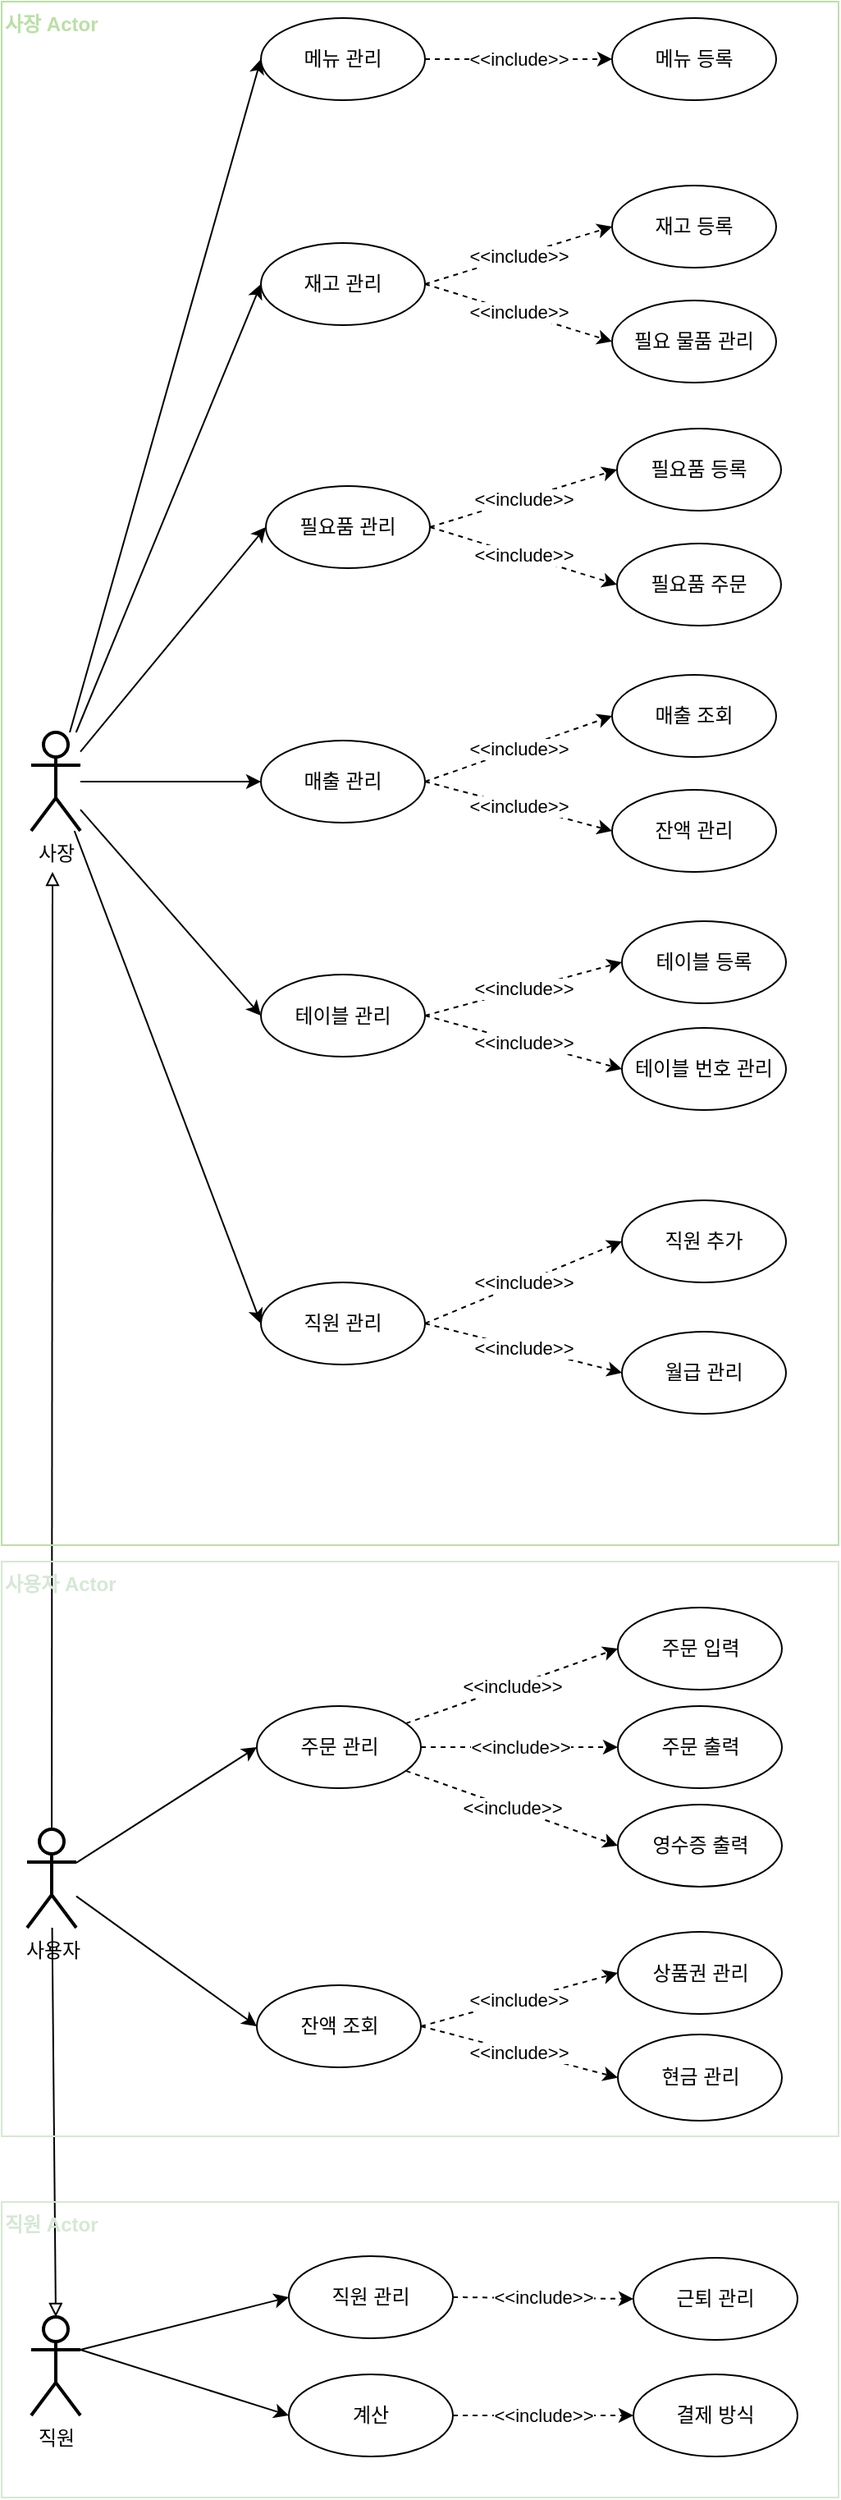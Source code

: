 <mxfile version="19.0.3" type="device" pages="14"><diagram id="dNYUf40_Q3BsnajBp4c-" name="Page-1"><mxGraphModel dx="1379" dy="711" grid="1" gridSize="10" guides="1" tooltips="1" connect="1" arrows="1" fold="1" page="1" pageScale="1" pageWidth="827" pageHeight="1169" math="0" shadow="0"><root><mxCell id="0"/><mxCell id="1" parent="0"/><mxCell id="pwPzJKN99cmkxpy-Q0yM-1" style="edgeStyle=none;rounded=0;orthogonalLoop=1;jettySize=auto;html=1;endArrow=block;endFill=0;" parent="1" source="pwPzJKN99cmkxpy-Q0yM-48" edge="1"><mxGeometry relative="1" as="geometry"><mxPoint x="31" y="550" as="targetPoint"/></mxGeometry></mxCell><mxCell id="pwPzJKN99cmkxpy-Q0yM-2" style="edgeStyle=none;rounded=0;orthogonalLoop=1;jettySize=auto;html=1;entryX=0.5;entryY=0;entryDx=0;entryDy=0;entryPerimeter=0;endArrow=block;endFill=0;" parent="1" source="pwPzJKN99cmkxpy-Q0yM-48" target="pwPzJKN99cmkxpy-Q0yM-65" edge="1"><mxGeometry relative="1" as="geometry"/></mxCell><mxCell id="pwPzJKN99cmkxpy-Q0yM-3" value="사장 Actor" style="text;html=1;strokeColor=#B9E0A5;fillColor=none;align=left;verticalAlign=top;whiteSpace=wrap;rounded=0;fontStyle=1;fontColor=#B9E0A5;" parent="1" vertex="1"><mxGeometry y="20" width="510" height="940" as="geometry"/></mxCell><mxCell id="pwPzJKN99cmkxpy-Q0yM-4" style="edgeStyle=none;rounded=0;orthogonalLoop=1;jettySize=auto;html=1;entryX=0;entryY=0.5;entryDx=0;entryDy=0;fontColor=#000000;endArrow=classic;endFill=1;" parent="1" source="pwPzJKN99cmkxpy-Q0yM-5" target="pwPzJKN99cmkxpy-Q0yM-40" edge="1"><mxGeometry relative="1" as="geometry"/></mxCell><mxCell id="pwPzJKN99cmkxpy-Q0yM-5" value="사장" style="shape=umlActor;verticalLabelPosition=bottom;verticalAlign=top;html=1;outlineConnect=0;strokeWidth=2;" parent="1" vertex="1"><mxGeometry x="18" y="465" width="30" height="60" as="geometry"/></mxCell><mxCell id="pwPzJKN99cmkxpy-Q0yM-6" value="" style="group" parent="1" vertex="1" connectable="0"><mxGeometry x="158" y="30" width="314" height="50" as="geometry"/></mxCell><mxCell id="pwPzJKN99cmkxpy-Q0yM-7" value="&lt;font color=&quot;#000000&quot;&gt;메뉴 관리&lt;br&gt;&lt;/font&gt;" style="ellipse;whiteSpace=wrap;html=1;fontColor=#B9E0A5;strokeColor=#000000;strokeWidth=1;" parent="pwPzJKN99cmkxpy-Q0yM-6" vertex="1"><mxGeometry width="100" height="50" as="geometry"/></mxCell><mxCell id="pwPzJKN99cmkxpy-Q0yM-8" value="&lt;font color=&quot;#000000&quot;&gt;메뉴 등록&lt;br&gt;&lt;/font&gt;" style="ellipse;whiteSpace=wrap;html=1;fontColor=#B9E0A5;strokeColor=#000000;strokeWidth=1;" parent="pwPzJKN99cmkxpy-Q0yM-6" vertex="1"><mxGeometry x="214" width="100" height="50" as="geometry"/></mxCell><mxCell id="pwPzJKN99cmkxpy-Q0yM-9" value="&amp;lt;&amp;lt;include&amp;gt;&amp;gt;" style="edgeStyle=none;rounded=0;orthogonalLoop=1;jettySize=auto;html=1;entryX=0;entryY=0.5;entryDx=0;entryDy=0;dashed=1;exitX=1;exitY=0.5;exitDx=0;exitDy=0;" parent="pwPzJKN99cmkxpy-Q0yM-6" source="pwPzJKN99cmkxpy-Q0yM-7" target="pwPzJKN99cmkxpy-Q0yM-8" edge="1"><mxGeometry relative="1" as="geometry"><mxPoint x="110" y="-130" as="sourcePoint"/><mxPoint x="230" y="-130" as="targetPoint"/></mxGeometry></mxCell><mxCell id="pwPzJKN99cmkxpy-Q0yM-10" style="edgeStyle=none;rounded=0;orthogonalLoop=1;jettySize=auto;html=1;entryX=0;entryY=0.5;entryDx=0;entryDy=0;" parent="1" source="pwPzJKN99cmkxpy-Q0yM-5" target="pwPzJKN99cmkxpy-Q0yM-7" edge="1"><mxGeometry relative="1" as="geometry"/></mxCell><mxCell id="pwPzJKN99cmkxpy-Q0yM-11" style="edgeStyle=none;rounded=0;orthogonalLoop=1;jettySize=auto;html=1;entryX=0;entryY=0.5;entryDx=0;entryDy=0;" parent="1" source="pwPzJKN99cmkxpy-Q0yM-5" target="pwPzJKN99cmkxpy-Q0yM-35" edge="1"><mxGeometry relative="1" as="geometry"/></mxCell><mxCell id="pwPzJKN99cmkxpy-Q0yM-12" value="" style="group" parent="1" vertex="1" connectable="0"><mxGeometry x="158" y="430" width="314" height="120" as="geometry"/></mxCell><mxCell id="pwPzJKN99cmkxpy-Q0yM-13" value="&lt;font color=&quot;#000000&quot;&gt;매출 관리&lt;br&gt;&lt;/font&gt;" style="ellipse;whiteSpace=wrap;html=1;fontColor=#B9E0A5;strokeColor=#000000;strokeWidth=1;" parent="pwPzJKN99cmkxpy-Q0yM-12" vertex="1"><mxGeometry y="40" width="100" height="50" as="geometry"/></mxCell><mxCell id="pwPzJKN99cmkxpy-Q0yM-14" value="&lt;font color=&quot;#000000&quot;&gt;매출 조회&lt;br&gt;&lt;/font&gt;" style="ellipse;whiteSpace=wrap;html=1;fontColor=#B9E0A5;strokeColor=#000000;strokeWidth=1;" parent="pwPzJKN99cmkxpy-Q0yM-12" vertex="1"><mxGeometry x="214" width="100" height="50" as="geometry"/></mxCell><mxCell id="pwPzJKN99cmkxpy-Q0yM-15" value="&lt;font color=&quot;#000000&quot;&gt;잔액 관리&lt;br&gt;&lt;/font&gt;" style="ellipse;whiteSpace=wrap;html=1;fontColor=#B9E0A5;strokeColor=#000000;strokeWidth=1;" parent="pwPzJKN99cmkxpy-Q0yM-12" vertex="1"><mxGeometry x="214" y="70" width="100" height="50" as="geometry"/></mxCell><mxCell id="pwPzJKN99cmkxpy-Q0yM-16" value="&amp;lt;&amp;lt;include&amp;gt;&amp;gt;" style="edgeStyle=none;rounded=0;orthogonalLoop=1;jettySize=auto;html=1;entryX=0;entryY=0.5;entryDx=0;entryDy=0;dashed=1;exitX=1;exitY=0.5;exitDx=0;exitDy=0;" parent="pwPzJKN99cmkxpy-Q0yM-12" source="pwPzJKN99cmkxpy-Q0yM-13" target="pwPzJKN99cmkxpy-Q0yM-14" edge="1"><mxGeometry relative="1" as="geometry"><mxPoint x="110" y="-155" as="sourcePoint"/><mxPoint x="224" y="-105" as="targetPoint"/></mxGeometry></mxCell><mxCell id="pwPzJKN99cmkxpy-Q0yM-17" value="&amp;lt;&amp;lt;include&amp;gt;&amp;gt;" style="edgeStyle=none;rounded=0;orthogonalLoop=1;jettySize=auto;html=1;entryX=0;entryY=0.5;entryDx=0;entryDy=0;dashed=1;exitX=1;exitY=0.5;exitDx=0;exitDy=0;" parent="pwPzJKN99cmkxpy-Q0yM-12" source="pwPzJKN99cmkxpy-Q0yM-13" target="pwPzJKN99cmkxpy-Q0yM-15" edge="1"><mxGeometry relative="1" as="geometry"><mxPoint x="110" y="-85" as="sourcePoint"/><mxPoint x="210" y="-30" as="targetPoint"/></mxGeometry></mxCell><mxCell id="pwPzJKN99cmkxpy-Q0yM-18" style="edgeStyle=none;rounded=0;orthogonalLoop=1;jettySize=auto;html=1;entryX=0;entryY=0.5;entryDx=0;entryDy=0;" parent="1" source="pwPzJKN99cmkxpy-Q0yM-5" target="pwPzJKN99cmkxpy-Q0yM-13" edge="1"><mxGeometry relative="1" as="geometry"/></mxCell><mxCell id="pwPzJKN99cmkxpy-Q0yM-19" value="" style="group" parent="1" vertex="1" connectable="0"><mxGeometry x="158" y="580" width="320" height="115" as="geometry"/></mxCell><mxCell id="pwPzJKN99cmkxpy-Q0yM-20" value="&lt;font color=&quot;#000000&quot;&gt;테이블 관리&lt;br&gt;&lt;/font&gt;" style="ellipse;whiteSpace=wrap;html=1;fontColor=#B9E0A5;strokeColor=#000000;strokeWidth=1;" parent="pwPzJKN99cmkxpy-Q0yM-19" vertex="1"><mxGeometry y="32.5" width="100" height="50" as="geometry"/></mxCell><mxCell id="pwPzJKN99cmkxpy-Q0yM-21" value="&lt;font color=&quot;#000000&quot;&gt;테이블 등록&lt;br&gt;&lt;/font&gt;" style="ellipse;whiteSpace=wrap;html=1;fontColor=#B9E0A5;strokeColor=#000000;strokeWidth=1;" parent="pwPzJKN99cmkxpy-Q0yM-19" vertex="1"><mxGeometry x="220" width="100" height="50" as="geometry"/></mxCell><mxCell id="pwPzJKN99cmkxpy-Q0yM-22" value="&lt;font color=&quot;#000000&quot;&gt;테이블 번호 관리&lt;br&gt;&lt;/font&gt;" style="ellipse;whiteSpace=wrap;html=1;fontColor=#B9E0A5;strokeColor=#000000;strokeWidth=1;" parent="pwPzJKN99cmkxpy-Q0yM-19" vertex="1"><mxGeometry x="220" y="65" width="100" height="50" as="geometry"/></mxCell><mxCell id="pwPzJKN99cmkxpy-Q0yM-23" value="&amp;lt;&amp;lt;include&amp;gt;&amp;gt;" style="edgeStyle=none;rounded=0;orthogonalLoop=1;jettySize=auto;html=1;entryX=0;entryY=0.5;entryDx=0;entryDy=0;dashed=1;exitX=1;exitY=0.5;exitDx=0;exitDy=0;" parent="pwPzJKN99cmkxpy-Q0yM-19" source="pwPzJKN99cmkxpy-Q0yM-20" target="pwPzJKN99cmkxpy-Q0yM-21" edge="1"><mxGeometry relative="1" as="geometry"><mxPoint x="110" y="-242.5" as="sourcePoint"/><mxPoint x="224" y="-252.5" as="targetPoint"/></mxGeometry></mxCell><mxCell id="pwPzJKN99cmkxpy-Q0yM-24" value="&amp;lt;&amp;lt;include&amp;gt;&amp;gt;" style="edgeStyle=none;rounded=0;orthogonalLoop=1;jettySize=auto;html=1;entryX=0;entryY=0.5;entryDx=0;entryDy=0;dashed=1;exitX=1;exitY=0.5;exitDx=0;exitDy=0;" parent="pwPzJKN99cmkxpy-Q0yM-19" source="pwPzJKN99cmkxpy-Q0yM-20" target="pwPzJKN99cmkxpy-Q0yM-22" edge="1"><mxGeometry relative="1" as="geometry"><mxPoint x="110" y="-169.5" as="sourcePoint"/><mxPoint x="230" y="-187.5" as="targetPoint"/></mxGeometry></mxCell><mxCell id="pwPzJKN99cmkxpy-Q0yM-25" style="edgeStyle=none;rounded=0;orthogonalLoop=1;jettySize=auto;html=1;entryX=0;entryY=0.5;entryDx=0;entryDy=0;" parent="1" source="pwPzJKN99cmkxpy-Q0yM-5" target="pwPzJKN99cmkxpy-Q0yM-20" edge="1"><mxGeometry relative="1" as="geometry"/></mxCell><mxCell id="pwPzJKN99cmkxpy-Q0yM-26" value="" style="group" parent="1" vertex="1" connectable="0"><mxGeometry x="158" y="760" width="320" height="189" as="geometry"/></mxCell><mxCell id="pwPzJKN99cmkxpy-Q0yM-27" value="&lt;font color=&quot;#000000&quot;&gt;직원 관리&lt;br&gt;&lt;/font&gt;" style="ellipse;whiteSpace=wrap;html=1;fontColor=#B9E0A5;strokeColor=#000000;strokeWidth=1;" parent="pwPzJKN99cmkxpy-Q0yM-26" vertex="1"><mxGeometry y="40" width="100" height="50" as="geometry"/></mxCell><mxCell id="pwPzJKN99cmkxpy-Q0yM-28" value="&lt;font color=&quot;#000000&quot;&gt;월급 관리&lt;br&gt;&lt;/font&gt;" style="ellipse;whiteSpace=wrap;html=1;fontColor=#B9E0A5;strokeColor=#000000;strokeWidth=1;" parent="pwPzJKN99cmkxpy-Q0yM-26" vertex="1"><mxGeometry x="220" y="70" width="100" height="50" as="geometry"/></mxCell><mxCell id="pwPzJKN99cmkxpy-Q0yM-29" value="&lt;font color=&quot;#000000&quot;&gt;직원 추가&lt;br&gt;&lt;/font&gt;" style="ellipse;whiteSpace=wrap;html=1;fontColor=#B9E0A5;strokeColor=#000000;strokeWidth=1;" parent="pwPzJKN99cmkxpy-Q0yM-26" vertex="1"><mxGeometry x="220" y="-10" width="100" height="50" as="geometry"/></mxCell><mxCell id="pwPzJKN99cmkxpy-Q0yM-31" value="&amp;lt;&amp;lt;include&amp;gt;&amp;gt;" style="edgeStyle=none;rounded=0;orthogonalLoop=1;jettySize=auto;html=1;entryX=0;entryY=0.5;entryDx=0;entryDy=0;dashed=1;exitX=1;exitY=0.5;exitDx=0;exitDy=0;" parent="pwPzJKN99cmkxpy-Q0yM-26" source="pwPzJKN99cmkxpy-Q0yM-27" target="pwPzJKN99cmkxpy-Q0yM-29" edge="1"><mxGeometry relative="1" as="geometry"><mxPoint x="110" y="-342" as="sourcePoint"/><mxPoint x="230" y="-295" as="targetPoint"/></mxGeometry></mxCell><mxCell id="pwPzJKN99cmkxpy-Q0yM-33" value="&amp;lt;&amp;lt;include&amp;gt;&amp;gt;" style="edgeStyle=none;rounded=0;orthogonalLoop=1;jettySize=auto;html=1;entryX=0;entryY=0.5;entryDx=0;entryDy=0;dashed=1;exitX=1;exitY=0.5;exitDx=0;exitDy=0;" parent="pwPzJKN99cmkxpy-Q0yM-26" source="pwPzJKN99cmkxpy-Q0yM-27" target="pwPzJKN99cmkxpy-Q0yM-28" edge="1"><mxGeometry relative="1" as="geometry"><mxPoint x="110" y="-275" as="sourcePoint"/><mxPoint x="230" y="-165" as="targetPoint"/></mxGeometry></mxCell><mxCell id="pwPzJKN99cmkxpy-Q0yM-34" style="edgeStyle=none;rounded=0;orthogonalLoop=1;jettySize=auto;html=1;entryX=0;entryY=0.5;entryDx=0;entryDy=0;" parent="1" source="pwPzJKN99cmkxpy-Q0yM-5" target="pwPzJKN99cmkxpy-Q0yM-27" edge="1"><mxGeometry relative="1" as="geometry"/></mxCell><mxCell id="pwPzJKN99cmkxpy-Q0yM-35" value="&lt;font color=&quot;#000000&quot;&gt;재고 관리&lt;br&gt;&lt;/font&gt;" style="ellipse;whiteSpace=wrap;html=1;fontColor=#B9E0A5;strokeColor=#000000;strokeWidth=1;" parent="1" vertex="1"><mxGeometry x="158" y="167" width="100" height="50" as="geometry"/></mxCell><mxCell id="pwPzJKN99cmkxpy-Q0yM-36" value="&lt;font color=&quot;#000000&quot;&gt;재고 등록&lt;br&gt;&lt;/font&gt;" style="ellipse;whiteSpace=wrap;html=1;fontColor=#B9E0A5;strokeColor=#000000;strokeWidth=1;" parent="1" vertex="1"><mxGeometry x="372" y="132" width="100" height="50" as="geometry"/></mxCell><mxCell id="pwPzJKN99cmkxpy-Q0yM-37" value="&lt;font color=&quot;#000000&quot;&gt;필요 물품 관리&lt;br&gt;&lt;/font&gt;" style="ellipse;whiteSpace=wrap;html=1;fontColor=#B9E0A5;strokeColor=#000000;strokeWidth=1;" parent="1" vertex="1"><mxGeometry x="372" y="202" width="100" height="50" as="geometry"/></mxCell><mxCell id="pwPzJKN99cmkxpy-Q0yM-38" value="&amp;lt;&amp;lt;include&amp;gt;&amp;gt;" style="edgeStyle=none;rounded=0;orthogonalLoop=1;jettySize=auto;html=1;entryX=0;entryY=0.5;entryDx=0;entryDy=0;dashed=1;exitX=1;exitY=0.5;exitDx=0;exitDy=0;" parent="1" source="pwPzJKN99cmkxpy-Q0yM-35" target="pwPzJKN99cmkxpy-Q0yM-36" edge="1"><mxGeometry relative="1" as="geometry"><mxPoint x="268" y="62" as="sourcePoint"/><mxPoint x="382" y="62" as="targetPoint"/></mxGeometry></mxCell><mxCell id="pwPzJKN99cmkxpy-Q0yM-39" value="&amp;lt;&amp;lt;include&amp;gt;&amp;gt;" style="edgeStyle=none;rounded=0;orthogonalLoop=1;jettySize=auto;html=1;entryX=0;entryY=0.5;entryDx=0;entryDy=0;dashed=1;exitX=1;exitY=0.5;exitDx=0;exitDy=0;" parent="1" source="pwPzJKN99cmkxpy-Q0yM-35" target="pwPzJKN99cmkxpy-Q0yM-37" edge="1"><mxGeometry relative="1" as="geometry"><mxPoint x="268" y="132" as="sourcePoint"/><mxPoint x="382" y="122" as="targetPoint"/></mxGeometry></mxCell><mxCell id="pwPzJKN99cmkxpy-Q0yM-40" value="&lt;font color=&quot;#000000&quot;&gt;필요품 관리&lt;br&gt;&lt;/font&gt;" style="ellipse;whiteSpace=wrap;html=1;fontColor=#B9E0A5;strokeColor=#000000;strokeWidth=1;" parent="1" vertex="1"><mxGeometry x="161" y="315" width="100" height="50" as="geometry"/></mxCell><mxCell id="pwPzJKN99cmkxpy-Q0yM-41" value="&lt;span style=&quot;color: rgb(0, 0, 0);&quot;&gt;필요품 등록&lt;/span&gt;&lt;font color=&quot;#000000&quot;&gt;&lt;br&gt;&lt;/font&gt;" style="ellipse;whiteSpace=wrap;html=1;fontColor=#B9E0A5;strokeColor=#000000;strokeWidth=1;" parent="1" vertex="1"><mxGeometry x="375" y="280" width="100" height="50" as="geometry"/></mxCell><mxCell id="pwPzJKN99cmkxpy-Q0yM-42" value="&lt;span style=&quot;color: rgb(0, 0, 0);&quot;&gt;필요품&lt;/span&gt;&lt;span style=&quot;color: rgb(0, 0, 0);&quot;&gt;&amp;nbsp;주문&lt;/span&gt;&lt;font color=&quot;#000000&quot;&gt;&lt;br&gt;&lt;/font&gt;" style="ellipse;whiteSpace=wrap;html=1;fontColor=#B9E0A5;strokeColor=#000000;strokeWidth=1;" parent="1" vertex="1"><mxGeometry x="375" y="350" width="100" height="50" as="geometry"/></mxCell><mxCell id="pwPzJKN99cmkxpy-Q0yM-43" value="&amp;lt;&amp;lt;include&amp;gt;&amp;gt;" style="edgeStyle=none;rounded=0;orthogonalLoop=1;jettySize=auto;html=1;entryX=0;entryY=0.5;entryDx=0;entryDy=0;dashed=1;exitX=1;exitY=0.5;exitDx=0;exitDy=0;" parent="1" source="pwPzJKN99cmkxpy-Q0yM-40" target="pwPzJKN99cmkxpy-Q0yM-41" edge="1"><mxGeometry relative="1" as="geometry"><mxPoint x="271" y="210" as="sourcePoint"/><mxPoint x="385" y="210" as="targetPoint"/></mxGeometry></mxCell><mxCell id="pwPzJKN99cmkxpy-Q0yM-44" value="&amp;lt;&amp;lt;include&amp;gt;&amp;gt;" style="edgeStyle=none;rounded=0;orthogonalLoop=1;jettySize=auto;html=1;entryX=0;entryY=0.5;entryDx=0;entryDy=0;dashed=1;exitX=1;exitY=0.5;exitDx=0;exitDy=0;" parent="1" source="pwPzJKN99cmkxpy-Q0yM-40" target="pwPzJKN99cmkxpy-Q0yM-42" edge="1"><mxGeometry relative="1" as="geometry"><mxPoint x="271" y="280" as="sourcePoint"/><mxPoint x="385" y="270" as="targetPoint"/></mxGeometry></mxCell><mxCell id="pwPzJKN99cmkxpy-Q0yM-45" value="&lt;font color=&quot;#d5e8d4&quot;&gt;직원 Actor&lt;/font&gt;" style="text;html=1;strokeColor=#D5E8D4;fillColor=none;align=left;verticalAlign=top;rounded=0;fontStyle=1;fontColor=#B9E0A5;labelBackgroundColor=none;labelBorderColor=none;whiteSpace=wrap;" parent="1" vertex="1"><mxGeometry y="1360" width="510" height="180" as="geometry"/></mxCell><mxCell id="pwPzJKN99cmkxpy-Q0yM-46" value="&lt;font color=&quot;#d5e8d4&quot;&gt;사용자 Actor&lt;/font&gt;" style="text;html=1;strokeColor=#D5E8D4;fillColor=none;align=left;verticalAlign=top;rounded=0;fontStyle=1;fontColor=#B9E0A5;labelBackgroundColor=none;labelBorderColor=none;whiteSpace=wrap;" parent="1" vertex="1"><mxGeometry y="970" width="510" height="350" as="geometry"/></mxCell><mxCell id="pwPzJKN99cmkxpy-Q0yM-47" value="" style="group" parent="1" vertex="1" connectable="0"><mxGeometry x="15.5" y="998" width="460" height="312.5" as="geometry"/></mxCell><mxCell id="pwPzJKN99cmkxpy-Q0yM-48" value="사용자" style="shape=umlActor;verticalLabelPosition=bottom;verticalAlign=top;html=1;outlineConnect=0;strokeWidth=2;" parent="pwPzJKN99cmkxpy-Q0yM-47" vertex="1"><mxGeometry y="135" width="30" height="60" as="geometry"/></mxCell><mxCell id="pwPzJKN99cmkxpy-Q0yM-49" value="" style="group" parent="pwPzJKN99cmkxpy-Q0yM-47" vertex="1" connectable="0"><mxGeometry x="140" width="320" height="170" as="geometry"/></mxCell><mxCell id="pwPzJKN99cmkxpy-Q0yM-50" value="&lt;font color=&quot;#000000&quot;&gt;주문 관리&lt;br&gt;&lt;/font&gt;" style="ellipse;whiteSpace=wrap;html=1;fontColor=#B9E0A5;strokeColor=#000000;strokeWidth=1;" parent="pwPzJKN99cmkxpy-Q0yM-49" vertex="1"><mxGeometry y="60" width="100" height="50" as="geometry"/></mxCell><mxCell id="pwPzJKN99cmkxpy-Q0yM-51" value="&lt;font color=&quot;#000000&quot;&gt;주문 입력&lt;/font&gt;" style="ellipse;whiteSpace=wrap;html=1;fontColor=#B9E0A5;strokeColor=#000000;strokeWidth=1;" parent="pwPzJKN99cmkxpy-Q0yM-49" vertex="1"><mxGeometry x="220" width="100" height="50" as="geometry"/></mxCell><mxCell id="pwPzJKN99cmkxpy-Q0yM-52" value="&amp;lt;&amp;lt;include&amp;gt;&amp;gt;" style="edgeStyle=none;rounded=0;orthogonalLoop=1;jettySize=auto;html=1;entryX=0;entryY=0.5;entryDx=0;entryDy=0;dashed=1;" parent="pwPzJKN99cmkxpy-Q0yM-49" source="pwPzJKN99cmkxpy-Q0yM-50" target="pwPzJKN99cmkxpy-Q0yM-51" edge="1"><mxGeometry relative="1" as="geometry"/></mxCell><mxCell id="pwPzJKN99cmkxpy-Q0yM-53" value="&lt;font color=&quot;#000000&quot;&gt;영수증 출력&lt;/font&gt;" style="ellipse;whiteSpace=wrap;html=1;fontColor=#B9E0A5;strokeColor=#000000;strokeWidth=1;" parent="pwPzJKN99cmkxpy-Q0yM-49" vertex="1"><mxGeometry x="220" y="120" width="100" height="50" as="geometry"/></mxCell><mxCell id="pwPzJKN99cmkxpy-Q0yM-54" value="&amp;lt;&amp;lt;include&amp;gt;&amp;gt;" style="edgeStyle=none;rounded=0;orthogonalLoop=1;jettySize=auto;html=1;entryX=0;entryY=0.5;entryDx=0;entryDy=0;dashed=1;" parent="pwPzJKN99cmkxpy-Q0yM-49" source="pwPzJKN99cmkxpy-Q0yM-50" target="pwPzJKN99cmkxpy-Q0yM-53" edge="1"><mxGeometry relative="1" as="geometry"/></mxCell><mxCell id="pwPzJKN99cmkxpy-Q0yM-55" value="&lt;font color=&quot;#000000&quot;&gt;주문 출력&lt;/font&gt;" style="ellipse;whiteSpace=wrap;html=1;fontColor=#B9E0A5;strokeColor=#000000;strokeWidth=1;" parent="pwPzJKN99cmkxpy-Q0yM-49" vertex="1"><mxGeometry x="220" y="60" width="100" height="50" as="geometry"/></mxCell><mxCell id="pwPzJKN99cmkxpy-Q0yM-56" value="&amp;lt;&amp;lt;include&amp;gt;&amp;gt;" style="edgeStyle=none;rounded=0;orthogonalLoop=1;jettySize=auto;html=1;entryX=0;entryY=0.5;entryDx=0;entryDy=0;dashed=1;" parent="pwPzJKN99cmkxpy-Q0yM-49" source="pwPzJKN99cmkxpy-Q0yM-50" target="pwPzJKN99cmkxpy-Q0yM-55" edge="1"><mxGeometry relative="1" as="geometry"/></mxCell><mxCell id="pwPzJKN99cmkxpy-Q0yM-57" style="rounded=0;orthogonalLoop=1;jettySize=auto;html=1;entryX=0;entryY=0.5;entryDx=0;entryDy=0;" parent="pwPzJKN99cmkxpy-Q0yM-47" source="pwPzJKN99cmkxpy-Q0yM-48" target="pwPzJKN99cmkxpy-Q0yM-50" edge="1"><mxGeometry relative="1" as="geometry"/></mxCell><mxCell id="pwPzJKN99cmkxpy-Q0yM-58" style="edgeStyle=none;rounded=0;orthogonalLoop=1;jettySize=auto;html=1;entryX=0;entryY=0.5;entryDx=0;entryDy=0;" parent="pwPzJKN99cmkxpy-Q0yM-47" source="pwPzJKN99cmkxpy-Q0yM-48" target="pwPzJKN99cmkxpy-Q0yM-60" edge="1"><mxGeometry relative="1" as="geometry"/></mxCell><mxCell id="pwPzJKN99cmkxpy-Q0yM-59" value="" style="group" parent="pwPzJKN99cmkxpy-Q0yM-47" vertex="1" connectable="0"><mxGeometry x="140" y="197.5" width="320" height="115" as="geometry"/></mxCell><mxCell id="pwPzJKN99cmkxpy-Q0yM-60" value="&lt;span style=&quot;color: rgb(0, 0, 0);&quot;&gt;잔액 조회&lt;/span&gt;&lt;font color=&quot;#000000&quot;&gt;&lt;br&gt;&lt;/font&gt;" style="ellipse;whiteSpace=wrap;html=1;fontColor=#B9E0A5;strokeColor=#000000;strokeWidth=1;" parent="pwPzJKN99cmkxpy-Q0yM-59" vertex="1"><mxGeometry y="32.5" width="100" height="50" as="geometry"/></mxCell><mxCell id="pwPzJKN99cmkxpy-Q0yM-61" value="&lt;span style=&quot;color: rgb(0, 0, 0);&quot;&gt;상품권 관리&lt;/span&gt;" style="ellipse;whiteSpace=wrap;html=1;fontColor=#B9E0A5;strokeColor=#000000;strokeWidth=1;" parent="pwPzJKN99cmkxpy-Q0yM-59" vertex="1"><mxGeometry x="220" width="100" height="50" as="geometry"/></mxCell><mxCell id="pwPzJKN99cmkxpy-Q0yM-62" value="&amp;lt;&amp;lt;include&amp;gt;&amp;gt;" style="edgeStyle=none;rounded=0;orthogonalLoop=1;jettySize=auto;html=1;entryX=0;entryY=0.5;entryDx=0;entryDy=0;dashed=1;exitX=1;exitY=0.5;exitDx=0;exitDy=0;" parent="pwPzJKN99cmkxpy-Q0yM-59" source="pwPzJKN99cmkxpy-Q0yM-60" target="pwPzJKN99cmkxpy-Q0yM-61" edge="1"><mxGeometry relative="1" as="geometry"><mxPoint x="116.848" y="-166.917" as="sourcePoint"/><mxPoint x="246" y="-212.5" as="targetPoint"/></mxGeometry></mxCell><mxCell id="pwPzJKN99cmkxpy-Q0yM-63" value="&lt;font color=&quot;#000000&quot;&gt;현금 관리&lt;/font&gt;" style="ellipse;whiteSpace=wrap;html=1;fontColor=#B9E0A5;strokeColor=#000000;strokeWidth=1;" parent="pwPzJKN99cmkxpy-Q0yM-59" vertex="1"><mxGeometry x="220" y="62.5" width="100" height="52.5" as="geometry"/></mxCell><mxCell id="pwPzJKN99cmkxpy-Q0yM-64" value="&amp;lt;&amp;lt;include&amp;gt;&amp;gt;" style="edgeStyle=none;rounded=0;orthogonalLoop=1;jettySize=auto;html=1;entryX=0;entryY=0.5;entryDx=0;entryDy=0;dashed=1;exitX=1;exitY=0.5;exitDx=0;exitDy=0;" parent="pwPzJKN99cmkxpy-Q0yM-59" source="pwPzJKN99cmkxpy-Q0yM-60" target="pwPzJKN99cmkxpy-Q0yM-63" edge="1"><mxGeometry relative="1" as="geometry"><mxPoint x="134.5" y="132.5" as="sourcePoint"/><mxPoint x="230" y="67.5" as="targetPoint"/></mxGeometry></mxCell><mxCell id="pwPzJKN99cmkxpy-Q0yM-65" value="직원" style="shape=umlActor;verticalLabelPosition=bottom;verticalAlign=top;html=1;outlineConnect=0;strokeWidth=2;" parent="1" vertex="1"><mxGeometry x="18" y="1430" width="30" height="60" as="geometry"/></mxCell><mxCell id="pwPzJKN99cmkxpy-Q0yM-66" value="&lt;font color=&quot;#000000&quot;&gt;직원 관리&lt;/font&gt;" style="ellipse;whiteSpace=wrap;html=1;fontColor=#B9E0A5;strokeColor=#000000;strokeWidth=1;" parent="1" vertex="1"><mxGeometry x="175" y="1393" width="100" height="50" as="geometry"/></mxCell><mxCell id="pwPzJKN99cmkxpy-Q0yM-67" style="edgeStyle=none;rounded=0;orthogonalLoop=1;jettySize=auto;html=1;entryX=0;entryY=0.5;entryDx=0;entryDy=0;exitX=1;exitY=0.333;exitDx=0;exitDy=0;exitPerimeter=0;" parent="1" source="pwPzJKN99cmkxpy-Q0yM-65" target="pwPzJKN99cmkxpy-Q0yM-66" edge="1"><mxGeometry relative="1" as="geometry"><mxPoint x="110" y="1420" as="sourcePoint"/></mxGeometry></mxCell><mxCell id="pwPzJKN99cmkxpy-Q0yM-68" value="&lt;font color=&quot;#000000&quot;&gt;근퇴 관리&lt;/font&gt;" style="ellipse;whiteSpace=wrap;html=1;fontColor=#B9E0A5;strokeColor=#000000;strokeWidth=1;" parent="1" vertex="1"><mxGeometry x="385" y="1394" width="100" height="50" as="geometry"/></mxCell><mxCell id="pwPzJKN99cmkxpy-Q0yM-69" value="&amp;lt;&amp;lt;include&amp;gt;&amp;gt;" style="edgeStyle=none;rounded=0;orthogonalLoop=1;jettySize=auto;html=1;entryX=0;entryY=0.5;entryDx=0;entryDy=0;dashed=1;exitX=1;exitY=0.5;exitDx=0;exitDy=0;" parent="1" source="pwPzJKN99cmkxpy-Q0yM-66" target="pwPzJKN99cmkxpy-Q0yM-68" edge="1"><mxGeometry relative="1" as="geometry"><mxPoint x="266.0" y="978" as="sourcePoint"/><mxPoint x="386.0" y="1047" as="targetPoint"/></mxGeometry></mxCell><mxCell id="pwPzJKN99cmkxpy-Q0yM-70" value="&lt;font color=&quot;#000000&quot;&gt;계산&lt;/font&gt;" style="ellipse;whiteSpace=wrap;html=1;fontColor=#B9E0A5;strokeColor=#000000;strokeWidth=1;" parent="1" vertex="1"><mxGeometry x="175" y="1465" width="100" height="50" as="geometry"/></mxCell><mxCell id="pwPzJKN99cmkxpy-Q0yM-71" value="&lt;font color=&quot;#000000&quot;&gt;결제 방식&lt;/font&gt;" style="ellipse;whiteSpace=wrap;html=1;fontColor=#B9E0A5;strokeColor=#000000;strokeWidth=1;" parent="1" vertex="1"><mxGeometry x="385" y="1465" width="100" height="50" as="geometry"/></mxCell><mxCell id="pwPzJKN99cmkxpy-Q0yM-72" value="&amp;lt;&amp;lt;include&amp;gt;&amp;gt;" style="edgeStyle=none;rounded=0;orthogonalLoop=1;jettySize=auto;html=1;entryX=0;entryY=0.5;entryDx=0;entryDy=0;dashed=1;exitX=1;exitY=0.5;exitDx=0;exitDy=0;" parent="1" source="pwPzJKN99cmkxpy-Q0yM-70" target="pwPzJKN99cmkxpy-Q0yM-71" edge="1"><mxGeometry relative="1" as="geometry"><mxPoint x="266.0" y="1064" as="sourcePoint"/><mxPoint x="386.0" y="1133" as="targetPoint"/></mxGeometry></mxCell><mxCell id="pwPzJKN99cmkxpy-Q0yM-73" style="edgeStyle=none;rounded=0;orthogonalLoop=1;jettySize=auto;html=1;entryX=0;entryY=0.5;entryDx=0;entryDy=0;exitX=1;exitY=0.333;exitDx=0;exitDy=0;exitPerimeter=0;" parent="1" source="pwPzJKN99cmkxpy-Q0yM-65" target="pwPzJKN99cmkxpy-Q0yM-70" edge="1"><mxGeometry relative="1" as="geometry"><mxPoint x="120" y="1540" as="sourcePoint"/><mxPoint x="185" y="1428" as="targetPoint"/></mxGeometry></mxCell></root></mxGraphModel></diagram><diagram name="1.2 MenuManagement_Usecase" id="2we76Hh-StEMM5n-RtbI"><mxGraphModel dx="359" dy="738" grid="1" gridSize="10" guides="1" tooltips="1" connect="1" arrows="1" fold="1" page="1" pageScale="1" pageWidth="827" pageHeight="1169" math="0" shadow="0"><root><mxCell id="0"/><mxCell id="1" parent="0"/><mxCell id="XDowOBrjfd11f24uFxYJ-2" value="&lt;font color=&quot;#000000&quot;&gt;주문 관리&lt;br&gt;&lt;/font&gt;" style="ellipse;whiteSpace=wrap;html=1;fontColor=#B9E0A5;strokeColor=#000000;strokeWidth=1;" parent="1" vertex="1"><mxGeometry x="997" y="514.5" width="100" height="50" as="geometry"/></mxCell><mxCell id="XDowOBrjfd11f24uFxYJ-4" value="&amp;lt;&amp;lt;include&amp;gt;&amp;gt;" style="edgeStyle=none;rounded=0;orthogonalLoop=1;jettySize=auto;html=1;entryX=0;entryY=0.5;entryDx=0;entryDy=0;dashed=1;exitX=1;exitY=0.5;exitDx=0;exitDy=0;" parent="1" source="XDowOBrjfd11f24uFxYJ-2" target="XDowOBrjfd11f24uFxYJ-3" edge="1"><mxGeometry relative="1" as="geometry"><mxPoint x="1107" y="99.5" as="sourcePoint"/><mxPoint x="1227" y="99.5" as="targetPoint"/></mxGeometry></mxCell><mxCell id="8Dir0-qeBW3zB5NbecXV-2" style="edgeStyle=none;rounded=0;orthogonalLoop=1;jettySize=auto;html=1;entryX=0;entryY=0.5;entryDx=0;entryDy=0;endArrow=classic;endFill=1;" parent="1" source="8Dir0-qeBW3zB5NbecXV-1" target="XDowOBrjfd11f24uFxYJ-2" edge="1"><mxGeometry relative="1" as="geometry"/></mxCell><mxCell id="8Dir0-qeBW3zB5NbecXV-1" value="사용자" style="shape=umlActor;verticalLabelPosition=bottom;verticalAlign=top;html=1;outlineConnect=0;strokeWidth=2;" parent="1" vertex="1"><mxGeometry x="857" y="509.5" width="30" height="60" as="geometry"/></mxCell><mxCell id="rX3aogvzLl5jGYmN47q7-2" value="&lt;font&gt;사용자_주문 관리&lt;/font&gt;" style="text;html=1;strokeColor=#000000;fillColor=none;align=left;verticalAlign=top;rounded=0;fontStyle=1;fontColor=#000000;labelBackgroundColor=none;labelBorderColor=none;whiteSpace=wrap;" parent="1" vertex="1"><mxGeometry x="827" width="953" height="700" as="geometry"/></mxCell><mxCell id="hmSN232cMedu7EW1A22A-3" value="&amp;lt;&amp;lt;include&amp;gt;&amp;gt;" style="edgeStyle=none;rounded=0;orthogonalLoop=1;jettySize=auto;html=1;entryX=0;entryY=0.5;entryDx=0;entryDy=0;dashed=1;exitX=1;exitY=0.5;exitDx=0;exitDy=0;" parent="1" source="XDowOBrjfd11f24uFxYJ-2" target="hmSN232cMedu7EW1A22A-5" edge="1"><mxGeometry relative="1" as="geometry"><mxPoint x="1097" y="344.5" as="sourcePoint"/><mxPoint x="1227" y="189.5" as="targetPoint"/></mxGeometry></mxCell><mxCell id="hmSN232cMedu7EW1A22A-5" value="&lt;span style=&quot;color: rgb(0, 0, 0);&quot;&gt;주문 출력&lt;/span&gt;&lt;font color=&quot;#000000&quot;&gt;&lt;br&gt;&lt;/font&gt;" style="ellipse;whiteSpace=wrap;html=1;fontColor=#B9E0A5;strokeColor=#000000;strokeWidth=1;" parent="1" vertex="1"><mxGeometry x="1211" y="619.5" width="100" height="50" as="geometry"/></mxCell><mxCell id="XDowOBrjfd11f24uFxYJ-3" value="&lt;font color=&quot;#000000&quot;&gt;주문 입력&lt;br&gt;&lt;/font&gt;" style="ellipse;whiteSpace=wrap;html=1;fontColor=#B9E0A5;strokeColor=#000000;strokeWidth=1;" parent="1" vertex="1"><mxGeometry x="1211" y="279.5" width="100" height="50" as="geometry"/></mxCell><mxCell id="B_JNWwcixsFM66iEKsYb-2" value="&amp;lt;&amp;lt;include&amp;gt;&amp;gt;" style="edgeStyle=none;rounded=0;orthogonalLoop=1;jettySize=auto;html=1;entryX=0;entryY=0.5;entryDx=0;entryDy=0;dashed=1;exitX=1;exitY=0.5;exitDx=0;exitDy=0;" parent="1" source="XDowOBrjfd11f24uFxYJ-3" target="ojo-Ab3aonv8wPDSUGyQ-2" edge="1"><mxGeometry relative="1" as="geometry"><mxPoint x="1107.0" y="314.5" as="sourcePoint"/><mxPoint x="1221" y="314.5" as="targetPoint"/></mxGeometry></mxCell><mxCell id="B_JNWwcixsFM66iEKsYb-3" value="&amp;lt;&amp;lt;include&amp;gt;&amp;gt;" style="edgeStyle=none;rounded=0;orthogonalLoop=1;jettySize=auto;html=1;entryX=0;entryY=0.5;entryDx=0;entryDy=0;dashed=1;exitX=1;exitY=0.5;exitDx=0;exitDy=0;" parent="1" source="XDowOBrjfd11f24uFxYJ-3" target="7p1uzI5rg-rN0MJe_PM0-4" edge="1"><mxGeometry relative="1" as="geometry"><mxPoint x="1321" y="314.5" as="sourcePoint"/><mxPoint x="1431" y="464.5" as="targetPoint"/></mxGeometry></mxCell><mxCell id="B_JNWwcixsFM66iEKsYb-4" value="&amp;lt;&amp;lt;include&amp;gt;&amp;gt;" style="edgeStyle=none;rounded=0;orthogonalLoop=1;jettySize=auto;html=1;entryX=0;entryY=0.5;entryDx=0;entryDy=0;dashed=1;exitX=1;exitY=0.5;exitDx=0;exitDy=0;" parent="1" source="XDowOBrjfd11f24uFxYJ-3" target="7p1uzI5rg-rN0MJe_PM0-11" edge="1"><mxGeometry relative="1" as="geometry"><mxPoint x="1321" y="314.5" as="sourcePoint"/><mxPoint x="1431" y="614.5" as="targetPoint"/></mxGeometry></mxCell><mxCell id="7p1uzI5rg-rN0MJe_PM0-18" value="" style="group" parent="1" vertex="1" connectable="0"><mxGeometry x="1431" y="420" width="324" height="175" as="geometry"/></mxCell><mxCell id="7p1uzI5rg-rN0MJe_PM0-11" value="&lt;font color=&quot;#000000&quot;&gt;주문 배달 등록&lt;br&gt;&lt;/font&gt;" style="ellipse;whiteSpace=wrap;html=1;fontColor=#B9E0A5;strokeColor=#000000;strokeWidth=1;" parent="7p1uzI5rg-rN0MJe_PM0-18" vertex="1"><mxGeometry y="60" width="100" height="50" as="geometry"/></mxCell><mxCell id="7p1uzI5rg-rN0MJe_PM0-12" value="&lt;font color=&quot;#000000&quot;&gt;주문&amp;nbsp;&lt;/font&gt;&lt;span style=&quot;color: rgb(0, 0, 0);&quot;&gt;배달&lt;/span&gt;&lt;font color=&quot;#000000&quot;&gt;&amp;nbsp;입력&lt;br&gt;&lt;/font&gt;" style="ellipse;whiteSpace=wrap;html=1;fontColor=#B9E0A5;strokeColor=#000000;strokeWidth=1;" parent="7p1uzI5rg-rN0MJe_PM0-18" vertex="1"><mxGeometry x="224" width="100" height="50" as="geometry"/></mxCell><mxCell id="7p1uzI5rg-rN0MJe_PM0-13" value="&lt;font color=&quot;#000000&quot;&gt;주문&amp;nbsp;&lt;/font&gt;&lt;span style=&quot;color: rgb(0, 0, 0);&quot;&gt;배달&lt;/span&gt;&lt;font color=&quot;#000000&quot;&gt;&amp;nbsp;변경&lt;br&gt;&lt;/font&gt;" style="ellipse;whiteSpace=wrap;html=1;fontColor=#B9E0A5;strokeColor=#000000;strokeWidth=1;" parent="7p1uzI5rg-rN0MJe_PM0-18" vertex="1"><mxGeometry x="224" y="60" width="100" height="50" as="geometry"/></mxCell><mxCell id="7p1uzI5rg-rN0MJe_PM0-14" value="&amp;lt;&amp;lt;include&amp;gt;&amp;gt;" style="edgeStyle=none;rounded=0;orthogonalLoop=1;jettySize=auto;html=1;entryX=0;entryY=0.5;entryDx=0;entryDy=0;dashed=1;exitX=1;exitY=0.5;exitDx=0;exitDy=0;" parent="7p1uzI5rg-rN0MJe_PM0-18" source="7p1uzI5rg-rN0MJe_PM0-11" target="7p1uzI5rg-rN0MJe_PM0-12" edge="1"><mxGeometry relative="1" as="geometry"><mxPoint x="-110" y="255" as="sourcePoint"/><mxPoint x="10" y="175" as="targetPoint"/></mxGeometry></mxCell><mxCell id="7p1uzI5rg-rN0MJe_PM0-15" value="&amp;lt;&amp;lt;include&amp;gt;&amp;gt;" style="edgeStyle=none;rounded=0;orthogonalLoop=1;jettySize=auto;html=1;entryX=0;entryY=0.5;entryDx=0;entryDy=0;dashed=1;exitX=1;exitY=0.5;exitDx=0;exitDy=0;" parent="7p1uzI5rg-rN0MJe_PM0-18" source="7p1uzI5rg-rN0MJe_PM0-11" target="7p1uzI5rg-rN0MJe_PM0-13" edge="1"><mxGeometry relative="1" as="geometry"><mxPoint x="110" y="175" as="sourcePoint"/><mxPoint x="234" y="75" as="targetPoint"/></mxGeometry></mxCell><mxCell id="7p1uzI5rg-rN0MJe_PM0-16" value="&lt;font color=&quot;#000000&quot;&gt;주문&amp;nbsp;&lt;/font&gt;&lt;span style=&quot;color: rgb(0, 0, 0);&quot;&gt;배달&lt;/span&gt;&lt;font color=&quot;#000000&quot;&gt;&amp;nbsp;취소&lt;br&gt;&lt;/font&gt;" style="ellipse;whiteSpace=wrap;html=1;fontColor=#B9E0A5;strokeColor=#000000;strokeWidth=1;" parent="7p1uzI5rg-rN0MJe_PM0-18" vertex="1"><mxGeometry x="224" y="125" width="100" height="50" as="geometry"/></mxCell><mxCell id="7p1uzI5rg-rN0MJe_PM0-17" value="&amp;lt;&amp;lt;include&amp;gt;&amp;gt;" style="edgeStyle=none;rounded=0;orthogonalLoop=1;jettySize=auto;html=1;entryX=0;entryY=0.5;entryDx=0;entryDy=0;dashed=1;exitX=1;exitY=0.5;exitDx=0;exitDy=0;" parent="7p1uzI5rg-rN0MJe_PM0-18" source="7p1uzI5rg-rN0MJe_PM0-11" target="7p1uzI5rg-rN0MJe_PM0-16" edge="1"><mxGeometry relative="1" as="geometry"><mxPoint x="100" y="150" as="sourcePoint"/><mxPoint x="234" y="140" as="targetPoint"/></mxGeometry></mxCell><mxCell id="7p1uzI5rg-rN0MJe_PM0-19" value="" style="group" parent="1" vertex="1" connectable="0"><mxGeometry x="1431" y="220" width="324" height="175" as="geometry"/></mxCell><mxCell id="7p1uzI5rg-rN0MJe_PM0-4" value="&lt;font color=&quot;#000000&quot;&gt;주문 포장 등록&lt;br&gt;&lt;/font&gt;" style="ellipse;whiteSpace=wrap;html=1;fontColor=#B9E0A5;strokeColor=#000000;strokeWidth=1;" parent="7p1uzI5rg-rN0MJe_PM0-19" vertex="1"><mxGeometry y="60" width="100" height="50" as="geometry"/></mxCell><mxCell id="7p1uzI5rg-rN0MJe_PM0-5" value="&lt;font color=&quot;#000000&quot;&gt;주문&amp;nbsp;&lt;/font&gt;&lt;span style=&quot;color: rgb(0, 0, 0);&quot;&gt;포장&lt;/span&gt;&lt;font color=&quot;#000000&quot;&gt;&amp;nbsp;입력&lt;br&gt;&lt;/font&gt;" style="ellipse;whiteSpace=wrap;html=1;fontColor=#B9E0A5;strokeColor=#000000;strokeWidth=1;" parent="7p1uzI5rg-rN0MJe_PM0-19" vertex="1"><mxGeometry x="224" width="100" height="50" as="geometry"/></mxCell><mxCell id="7p1uzI5rg-rN0MJe_PM0-6" value="&lt;font color=&quot;#000000&quot;&gt;주문&amp;nbsp;&lt;/font&gt;&lt;span style=&quot;color: rgb(0, 0, 0);&quot;&gt;포장&lt;/span&gt;&lt;font color=&quot;#000000&quot;&gt;&amp;nbsp;변경&lt;br&gt;&lt;/font&gt;" style="ellipse;whiteSpace=wrap;html=1;fontColor=#B9E0A5;strokeColor=#000000;strokeWidth=1;" parent="7p1uzI5rg-rN0MJe_PM0-19" vertex="1"><mxGeometry x="224" y="60" width="100" height="50" as="geometry"/></mxCell><mxCell id="7p1uzI5rg-rN0MJe_PM0-7" value="&amp;lt;&amp;lt;include&amp;gt;&amp;gt;" style="edgeStyle=none;rounded=0;orthogonalLoop=1;jettySize=auto;html=1;entryX=0;entryY=0.5;entryDx=0;entryDy=0;dashed=1;exitX=1;exitY=0.5;exitDx=0;exitDy=0;" parent="7p1uzI5rg-rN0MJe_PM0-19" source="7p1uzI5rg-rN0MJe_PM0-4" target="7p1uzI5rg-rN0MJe_PM0-5" edge="1"><mxGeometry relative="1" as="geometry"><mxPoint x="-110" y="255" as="sourcePoint"/><mxPoint x="10" y="175" as="targetPoint"/></mxGeometry></mxCell><mxCell id="7p1uzI5rg-rN0MJe_PM0-8" value="&amp;lt;&amp;lt;include&amp;gt;&amp;gt;" style="edgeStyle=none;rounded=0;orthogonalLoop=1;jettySize=auto;html=1;entryX=0;entryY=0.5;entryDx=0;entryDy=0;dashed=1;exitX=1;exitY=0.5;exitDx=0;exitDy=0;" parent="7p1uzI5rg-rN0MJe_PM0-19" source="7p1uzI5rg-rN0MJe_PM0-4" target="7p1uzI5rg-rN0MJe_PM0-6" edge="1"><mxGeometry relative="1" as="geometry"><mxPoint x="110" y="175" as="sourcePoint"/><mxPoint x="234" y="75" as="targetPoint"/></mxGeometry></mxCell><mxCell id="7p1uzI5rg-rN0MJe_PM0-9" value="&lt;font color=&quot;#000000&quot;&gt;주문&amp;nbsp;&lt;/font&gt;&lt;span style=&quot;color: rgb(0, 0, 0);&quot;&gt;포장&lt;/span&gt;&lt;font color=&quot;#000000&quot;&gt;&amp;nbsp;취소&lt;br&gt;&lt;/font&gt;" style="ellipse;whiteSpace=wrap;html=1;fontColor=#B9E0A5;strokeColor=#000000;strokeWidth=1;" parent="7p1uzI5rg-rN0MJe_PM0-19" vertex="1"><mxGeometry x="224" y="125" width="100" height="50" as="geometry"/></mxCell><mxCell id="7p1uzI5rg-rN0MJe_PM0-10" value="&amp;lt;&amp;lt;include&amp;gt;&amp;gt;" style="edgeStyle=none;rounded=0;orthogonalLoop=1;jettySize=auto;html=1;entryX=0;entryY=0.5;entryDx=0;entryDy=0;dashed=1;exitX=1;exitY=0.5;exitDx=0;exitDy=0;" parent="7p1uzI5rg-rN0MJe_PM0-19" source="7p1uzI5rg-rN0MJe_PM0-4" target="7p1uzI5rg-rN0MJe_PM0-9" edge="1"><mxGeometry relative="1" as="geometry"><mxPoint x="100" y="150" as="sourcePoint"/><mxPoint x="234" y="140" as="targetPoint"/></mxGeometry></mxCell><mxCell id="7p1uzI5rg-rN0MJe_PM0-20" value="" style="group" parent="1" vertex="1" connectable="0"><mxGeometry x="1431" y="20" width="324" height="175" as="geometry"/></mxCell><mxCell id="ojo-Ab3aonv8wPDSUGyQ-2" value="&lt;font color=&quot;#000000&quot;&gt;주문 홀 등록&lt;br&gt;&lt;/font&gt;" style="ellipse;whiteSpace=wrap;html=1;fontColor=#B9E0A5;strokeColor=#000000;strokeWidth=1;" parent="7p1uzI5rg-rN0MJe_PM0-20" vertex="1"><mxGeometry y="60" width="100" height="50" as="geometry"/></mxCell><mxCell id="ojo-Ab3aonv8wPDSUGyQ-6" value="&lt;font color=&quot;#000000&quot;&gt;주문 홀 입력&lt;br&gt;&lt;/font&gt;" style="ellipse;whiteSpace=wrap;html=1;fontColor=#B9E0A5;strokeColor=#000000;strokeWidth=1;" parent="7p1uzI5rg-rN0MJe_PM0-20" vertex="1"><mxGeometry x="224" width="100" height="50" as="geometry"/></mxCell><mxCell id="OAnswdK3SX-5xxf-h9Qg-1" value="&lt;font color=&quot;#000000&quot;&gt;주문 홀 변경&lt;br&gt;&lt;/font&gt;" style="ellipse;whiteSpace=wrap;html=1;fontColor=#B9E0A5;strokeColor=#000000;strokeWidth=1;" parent="7p1uzI5rg-rN0MJe_PM0-20" vertex="1"><mxGeometry x="224" y="60" width="100" height="50" as="geometry"/></mxCell><mxCell id="B_JNWwcixsFM66iEKsYb-5" value="&amp;lt;&amp;lt;include&amp;gt;&amp;gt;" style="edgeStyle=none;rounded=0;orthogonalLoop=1;jettySize=auto;html=1;entryX=0;entryY=0.5;entryDx=0;entryDy=0;dashed=1;exitX=1;exitY=0.5;exitDx=0;exitDy=0;" parent="7p1uzI5rg-rN0MJe_PM0-20" source="ojo-Ab3aonv8wPDSUGyQ-2" target="ojo-Ab3aonv8wPDSUGyQ-6" edge="1"><mxGeometry relative="1" as="geometry"><mxPoint x="-110" y="255" as="sourcePoint"/><mxPoint x="10" y="175" as="targetPoint"/></mxGeometry></mxCell><mxCell id="B_JNWwcixsFM66iEKsYb-6" value="&amp;lt;&amp;lt;include&amp;gt;&amp;gt;" style="edgeStyle=none;rounded=0;orthogonalLoop=1;jettySize=auto;html=1;entryX=0;entryY=0.5;entryDx=0;entryDy=0;dashed=1;exitX=1;exitY=0.5;exitDx=0;exitDy=0;" parent="7p1uzI5rg-rN0MJe_PM0-20" source="ojo-Ab3aonv8wPDSUGyQ-2" target="OAnswdK3SX-5xxf-h9Qg-1" edge="1"><mxGeometry relative="1" as="geometry"><mxPoint x="110" y="175" as="sourcePoint"/><mxPoint x="234" y="75" as="targetPoint"/></mxGeometry></mxCell><mxCell id="7p1uzI5rg-rN0MJe_PM0-2" value="&lt;font color=&quot;#000000&quot;&gt;주문 홀 취소&lt;br&gt;&lt;/font&gt;" style="ellipse;whiteSpace=wrap;html=1;fontColor=#B9E0A5;strokeColor=#000000;strokeWidth=1;" parent="7p1uzI5rg-rN0MJe_PM0-20" vertex="1"><mxGeometry x="224" y="125" width="100" height="50" as="geometry"/></mxCell><mxCell id="7p1uzI5rg-rN0MJe_PM0-3" value="&amp;lt;&amp;lt;include&amp;gt;&amp;gt;" style="edgeStyle=none;rounded=0;orthogonalLoop=1;jettySize=auto;html=1;entryX=0;entryY=0.5;entryDx=0;entryDy=0;dashed=1;exitX=1;exitY=0.5;exitDx=0;exitDy=0;" parent="7p1uzI5rg-rN0MJe_PM0-20" source="ojo-Ab3aonv8wPDSUGyQ-2" target="7p1uzI5rg-rN0MJe_PM0-2" edge="1"><mxGeometry relative="1" as="geometry"><mxPoint x="100" y="150" as="sourcePoint"/><mxPoint x="234" y="140" as="targetPoint"/></mxGeometry></mxCell></root></mxGraphModel></diagram><diagram name="1.3 balanceManagement_Usecase" id="TuMjpRjWh6yXKDoZosrT"><mxGraphModel dx="359" dy="738" grid="1" gridSize="10" guides="1" tooltips="1" connect="1" arrows="1" fold="1" page="1" pageScale="1" pageWidth="827" pageHeight="1169" math="0" shadow="0"><root><mxCell id="0"/><mxCell id="1" parent="0"/><mxCell id="BCvb9InBYS9KxBEuc9JO-1" value="&lt;span style=&quot;color: rgb(0, 0, 0);&quot;&gt;잔액 조회&lt;/span&gt;&lt;font color=&quot;#000000&quot;&gt;&lt;br&gt;&lt;/font&gt;" style="ellipse;whiteSpace=wrap;html=1;fontColor=#B9E0A5;strokeColor=#000000;strokeWidth=1;" parent="1" vertex="1"><mxGeometry x="997" y="127.5" width="100" height="50" as="geometry"/></mxCell><mxCell id="BCvb9InBYS9KxBEuc9JO-3" style="edgeStyle=none;rounded=0;orthogonalLoop=1;jettySize=auto;html=1;entryX=0;entryY=0.5;entryDx=0;entryDy=0;endArrow=classic;endFill=1;" parent="1" source="BCvb9InBYS9KxBEuc9JO-4" target="BCvb9InBYS9KxBEuc9JO-1" edge="1"><mxGeometry relative="1" as="geometry"/></mxCell><mxCell id="BCvb9InBYS9KxBEuc9JO-4" value="사용자" style="shape=umlActor;verticalLabelPosition=bottom;verticalAlign=top;html=1;outlineConnect=0;strokeWidth=2;" parent="1" vertex="1"><mxGeometry x="857" y="122.5" width="30" height="60" as="geometry"/></mxCell><mxCell id="BCvb9InBYS9KxBEuc9JO-5" value="&lt;font&gt;사용자_&lt;/font&gt;&lt;span style=&quot;text-align: center;&quot;&gt;매출 관리&lt;/span&gt;" style="text;html=1;strokeColor=#000000;fillColor=none;align=left;verticalAlign=top;rounded=0;fontStyle=1;fontColor=#000000;labelBackgroundColor=none;labelBorderColor=none;whiteSpace=wrap;" parent="1" vertex="1"><mxGeometry x="827" width="733" height="310" as="geometry"/></mxCell><mxCell id="BCvb9InBYS9KxBEuc9JO-6" value="&amp;lt;&amp;lt;include&amp;gt;&amp;gt;" style="edgeStyle=none;rounded=0;orthogonalLoop=1;jettySize=auto;html=1;entryX=0;entryY=0.5;entryDx=0;entryDy=0;dashed=1;exitX=1;exitY=0.5;exitDx=0;exitDy=0;" parent="1" source="BCvb9InBYS9KxBEuc9JO-1" target="BCvb9InBYS9KxBEuc9JO-7" edge="1"><mxGeometry relative="1" as="geometry"><mxPoint x="1097" y="-42.5" as="sourcePoint"/><mxPoint x="1227" y="-197.5" as="targetPoint"/></mxGeometry></mxCell><mxCell id="WY32SmDjXrPsAG7I2wu7-7" value="&amp;lt;&amp;lt;include&amp;gt;&amp;gt;" style="edgeStyle=none;rounded=0;orthogonalLoop=1;jettySize=auto;html=1;fontColor=#000000;endArrow=classic;endFill=1;dashed=1;" parent="1" source="BCvb9InBYS9KxBEuc9JO-7" target="WY32SmDjXrPsAG7I2wu7-3" edge="1"><mxGeometry relative="1" as="geometry"/></mxCell><mxCell id="WY32SmDjXrPsAG7I2wu7-9" value="&amp;lt;&amp;lt;include&amp;gt;&amp;gt;" style="edgeStyle=none;rounded=0;orthogonalLoop=1;jettySize=auto;html=1;entryX=0;entryY=0.5;entryDx=0;entryDy=0;fontColor=#000000;endArrow=classic;endFill=1;dashed=1;" parent="1" source="BCvb9InBYS9KxBEuc9JO-7" target="WY32SmDjXrPsAG7I2wu7-2" edge="1"><mxGeometry relative="1" as="geometry"/></mxCell><mxCell id="BCvb9InBYS9KxBEuc9JO-7" value="&lt;span style=&quot;color: rgb(0, 0, 0);&quot;&gt;상품권 관리&lt;/span&gt;&lt;font color=&quot;#000000&quot;&gt;&lt;br&gt;&lt;/font&gt;" style="ellipse;whiteSpace=wrap;html=1;fontColor=#B9E0A5;strokeColor=#000000;strokeWidth=1;" parent="1" vertex="1"><mxGeometry x="1211" y="52.5" width="100" height="50" as="geometry"/></mxCell><mxCell id="BCvb9InBYS9KxBEuc9JO-8" value="&amp;lt;&amp;lt;include&amp;gt;&amp;gt;" style="edgeStyle=none;rounded=0;orthogonalLoop=1;jettySize=auto;html=1;entryX=0;entryY=0.5;entryDx=0;entryDy=0;dashed=1;exitX=1;exitY=0.5;exitDx=0;exitDy=0;" parent="1" source="BCvb9InBYS9KxBEuc9JO-1" target="BCvb9InBYS9KxBEuc9JO-9" edge="1"><mxGeometry relative="1" as="geometry"><mxPoint x="1097" y="47.5" as="sourcePoint"/><mxPoint x="1227" y="-107.5" as="targetPoint"/></mxGeometry></mxCell><mxCell id="WY32SmDjXrPsAG7I2wu7-10" value="&amp;lt;&amp;lt;include&amp;gt;&amp;gt;" style="edgeStyle=none;rounded=0;orthogonalLoop=1;jettySize=auto;html=1;fontColor=#000000;endArrow=classic;endFill=1;dashed=1;" parent="1" source="BCvb9InBYS9KxBEuc9JO-9" target="WY32SmDjXrPsAG7I2wu7-5" edge="1"><mxGeometry relative="1" as="geometry"/></mxCell><mxCell id="WY32SmDjXrPsAG7I2wu7-11" value="&amp;lt;&amp;lt;include&amp;gt;&amp;gt;" style="edgeStyle=none;rounded=0;orthogonalLoop=1;jettySize=auto;html=1;entryX=0;entryY=0.5;entryDx=0;entryDy=0;fontColor=#000000;endArrow=classic;endFill=1;dashed=1;" parent="1" source="BCvb9InBYS9KxBEuc9JO-9" target="WY32SmDjXrPsAG7I2wu7-4" edge="1"><mxGeometry relative="1" as="geometry"/></mxCell><mxCell id="BCvb9InBYS9KxBEuc9JO-9" value="&lt;span style=&quot;color: rgb(0, 0, 0);&quot;&gt;현금 관리&lt;/span&gt;&lt;font color=&quot;#000000&quot;&gt;&lt;br&gt;&lt;/font&gt;" style="ellipse;whiteSpace=wrap;html=1;fontColor=#B9E0A5;strokeColor=#000000;strokeWidth=1;" parent="1" vertex="1"><mxGeometry x="1211" y="192.5" width="100" height="50" as="geometry"/></mxCell><mxCell id="WY32SmDjXrPsAG7I2wu7-2" value="&lt;span style=&quot;color: rgb(0, 0, 0);&quot;&gt;상품권 추가&lt;/span&gt;&lt;font color=&quot;#000000&quot;&gt;&lt;br&gt;&lt;/font&gt;" style="ellipse;whiteSpace=wrap;html=1;fontColor=#B9E0A5;strokeColor=#000000;strokeWidth=1;" parent="1" vertex="1"><mxGeometry x="1424" y="20" width="100" height="50" as="geometry"/></mxCell><mxCell id="WY32SmDjXrPsAG7I2wu7-3" value="&lt;span style=&quot;color: rgb(0, 0, 0);&quot;&gt;상품권 제거&lt;/span&gt;&lt;font color=&quot;#000000&quot;&gt;&lt;br&gt;&lt;/font&gt;" style="ellipse;whiteSpace=wrap;html=1;fontColor=#B9E0A5;strokeColor=#000000;strokeWidth=1;" parent="1" vertex="1"><mxGeometry x="1424" y="85" width="100" height="50" as="geometry"/></mxCell><mxCell id="WY32SmDjXrPsAG7I2wu7-4" value="&lt;span style=&quot;color: rgb(0, 0, 0);&quot;&gt;현금 추가&lt;/span&gt;&lt;font color=&quot;#000000&quot;&gt;&lt;br&gt;&lt;/font&gt;" style="ellipse;whiteSpace=wrap;html=1;fontColor=#B9E0A5;strokeColor=#000000;strokeWidth=1;" parent="1" vertex="1"><mxGeometry x="1424" y="170" width="100" height="50" as="geometry"/></mxCell><mxCell id="WY32SmDjXrPsAG7I2wu7-5" value="&lt;span style=&quot;color: rgb(0, 0, 0);&quot;&gt;현금 제거&lt;/span&gt;&lt;font color=&quot;#000000&quot;&gt;&lt;br&gt;&lt;/font&gt;" style="ellipse;whiteSpace=wrap;html=1;fontColor=#B9E0A5;strokeColor=#000000;strokeWidth=1;" parent="1" vertex="1"><mxGeometry x="1424" y="235" width="100" height="50" as="geometry"/></mxCell></root></mxGraphModel></diagram><diagram name="1.4 EmployeeManagement_Usecase" id="jeHdXQUHRWiwL9la7kke"><mxGraphModel dx="1186" dy="681" grid="1" gridSize="10" guides="1" tooltips="1" connect="1" arrows="1" fold="1" page="1" pageScale="1" pageWidth="827" pageHeight="1169" math="0" shadow="0"><root><mxCell id="ME69MttLuu2odqPOvTm0-0"/><mxCell id="ME69MttLuu2odqPOvTm0-1" parent="ME69MttLuu2odqPOvTm0-0"/><mxCell id="ME69MttLuu2odqPOvTm0-2" value="&lt;span style=&quot;color: rgb(0, 0, 0);&quot;&gt;직원 관리&lt;/span&gt;&lt;font color=&quot;#000000&quot;&gt;&lt;br&gt;&lt;/font&gt;" style="ellipse;whiteSpace=wrap;html=1;fontColor=#B9E0A5;strokeColor=#000000;strokeWidth=1;" parent="ME69MttLuu2odqPOvTm0-1" vertex="1"><mxGeometry x="997" y="52.5" width="100" height="50" as="geometry"/></mxCell><mxCell id="ME69MttLuu2odqPOvTm0-3" style="edgeStyle=none;rounded=0;orthogonalLoop=1;jettySize=auto;html=1;entryX=0;entryY=0.5;entryDx=0;entryDy=0;endArrow=classic;endFill=1;" parent="ME69MttLuu2odqPOvTm0-1" source="ME69MttLuu2odqPOvTm0-4" target="ME69MttLuu2odqPOvTm0-2" edge="1"><mxGeometry relative="1" as="geometry"/></mxCell><mxCell id="ME69MttLuu2odqPOvTm0-4" value="직원" style="shape=umlActor;verticalLabelPosition=bottom;verticalAlign=top;html=1;outlineConnect=0;strokeWidth=2;" parent="ME69MttLuu2odqPOvTm0-1" vertex="1"><mxGeometry x="857" y="47.5" width="30" height="60" as="geometry"/></mxCell><mxCell id="ME69MttLuu2odqPOvTm0-5" value="&lt;font&gt;직원_직원 관리&lt;/font&gt;" style="text;html=1;strokeColor=#000000;fillColor=none;align=left;verticalAlign=top;rounded=0;fontStyle=1;fontColor=#000000;labelBackgroundColor=none;labelBorderColor=none;whiteSpace=wrap;" parent="ME69MttLuu2odqPOvTm0-1" vertex="1"><mxGeometry x="827" width="713" height="150" as="geometry"/></mxCell><mxCell id="ME69MttLuu2odqPOvTm0-6" value="&amp;lt;&amp;lt;include&amp;gt;&amp;gt;" style="edgeStyle=none;rounded=0;orthogonalLoop=1;jettySize=auto;html=1;entryX=0;entryY=0.5;entryDx=0;entryDy=0;dashed=1;exitX=1;exitY=0.5;exitDx=0;exitDy=0;" parent="ME69MttLuu2odqPOvTm0-1" source="ME69MttLuu2odqPOvTm0-2" target="ME69MttLuu2odqPOvTm0-9" edge="1"><mxGeometry relative="1" as="geometry"><mxPoint x="1097" y="-117.5" as="sourcePoint"/><mxPoint x="1227" y="-272.5" as="targetPoint"/></mxGeometry></mxCell><mxCell id="ME69MttLuu2odqPOvTm0-7" value="&amp;lt;&amp;lt;include&amp;gt;&amp;gt;" style="edgeStyle=none;rounded=0;orthogonalLoop=1;jettySize=auto;html=1;fontColor=#000000;endArrow=classic;endFill=1;dashed=1;" parent="ME69MttLuu2odqPOvTm0-1" source="ME69MttLuu2odqPOvTm0-9" target="ME69MttLuu2odqPOvTm0-15" edge="1"><mxGeometry relative="1" as="geometry"/></mxCell><mxCell id="ME69MttLuu2odqPOvTm0-8" value="&amp;lt;&amp;lt;include&amp;gt;&amp;gt;" style="edgeStyle=none;rounded=0;orthogonalLoop=1;jettySize=auto;html=1;entryX=0;entryY=0.5;entryDx=0;entryDy=0;fontColor=#000000;endArrow=classic;endFill=1;dashed=1;" parent="ME69MttLuu2odqPOvTm0-1" source="ME69MttLuu2odqPOvTm0-9" target="ME69MttLuu2odqPOvTm0-14" edge="1"><mxGeometry relative="1" as="geometry"/></mxCell><mxCell id="ME69MttLuu2odqPOvTm0-9" value="&lt;span style=&quot;color: rgb(0, 0, 0);&quot;&gt;근퇴 관리&lt;/span&gt;&lt;font color=&quot;#000000&quot;&gt;&lt;br&gt;&lt;/font&gt;" style="ellipse;whiteSpace=wrap;html=1;fontColor=#B9E0A5;strokeColor=#000000;strokeWidth=1;" parent="ME69MttLuu2odqPOvTm0-1" vertex="1"><mxGeometry x="1211" y="52.5" width="100" height="50" as="geometry"/></mxCell><mxCell id="ME69MttLuu2odqPOvTm0-14" value="&lt;span style=&quot;color: rgb(0, 0, 0);&quot;&gt;직원 출근&lt;/span&gt;&lt;font color=&quot;#000000&quot;&gt;&lt;br&gt;&lt;/font&gt;" style="ellipse;whiteSpace=wrap;html=1;fontColor=#B9E0A5;strokeColor=#000000;strokeWidth=1;" parent="ME69MttLuu2odqPOvTm0-1" vertex="1"><mxGeometry x="1424" y="20" width="100" height="50" as="geometry"/></mxCell><mxCell id="ME69MttLuu2odqPOvTm0-15" value="&lt;span style=&quot;color: rgb(0, 0, 0);&quot;&gt;직원 퇴근&lt;/span&gt;&lt;font color=&quot;#000000&quot;&gt;&lt;br&gt;&lt;/font&gt;" style="ellipse;whiteSpace=wrap;html=1;fontColor=#B9E0A5;strokeColor=#000000;strokeWidth=1;" parent="ME69MttLuu2odqPOvTm0-1" vertex="1"><mxGeometry x="1424" y="85" width="100" height="50" as="geometry"/></mxCell><mxCell id="5UmyZdzLQyXiH7DcAXwW-0" style="edgeStyle=none;rounded=0;orthogonalLoop=1;jettySize=auto;html=1;entryX=0;entryY=0.5;entryDx=0;entryDy=0;endArrow=classic;endFill=1;" parent="ME69MttLuu2odqPOvTm0-1" source="5UmyZdzLQyXiH7DcAXwW-1" target="5UmyZdzLQyXiH7DcAXwW-8" edge="1"><mxGeometry relative="1" as="geometry"><mxPoint x="997" y="348" as="targetPoint"/></mxGeometry></mxCell><mxCell id="5UmyZdzLQyXiH7DcAXwW-1" value="사장" style="shape=umlActor;verticalLabelPosition=bottom;verticalAlign=top;html=1;outlineConnect=0;strokeWidth=2;" parent="ME69MttLuu2odqPOvTm0-1" vertex="1"><mxGeometry x="857" y="318" width="30" height="60" as="geometry"/></mxCell><mxCell id="5UmyZdzLQyXiH7DcAXwW-3" value="&amp;lt;&amp;lt;include&amp;gt;&amp;gt;" style="edgeStyle=none;rounded=0;orthogonalLoop=1;jettySize=auto;html=1;fontColor=#000000;endArrow=classic;endFill=1;dashed=1;exitX=1;exitY=0.5;exitDx=0;exitDy=0;" parent="ME69MttLuu2odqPOvTm0-1" source="5UmyZdzLQyXiH7DcAXwW-9" target="5UmyZdzLQyXiH7DcAXwW-6" edge="1"><mxGeometry relative="1" as="geometry"><mxPoint x="1308.851" y="324.75" as="sourcePoint"/></mxGeometry></mxCell><mxCell id="5UmyZdzLQyXiH7DcAXwW-4" value="&amp;lt;&amp;lt;include&amp;gt;&amp;gt;" style="edgeStyle=none;rounded=0;orthogonalLoop=1;jettySize=auto;html=1;entryX=0;entryY=0.5;entryDx=0;entryDy=0;fontColor=#000000;endArrow=classic;endFill=1;dashed=1;exitX=1;exitY=0.5;exitDx=0;exitDy=0;" parent="ME69MttLuu2odqPOvTm0-1" source="5UmyZdzLQyXiH7DcAXwW-9" target="5UmyZdzLQyXiH7DcAXwW-5" edge="1"><mxGeometry relative="1" as="geometry"><mxPoint x="1307.541" y="308.363" as="sourcePoint"/></mxGeometry></mxCell><mxCell id="5UmyZdzLQyXiH7DcAXwW-5" value="&lt;font color=&quot;#000000&quot;&gt;직원 추가&lt;br&gt;&lt;/font&gt;" style="ellipse;whiteSpace=wrap;html=1;fontColor=#B9E0A5;strokeColor=#000000;strokeWidth=1;" parent="ME69MttLuu2odqPOvTm0-1" vertex="1"><mxGeometry x="1424" y="260" width="100" height="50" as="geometry"/></mxCell><mxCell id="5UmyZdzLQyXiH7DcAXwW-6" value="&lt;span style=&quot;color: rgb(0, 0, 0);&quot;&gt;직원 정보 변경&lt;/span&gt;&lt;font color=&quot;#000000&quot;&gt;&lt;br&gt;&lt;/font&gt;" style="ellipse;whiteSpace=wrap;html=1;fontColor=#B9E0A5;strokeColor=#000000;strokeWidth=1;" parent="ME69MttLuu2odqPOvTm0-1" vertex="1"><mxGeometry x="1424" y="325" width="100" height="50" as="geometry"/></mxCell><mxCell id="5UmyZdzLQyXiH7DcAXwW-11" value="&lt;span style=&quot;color: rgb(0, 0, 0);&quot;&gt;직원 제거&lt;/span&gt;&lt;font color=&quot;#000000&quot;&gt;&lt;br&gt;&lt;/font&gt;" style="ellipse;whiteSpace=wrap;html=1;fontColor=#B9E0A5;strokeColor=#000000;strokeWidth=1;" parent="ME69MttLuu2odqPOvTm0-1" vertex="1"><mxGeometry x="1424" y="387" width="100" height="50" as="geometry"/></mxCell><mxCell id="5UmyZdzLQyXiH7DcAXwW-12" value="&amp;lt;&amp;lt;include&amp;gt;&amp;gt;" style="edgeStyle=none;rounded=0;orthogonalLoop=1;jettySize=auto;html=1;fontColor=#000000;endArrow=classic;endFill=1;dashed=1;exitX=1;exitY=0.5;exitDx=0;exitDy=0;entryX=0;entryY=0.5;entryDx=0;entryDy=0;" parent="ME69MttLuu2odqPOvTm0-1" source="5UmyZdzLQyXiH7DcAXwW-9" target="5UmyZdzLQyXiH7DcAXwW-11" edge="1"><mxGeometry relative="1" as="geometry"><mxPoint x="1324" y="325" as="sourcePoint"/><mxPoint x="1438.192" y="349.98" as="targetPoint"/></mxGeometry></mxCell><mxCell id="5UmyZdzLQyXiH7DcAXwW-8" value="&lt;span style=&quot;color: rgb(0, 0, 0);&quot;&gt;직원 관리&lt;/span&gt;&lt;font color=&quot;#000000&quot;&gt;&lt;br&gt;&lt;/font&gt;" style="ellipse;whiteSpace=wrap;html=1;fontColor=#B9E0A5;strokeColor=#000000;strokeWidth=1;" parent="ME69MttLuu2odqPOvTm0-1" vertex="1"><mxGeometry x="1000" y="323.5" width="100" height="50" as="geometry"/></mxCell><mxCell id="5UmyZdzLQyXiH7DcAXwW-9" value="&lt;font color=&quot;#000000&quot;&gt;직원 등록&lt;br&gt;&lt;/font&gt;" style="ellipse;whiteSpace=wrap;html=1;fontColor=#B9E0A5;strokeColor=#000000;strokeWidth=1;" parent="ME69MttLuu2odqPOvTm0-1" vertex="1"><mxGeometry x="1214" y="322.5" width="100" height="50" as="geometry"/></mxCell><mxCell id="5UmyZdzLQyXiH7DcAXwW-10" value="&amp;lt;&amp;lt;include&amp;gt;&amp;gt;" style="edgeStyle=none;rounded=0;orthogonalLoop=1;jettySize=auto;html=1;entryX=0;entryY=0.5;entryDx=0;entryDy=0;dashed=1;exitX=1;exitY=0.5;exitDx=0;exitDy=0;" parent="ME69MttLuu2odqPOvTm0-1" source="5UmyZdzLQyXiH7DcAXwW-8" target="5UmyZdzLQyXiH7DcAXwW-9" edge="1"><mxGeometry relative="1" as="geometry"><mxPoint x="1110" y="93.5" as="sourcePoint"/><mxPoint x="1230" y="93.5" as="targetPoint"/></mxGeometry></mxCell><mxCell id="xxVj4Nzp35Ji7isd77dm-7" value="&lt;font&gt;사장_직원 관리&lt;/font&gt;" style="text;html=1;strokeColor=#000000;fillColor=none;align=left;verticalAlign=top;rounded=0;fontStyle=1;fontColor=#000000;labelBackgroundColor=none;labelBorderColor=none;whiteSpace=wrap;" parent="ME69MttLuu2odqPOvTm0-1" vertex="1"><mxGeometry x="820" y="185" width="720" height="330" as="geometry"/></mxCell></root></mxGraphModel></diagram><diagram name="1.5 MenuManagement_Usecase" id="CSv0ZHukh_8Vtt6uWnei"><mxGraphModel dx="359" dy="681" grid="1" gridSize="10" guides="1" tooltips="1" connect="1" arrows="1" fold="1" page="1" pageScale="1" pageWidth="827" pageHeight="1169" math="0" shadow="0"><root><mxCell id="QwPXWfPveiQzPk7etyNM-0"/><mxCell id="QwPXWfPveiQzPk7etyNM-1" parent="QwPXWfPveiQzPk7etyNM-0"/><mxCell id="QwPXWfPveiQzPk7etyNM-3" style="edgeStyle=none;rounded=0;orthogonalLoop=1;jettySize=auto;html=1;entryX=0;entryY=0.5;entryDx=0;entryDy=0;endArrow=classic;endFill=1;" parent="QwPXWfPveiQzPk7etyNM-1" source="QwPXWfPveiQzPk7etyNM-4" target="C-eGtpEQpJ77Gl_K6vtN-1" edge="1"><mxGeometry relative="1" as="geometry"><mxPoint x="997" y="110" as="targetPoint"/></mxGeometry></mxCell><mxCell id="QwPXWfPveiQzPk7etyNM-4" value="사장" style="shape=umlActor;verticalLabelPosition=bottom;verticalAlign=top;html=1;outlineConnect=0;strokeWidth=2;" parent="QwPXWfPveiQzPk7etyNM-1" vertex="1"><mxGeometry x="857" y="80" width="30" height="60" as="geometry"/></mxCell><mxCell id="QwPXWfPveiQzPk7etyNM-5" value="&lt;font&gt;사장_메뉴 관리&lt;/font&gt;" style="text;html=1;strokeColor=#000000;fillColor=none;align=left;verticalAlign=top;rounded=0;fontStyle=1;fontColor=#000000;labelBackgroundColor=none;labelBorderColor=none;whiteSpace=wrap;" parent="QwPXWfPveiQzPk7etyNM-1" vertex="1"><mxGeometry x="827" width="733" height="220" as="geometry"/></mxCell><mxCell id="QwPXWfPveiQzPk7etyNM-7" value="&amp;lt;&amp;lt;include&amp;gt;&amp;gt;" style="edgeStyle=none;rounded=0;orthogonalLoop=1;jettySize=auto;html=1;fontColor=#000000;endArrow=classic;endFill=1;dashed=1;exitX=1;exitY=0.5;exitDx=0;exitDy=0;" parent="QwPXWfPveiQzPk7etyNM-1" source="C-eGtpEQpJ77Gl_K6vtN-2" target="QwPXWfPveiQzPk7etyNM-11" edge="1"><mxGeometry relative="1" as="geometry"><mxPoint x="1308.851" y="87.75" as="sourcePoint"/></mxGeometry></mxCell><mxCell id="QwPXWfPveiQzPk7etyNM-8" value="&amp;lt;&amp;lt;include&amp;gt;&amp;gt;" style="edgeStyle=none;rounded=0;orthogonalLoop=1;jettySize=auto;html=1;entryX=0;entryY=0.5;entryDx=0;entryDy=0;fontColor=#000000;endArrow=classic;endFill=1;dashed=1;exitX=1;exitY=0.5;exitDx=0;exitDy=0;" parent="QwPXWfPveiQzPk7etyNM-1" source="C-eGtpEQpJ77Gl_K6vtN-2" target="QwPXWfPveiQzPk7etyNM-10" edge="1"><mxGeometry relative="1" as="geometry"><mxPoint x="1307.541" y="71.363" as="sourcePoint"/></mxGeometry></mxCell><mxCell id="QwPXWfPveiQzPk7etyNM-10" value="&lt;font color=&quot;#000000&quot;&gt;메뉴 추가&lt;br&gt;&lt;/font&gt;" style="ellipse;whiteSpace=wrap;html=1;fontColor=#B9E0A5;strokeColor=#000000;strokeWidth=1;" parent="QwPXWfPveiQzPk7etyNM-1" vertex="1"><mxGeometry x="1424" y="23" width="100" height="50" as="geometry"/></mxCell><mxCell id="QwPXWfPveiQzPk7etyNM-11" value="&lt;span style=&quot;color: rgb(0, 0, 0);&quot;&gt;메뉴 수정&lt;/span&gt;&lt;font color=&quot;#000000&quot;&gt;&lt;br&gt;&lt;/font&gt;" style="ellipse;whiteSpace=wrap;html=1;fontColor=#B9E0A5;strokeColor=#000000;strokeWidth=1;" parent="QwPXWfPveiQzPk7etyNM-1" vertex="1"><mxGeometry x="1424" y="88" width="100" height="50" as="geometry"/></mxCell><mxCell id="C-eGtpEQpJ77Gl_K6vtN-0" value="" style="group" parent="QwPXWfPveiQzPk7etyNM-1" vertex="1" connectable="0"><mxGeometry x="1000" y="82.5" width="314" height="50" as="geometry"/></mxCell><mxCell id="C-eGtpEQpJ77Gl_K6vtN-1" value="&lt;font color=&quot;#000000&quot;&gt;메뉴 관리&lt;br&gt;&lt;/font&gt;" style="ellipse;whiteSpace=wrap;html=1;fontColor=#B9E0A5;strokeColor=#000000;strokeWidth=1;" parent="C-eGtpEQpJ77Gl_K6vtN-0" vertex="1"><mxGeometry y="3" width="100" height="50" as="geometry"/></mxCell><mxCell id="C-eGtpEQpJ77Gl_K6vtN-2" value="&lt;font color=&quot;#000000&quot;&gt;메뉴 등록&lt;br&gt;&lt;/font&gt;" style="ellipse;whiteSpace=wrap;html=1;fontColor=#B9E0A5;strokeColor=#000000;strokeWidth=1;" parent="C-eGtpEQpJ77Gl_K6vtN-0" vertex="1"><mxGeometry x="214" y="3" width="100" height="50" as="geometry"/></mxCell><mxCell id="C-eGtpEQpJ77Gl_K6vtN-3" value="&amp;lt;&amp;lt;include&amp;gt;&amp;gt;" style="edgeStyle=none;rounded=0;orthogonalLoop=1;jettySize=auto;html=1;entryX=0;entryY=0.5;entryDx=0;entryDy=0;dashed=1;exitX=1;exitY=0.5;exitDx=0;exitDy=0;" parent="C-eGtpEQpJ77Gl_K6vtN-0" source="C-eGtpEQpJ77Gl_K6vtN-1" target="C-eGtpEQpJ77Gl_K6vtN-2" edge="1"><mxGeometry relative="1" as="geometry"><mxPoint x="110" y="-127" as="sourcePoint"/><mxPoint x="230" y="-127" as="targetPoint"/></mxGeometry></mxCell><mxCell id="nxwMEQInHBy194dzMNx3-0" value="&lt;span style=&quot;color: rgb(0, 0, 0);&quot;&gt;메뉴 삭제&lt;/span&gt;&lt;font color=&quot;#000000&quot;&gt;&lt;br&gt;&lt;/font&gt;" style="ellipse;whiteSpace=wrap;html=1;fontColor=#B9E0A5;strokeColor=#000000;strokeWidth=1;" parent="QwPXWfPveiQzPk7etyNM-1" vertex="1"><mxGeometry x="1424" y="150" width="100" height="50" as="geometry"/></mxCell><mxCell id="nxwMEQInHBy194dzMNx3-1" value="&amp;lt;&amp;lt;include&amp;gt;&amp;gt;" style="edgeStyle=none;rounded=0;orthogonalLoop=1;jettySize=auto;html=1;fontColor=#000000;endArrow=classic;endFill=1;dashed=1;exitX=1;exitY=0.5;exitDx=0;exitDy=0;entryX=0;entryY=0.5;entryDx=0;entryDy=0;" parent="QwPXWfPveiQzPk7etyNM-1" source="C-eGtpEQpJ77Gl_K6vtN-2" target="nxwMEQInHBy194dzMNx3-0" edge="1"><mxGeometry relative="1" as="geometry"><mxPoint x="1324" y="88" as="sourcePoint"/><mxPoint x="1438.192" y="112.98" as="targetPoint"/></mxGeometry></mxCell></root></mxGraphModel></diagram><diagram name="1.6 StockManagement_Usecase" id="uQgJB2xgKvQkF7vmYXRS"><mxGraphModel dx="359" dy="681" grid="1" gridSize="10" guides="1" tooltips="1" connect="1" arrows="1" fold="1" page="1" pageScale="1" pageWidth="827" pageHeight="1169" math="0" shadow="0"><root><mxCell id="1VSV0QW-7oRuKDn7LNcy-0"/><mxCell id="1VSV0QW-7oRuKDn7LNcy-1" parent="1VSV0QW-7oRuKDn7LNcy-0"/><mxCell id="1VSV0QW-7oRuKDn7LNcy-2" style="edgeStyle=none;rounded=0;orthogonalLoop=1;jettySize=auto;html=1;entryX=0;entryY=0.5;entryDx=0;entryDy=0;endArrow=classic;endFill=1;" parent="1VSV0QW-7oRuKDn7LNcy-1" source="1VSV0QW-7oRuKDn7LNcy-3" target="1VSV0QW-7oRuKDn7LNcy-10" edge="1"><mxGeometry relative="1" as="geometry"><mxPoint x="997" y="-114" as="targetPoint"/></mxGeometry></mxCell><mxCell id="1VSV0QW-7oRuKDn7LNcy-3" value="사장" style="shape=umlActor;verticalLabelPosition=bottom;verticalAlign=top;html=1;outlineConnect=0;strokeWidth=2;" parent="1VSV0QW-7oRuKDn7LNcy-1" vertex="1"><mxGeometry x="857" y="86" width="30" height="60" as="geometry"/></mxCell><mxCell id="1VSV0QW-7oRuKDn7LNcy-4" value="사장_재고 관리" style="text;html=1;strokeColor=#000000;fillColor=none;align=left;verticalAlign=top;rounded=0;fontStyle=1;fontColor=#000000;labelBackgroundColor=none;labelBorderColor=none;whiteSpace=wrap;" parent="1VSV0QW-7oRuKDn7LNcy-1" vertex="1"><mxGeometry x="827" width="943" height="230" as="geometry"/></mxCell><mxCell id="1VSV0QW-7oRuKDn7LNcy-5" value="&amp;lt;&amp;lt;include&amp;gt;&amp;gt;" style="edgeStyle=none;rounded=0;orthogonalLoop=1;jettySize=auto;html=1;fontColor=#000000;endArrow=classic;endFill=1;dashed=1;exitX=1;exitY=0.5;exitDx=0;exitDy=0;" parent="1VSV0QW-7oRuKDn7LNcy-1" source="1VSV0QW-7oRuKDn7LNcy-11" target="1VSV0QW-7oRuKDn7LNcy-8" edge="1"><mxGeometry relative="1" as="geometry"><mxPoint x="1308.851" y="94.75" as="sourcePoint"/></mxGeometry></mxCell><mxCell id="1VSV0QW-7oRuKDn7LNcy-6" value="&amp;lt;&amp;lt;include&amp;gt;&amp;gt;" style="edgeStyle=none;rounded=0;orthogonalLoop=1;jettySize=auto;html=1;entryX=0;entryY=0.5;entryDx=0;entryDy=0;fontColor=#000000;endArrow=classic;endFill=1;dashed=1;exitX=1;exitY=0.5;exitDx=0;exitDy=0;" parent="1VSV0QW-7oRuKDn7LNcy-1" source="1VSV0QW-7oRuKDn7LNcy-11" target="1VSV0QW-7oRuKDn7LNcy-7" edge="1"><mxGeometry relative="1" as="geometry"><mxPoint x="1307.541" y="78.363" as="sourcePoint"/></mxGeometry></mxCell><mxCell id="1VSV0QW-7oRuKDn7LNcy-7" value="&lt;font color=&quot;#000000&quot;&gt;재고 추가&lt;br&gt;&lt;/font&gt;" style="ellipse;whiteSpace=wrap;html=1;fontColor=#B9E0A5;strokeColor=#000000;strokeWidth=1;" parent="1VSV0QW-7oRuKDn7LNcy-1" vertex="1"><mxGeometry x="1424" y="30" width="100" height="50" as="geometry"/></mxCell><mxCell id="B_41rw__pL3-D0P3wsW_-4" value="&amp;lt;&amp;lt;include&amp;gt;&amp;gt;" style="edgeStyle=none;rounded=0;orthogonalLoop=1;jettySize=auto;html=1;dashed=1;fontColor=#000000;endArrow=classic;endFill=1;" parent="1VSV0QW-7oRuKDn7LNcy-1" source="1VSV0QW-7oRuKDn7LNcy-8" target="B_41rw__pL3-D0P3wsW_-1" edge="1"><mxGeometry relative="1" as="geometry"/></mxCell><mxCell id="B_41rw__pL3-D0P3wsW_-5" value="&amp;lt;&amp;lt;include&amp;gt;&amp;gt;" style="edgeStyle=none;rounded=0;orthogonalLoop=1;jettySize=auto;html=1;entryX=0;entryY=0.5;entryDx=0;entryDy=0;dashed=1;fontColor=#000000;endArrow=classic;endFill=1;" parent="1VSV0QW-7oRuKDn7LNcy-1" source="1VSV0QW-7oRuKDn7LNcy-8" target="B_41rw__pL3-D0P3wsW_-0" edge="1"><mxGeometry relative="1" as="geometry"/></mxCell><mxCell id="1VSV0QW-7oRuKDn7LNcy-8" value="&lt;span style=&quot;color: rgb(0, 0, 0);&quot;&gt;재고 수정&lt;/span&gt;&lt;font color=&quot;#000000&quot;&gt;&lt;br&gt;&lt;/font&gt;" style="ellipse;whiteSpace=wrap;html=1;fontColor=#B9E0A5;strokeColor=#000000;strokeWidth=1;" parent="1VSV0QW-7oRuKDn7LNcy-1" vertex="1"><mxGeometry x="1424" y="95" width="100" height="50" as="geometry"/></mxCell><mxCell id="1VSV0QW-7oRuKDn7LNcy-13" value="&lt;span style=&quot;color: rgb(0, 0, 0);&quot;&gt;재고 삭제&lt;/span&gt;&lt;font color=&quot;#000000&quot;&gt;&lt;br&gt;&lt;/font&gt;" style="ellipse;whiteSpace=wrap;html=1;fontColor=#B9E0A5;strokeColor=#000000;strokeWidth=1;" parent="1VSV0QW-7oRuKDn7LNcy-1" vertex="1"><mxGeometry x="1424" y="157" width="100" height="50" as="geometry"/></mxCell><mxCell id="1VSV0QW-7oRuKDn7LNcy-14" value="&amp;lt;&amp;lt;include&amp;gt;&amp;gt;" style="edgeStyle=none;rounded=0;orthogonalLoop=1;jettySize=auto;html=1;fontColor=#000000;endArrow=classic;endFill=1;dashed=1;exitX=1;exitY=0.5;exitDx=0;exitDy=0;entryX=0;entryY=0.5;entryDx=0;entryDy=0;" parent="1VSV0QW-7oRuKDn7LNcy-1" source="1VSV0QW-7oRuKDn7LNcy-11" target="1VSV0QW-7oRuKDn7LNcy-13" edge="1"><mxGeometry relative="1" as="geometry"><mxPoint x="1324" y="95" as="sourcePoint"/><mxPoint x="1438.192" y="119.98" as="targetPoint"/></mxGeometry></mxCell><mxCell id="B_41rw__pL3-D0P3wsW_-0" value="&lt;span style=&quot;color: rgb(0, 0, 0);&quot;&gt;재고 개수 추가&lt;/span&gt;&lt;font color=&quot;#000000&quot;&gt;&lt;br&gt;&lt;/font&gt;" style="ellipse;whiteSpace=wrap;html=1;fontColor=#B9E0A5;strokeColor=#000000;strokeWidth=1;" parent="1VSV0QW-7oRuKDn7LNcy-1" vertex="1"><mxGeometry x="1640" y="57" width="100" height="50" as="geometry"/></mxCell><mxCell id="B_41rw__pL3-D0P3wsW_-1" value="&lt;span style=&quot;color: rgb(0, 0, 0);&quot;&gt;재고 개수 삭제&lt;/span&gt;&lt;font color=&quot;#000000&quot;&gt;&lt;br&gt;&lt;/font&gt;" style="ellipse;whiteSpace=wrap;html=1;fontColor=#B9E0A5;strokeColor=#000000;strokeWidth=1;" parent="1VSV0QW-7oRuKDn7LNcy-1" vertex="1"><mxGeometry x="1640" y="119" width="100" height="50" as="geometry"/></mxCell><mxCell id="1VSV0QW-7oRuKDn7LNcy-10" value="&lt;font color=&quot;#000000&quot;&gt;재고 관리&lt;br&gt;&lt;/font&gt;" style="ellipse;whiteSpace=wrap;html=1;fontColor=#B9E0A5;strokeColor=#000000;strokeWidth=1;" parent="1VSV0QW-7oRuKDn7LNcy-1" vertex="1"><mxGeometry x="1000" y="91.5" width="100" height="50" as="geometry"/></mxCell><mxCell id="1VSV0QW-7oRuKDn7LNcy-11" value="&lt;font color=&quot;#000000&quot;&gt;재고 등록&lt;br&gt;&lt;/font&gt;" style="ellipse;whiteSpace=wrap;html=1;fontColor=#B9E0A5;strokeColor=#000000;strokeWidth=1;" parent="1VSV0QW-7oRuKDn7LNcy-1" vertex="1"><mxGeometry x="1214" y="92.5" width="100" height="50" as="geometry"/></mxCell><mxCell id="1VSV0QW-7oRuKDn7LNcy-12" value="&amp;lt;&amp;lt;include&amp;gt;&amp;gt;" style="edgeStyle=none;rounded=0;orthogonalLoop=1;jettySize=auto;html=1;entryX=0;entryY=0.5;entryDx=0;entryDy=0;dashed=1;exitX=1;exitY=0.5;exitDx=0;exitDy=0;" parent="1VSV0QW-7oRuKDn7LNcy-1" source="1VSV0QW-7oRuKDn7LNcy-10" target="1VSV0QW-7oRuKDn7LNcy-11" edge="1"><mxGeometry relative="1" as="geometry"><mxPoint x="1110" y="-268.5" as="sourcePoint"/><mxPoint x="1230" y="-268.5" as="targetPoint"/></mxGeometry></mxCell></root></mxGraphModel></diagram><diagram name="1.7 NeedManagement_Usecase" id="A5Pjv2oL0ogIdCG6wSBK"><mxGraphModel dx="359" dy="681" grid="1" gridSize="10" guides="1" tooltips="1" connect="1" arrows="1" fold="1" page="1" pageScale="1" pageWidth="827" pageHeight="1169" math="0" shadow="0"><root><mxCell id="vUL9BLz8fOgHGjzNL_EC-0"/><mxCell id="vUL9BLz8fOgHGjzNL_EC-1" parent="vUL9BLz8fOgHGjzNL_EC-0"/><mxCell id="vUL9BLz8fOgHGjzNL_EC-2" style="edgeStyle=none;rounded=0;orthogonalLoop=1;jettySize=auto;html=1;entryX=0;entryY=0.5;entryDx=0;entryDy=0;endArrow=classic;endFill=1;" parent="vUL9BLz8fOgHGjzNL_EC-1" source="vUL9BLz8fOgHGjzNL_EC-3" target="vUL9BLz8fOgHGjzNL_EC-34" edge="1"><mxGeometry relative="1" as="geometry"><mxPoint x="997" y="-20" as="targetPoint"/></mxGeometry></mxCell><mxCell id="vUL9BLz8fOgHGjzNL_EC-3" value="사장" style="shape=umlActor;verticalLabelPosition=bottom;verticalAlign=top;html=1;outlineConnect=0;strokeWidth=2;" parent="vUL9BLz8fOgHGjzNL_EC-1" vertex="1"><mxGeometry x="857" y="180" width="30" height="60" as="geometry"/></mxCell><mxCell id="vUL9BLz8fOgHGjzNL_EC-4" value="사장_필요품 관리" style="text;html=1;strokeColor=#000000;fillColor=none;align=left;verticalAlign=top;rounded=0;fontStyle=1;fontColor=#000000;labelBackgroundColor=none;labelBorderColor=none;whiteSpace=wrap;" parent="vUL9BLz8fOgHGjzNL_EC-1" vertex="1"><mxGeometry x="827" width="933" height="380" as="geometry"/></mxCell><mxCell id="vUL9BLz8fOgHGjzNL_EC-15" value="&amp;lt;&amp;lt;include&amp;gt;&amp;gt;" style="edgeStyle=none;rounded=0;orthogonalLoop=1;jettySize=auto;html=1;fontColor=#000000;endArrow=classic;endFill=1;dashed=1;exitX=1;exitY=0.5;exitDx=0;exitDy=0;" parent="vUL9BLz8fOgHGjzNL_EC-1" source="vUL9BLz8fOgHGjzNL_EC-21" target="vUL9BLz8fOgHGjzNL_EC-20" edge="1"><mxGeometry relative="1" as="geometry"><mxPoint x="1305.851" y="94.75" as="sourcePoint"/></mxGeometry></mxCell><mxCell id="vUL9BLz8fOgHGjzNL_EC-16" value="&amp;lt;&amp;lt;include&amp;gt;&amp;gt;" style="edgeStyle=none;rounded=0;orthogonalLoop=1;jettySize=auto;html=1;entryX=0;entryY=0.5;entryDx=0;entryDy=0;fontColor=#000000;endArrow=classic;endFill=1;dashed=1;exitX=1;exitY=0.5;exitDx=0;exitDy=0;" parent="vUL9BLz8fOgHGjzNL_EC-1" source="vUL9BLz8fOgHGjzNL_EC-21" target="vUL9BLz8fOgHGjzNL_EC-17" edge="1"><mxGeometry relative="1" as="geometry"><mxPoint x="1304.541" y="78.363" as="sourcePoint"/></mxGeometry></mxCell><mxCell id="vUL9BLz8fOgHGjzNL_EC-17" value="&lt;font color=&quot;#000000&quot;&gt;필요품 추가&lt;br&gt;&lt;/font&gt;" style="ellipse;whiteSpace=wrap;html=1;fontColor=#B9E0A5;strokeColor=#000000;strokeWidth=1;" parent="vUL9BLz8fOgHGjzNL_EC-1" vertex="1"><mxGeometry x="1421" y="30" width="100" height="50" as="geometry"/></mxCell><mxCell id="vUL9BLz8fOgHGjzNL_EC-18" value="&amp;lt;&amp;lt;include&amp;gt;&amp;gt;" style="edgeStyle=none;rounded=0;orthogonalLoop=1;jettySize=auto;html=1;dashed=1;fontColor=#000000;endArrow=classic;endFill=1;" parent="vUL9BLz8fOgHGjzNL_EC-1" source="vUL9BLz8fOgHGjzNL_EC-20" target="vUL9BLz8fOgHGjzNL_EC-25" edge="1"><mxGeometry relative="1" as="geometry"/></mxCell><mxCell id="vUL9BLz8fOgHGjzNL_EC-19" value="&amp;lt;&amp;lt;include&amp;gt;&amp;gt;" style="edgeStyle=none;rounded=0;orthogonalLoop=1;jettySize=auto;html=1;entryX=0;entryY=0.5;entryDx=0;entryDy=0;dashed=1;fontColor=#000000;endArrow=classic;endFill=1;" parent="vUL9BLz8fOgHGjzNL_EC-1" source="vUL9BLz8fOgHGjzNL_EC-20" target="vUL9BLz8fOgHGjzNL_EC-24" edge="1"><mxGeometry relative="1" as="geometry"/></mxCell><mxCell id="vUL9BLz8fOgHGjzNL_EC-20" value="&lt;span style=&quot;color: rgb(0, 0, 0);&quot;&gt;필요품&lt;/span&gt;&lt;span style=&quot;color: rgb(0, 0, 0);&quot;&gt;&amp;nbsp;수정&lt;/span&gt;&lt;font color=&quot;#000000&quot;&gt;&lt;br&gt;&lt;/font&gt;" style="ellipse;whiteSpace=wrap;html=1;fontColor=#B9E0A5;strokeColor=#000000;strokeWidth=1;" parent="vUL9BLz8fOgHGjzNL_EC-1" vertex="1"><mxGeometry x="1421" y="95" width="100" height="50" as="geometry"/></mxCell><mxCell id="vUL9BLz8fOgHGjzNL_EC-21" value="&lt;span style=&quot;color: rgb(0, 0, 0);&quot;&gt;필요품 등록&lt;/span&gt;&lt;font color=&quot;#000000&quot;&gt;&lt;br&gt;&lt;/font&gt;" style="ellipse;whiteSpace=wrap;html=1;fontColor=#B9E0A5;strokeColor=#000000;strokeWidth=1;" parent="vUL9BLz8fOgHGjzNL_EC-1" vertex="1"><mxGeometry x="1211" y="92.5" width="100" height="50" as="geometry"/></mxCell><mxCell id="vUL9BLz8fOgHGjzNL_EC-22" value="&lt;span style=&quot;color: rgb(0, 0, 0);&quot;&gt;필요품&lt;/span&gt;&lt;span style=&quot;color: rgb(0, 0, 0);&quot;&gt;&amp;nbsp;삭제&lt;/span&gt;&lt;font color=&quot;#000000&quot;&gt;&lt;br&gt;&lt;/font&gt;" style="ellipse;whiteSpace=wrap;html=1;fontColor=#B9E0A5;strokeColor=#000000;strokeWidth=1;" parent="vUL9BLz8fOgHGjzNL_EC-1" vertex="1"><mxGeometry x="1421" y="157" width="100" height="50" as="geometry"/></mxCell><mxCell id="vUL9BLz8fOgHGjzNL_EC-23" value="&amp;lt;&amp;lt;include&amp;gt;&amp;gt;" style="edgeStyle=none;rounded=0;orthogonalLoop=1;jettySize=auto;html=1;fontColor=#000000;endArrow=classic;endFill=1;dashed=1;exitX=1;exitY=0.5;exitDx=0;exitDy=0;entryX=0;entryY=0.5;entryDx=0;entryDy=0;" parent="vUL9BLz8fOgHGjzNL_EC-1" source="vUL9BLz8fOgHGjzNL_EC-21" target="vUL9BLz8fOgHGjzNL_EC-22" edge="1"><mxGeometry relative="1" as="geometry"><mxPoint x="1321" y="95" as="sourcePoint"/><mxPoint x="1435.192" y="119.98" as="targetPoint"/></mxGeometry></mxCell><mxCell id="vUL9BLz8fOgHGjzNL_EC-24" value="&lt;span style=&quot;color: rgb(0, 0, 0);&quot;&gt;필요품&amp;nbsp;&lt;/span&gt;&lt;span style=&quot;color: rgb(0, 0, 0);&quot;&gt;개수 추가&lt;/span&gt;&lt;font color=&quot;#000000&quot;&gt;&lt;br&gt;&lt;/font&gt;" style="ellipse;whiteSpace=wrap;html=1;fontColor=#B9E0A5;strokeColor=#000000;strokeWidth=1;" parent="vUL9BLz8fOgHGjzNL_EC-1" vertex="1"><mxGeometry x="1637" y="57" width="100" height="50" as="geometry"/></mxCell><mxCell id="vUL9BLz8fOgHGjzNL_EC-25" value="&lt;span style=&quot;color: rgb(0, 0, 0);&quot;&gt;필요품&amp;nbsp;&lt;/span&gt;&lt;span style=&quot;color: rgb(0, 0, 0);&quot;&gt;개수삭제&lt;/span&gt;&lt;font color=&quot;#000000&quot;&gt;&lt;br&gt;&lt;/font&gt;" style="ellipse;whiteSpace=wrap;html=1;fontColor=#B9E0A5;strokeColor=#000000;strokeWidth=1;" parent="vUL9BLz8fOgHGjzNL_EC-1" vertex="1"><mxGeometry x="1637" y="119" width="100" height="50" as="geometry"/></mxCell><mxCell id="vUL9BLz8fOgHGjzNL_EC-26" value="&lt;span style=&quot;color: rgb(0, 0, 0);&quot;&gt;필요품&lt;/span&gt;&lt;span style=&quot;color: rgb(0, 0, 0);&quot;&gt;&amp;nbsp;주문&lt;/span&gt;&lt;font color=&quot;#000000&quot;&gt;&lt;br&gt;&lt;/font&gt;" style="ellipse;whiteSpace=wrap;html=1;fontColor=#B9E0A5;strokeColor=#000000;strokeWidth=1;" parent="vUL9BLz8fOgHGjzNL_EC-1" vertex="1"><mxGeometry x="1211" y="281" width="100" height="50" as="geometry"/></mxCell><mxCell id="vUL9BLz8fOgHGjzNL_EC-27" value="&amp;lt;&amp;lt;include&amp;gt;&amp;gt;" style="edgeStyle=none;rounded=0;orthogonalLoop=1;jettySize=auto;html=1;dashed=1;fontColor=#000000;endArrow=classic;endFill=1;exitX=1;exitY=0.5;exitDx=0;exitDy=0;" parent="vUL9BLz8fOgHGjzNL_EC-1" source="vUL9BLz8fOgHGjzNL_EC-26" target="vUL9BLz8fOgHGjzNL_EC-30" edge="1"><mxGeometry relative="1" as="geometry"><mxPoint x="1310" y="341" as="sourcePoint"/></mxGeometry></mxCell><mxCell id="vUL9BLz8fOgHGjzNL_EC-28" value="&amp;lt;&amp;lt;include&amp;gt;&amp;gt;" style="edgeStyle=none;rounded=0;orthogonalLoop=1;jettySize=auto;html=1;entryX=0;entryY=0.5;entryDx=0;entryDy=0;dashed=1;fontColor=#000000;endArrow=classic;endFill=1;exitX=1;exitY=0.5;exitDx=0;exitDy=0;" parent="vUL9BLz8fOgHGjzNL_EC-1" source="vUL9BLz8fOgHGjzNL_EC-26" target="vUL9BLz8fOgHGjzNL_EC-29" edge="1"><mxGeometry relative="1" as="geometry"><mxPoint x="1340" y="271" as="sourcePoint"/></mxGeometry></mxCell><mxCell id="vUL9BLz8fOgHGjzNL_EC-29" value="&lt;font color=&quot;#000000&quot;&gt;주문 입력&lt;br&gt;&lt;/font&gt;" style="ellipse;whiteSpace=wrap;html=1;fontColor=#B9E0A5;strokeColor=#000000;strokeWidth=1;" parent="vUL9BLz8fOgHGjzNL_EC-1" vertex="1"><mxGeometry x="1421" y="250" width="100" height="50" as="geometry"/></mxCell><mxCell id="vUL9BLz8fOgHGjzNL_EC-30" value="&lt;font color=&quot;#000000&quot;&gt;주문 취소&lt;br&gt;&lt;/font&gt;" style="ellipse;whiteSpace=wrap;html=1;fontColor=#B9E0A5;strokeColor=#000000;strokeWidth=1;" parent="vUL9BLz8fOgHGjzNL_EC-1" vertex="1"><mxGeometry x="1421" y="312" width="100" height="50" as="geometry"/></mxCell><mxCell id="vUL9BLz8fOgHGjzNL_EC-31" style="edgeStyle=none;rounded=0;orthogonalLoop=1;jettySize=auto;html=1;entryX=0;entryY=0.5;entryDx=0;entryDy=0;dashed=1;fontColor=#000000;endArrow=classic;endFill=1;exitX=1;exitY=0.5;exitDx=0;exitDy=0;" parent="vUL9BLz8fOgHGjzNL_EC-1" source="vUL9BLz8fOgHGjzNL_EC-34" target="vUL9BLz8fOgHGjzNL_EC-21" edge="1"><mxGeometry relative="1" as="geometry"/></mxCell><mxCell id="vUL9BLz8fOgHGjzNL_EC-32" value="&amp;lt;&amp;lt;include&amp;gt;&amp;gt;" style="edgeLabel;html=1;align=center;verticalAlign=middle;resizable=0;points=[];fontColor=#000000;" parent="vUL9BLz8fOgHGjzNL_EC-31" vertex="1" connectable="0"><mxGeometry x="0.179" y="2" relative="1" as="geometry"><mxPoint as="offset"/></mxGeometry></mxCell><mxCell id="vUL9BLz8fOgHGjzNL_EC-33" value="&amp;lt;&amp;lt;include&amp;gt;&amp;gt;" style="edgeStyle=none;rounded=0;orthogonalLoop=1;jettySize=auto;html=1;entryX=0;entryY=0.5;entryDx=0;entryDy=0;dashed=1;fontColor=#000000;endArrow=classic;endFill=1;exitX=1;exitY=0.5;exitDx=0;exitDy=0;" parent="vUL9BLz8fOgHGjzNL_EC-1" source="vUL9BLz8fOgHGjzNL_EC-34" target="vUL9BLz8fOgHGjzNL_EC-26" edge="1"><mxGeometry relative="1" as="geometry"/></mxCell><mxCell id="vUL9BLz8fOgHGjzNL_EC-34" value="&lt;span style=&quot;color: rgb(0, 0, 0);&quot;&gt;필요품 관리&lt;/span&gt;&lt;font color=&quot;#000000&quot;&gt;&lt;br&gt;&lt;/font&gt;" style="ellipse;whiteSpace=wrap;html=1;fontColor=#B9E0A5;strokeColor=#000000;strokeWidth=1;" parent="vUL9BLz8fOgHGjzNL_EC-1" vertex="1"><mxGeometry x="1000" y="185.5" width="100" height="50" as="geometry"/></mxCell></root></mxGraphModel></diagram><diagram name="1.8 SAL Print_Usecase" id="mH29sVNnz3N-C-OiB1_3"><mxGraphModel dx="359" dy="681" grid="1" gridSize="10" guides="1" tooltips="1" connect="1" arrows="1" fold="1" page="1" pageScale="1" pageWidth="827" pageHeight="1169" math="0" shadow="0"><root><mxCell id="Mum8vRPm2ipzDuyfPtyY-0"/><mxCell id="Mum8vRPm2ipzDuyfPtyY-1" parent="Mum8vRPm2ipzDuyfPtyY-0"/><mxCell id="Mum8vRPm2ipzDuyfPtyY-2" style="edgeStyle=none;rounded=0;orthogonalLoop=1;jettySize=auto;html=1;entryX=0;entryY=0.5;entryDx=0;entryDy=0;endArrow=classic;endFill=1;" parent="Mum8vRPm2ipzDuyfPtyY-1" source="Mum8vRPm2ipzDuyfPtyY-3" target="Mum8vRPm2ipzDuyfPtyY-24" edge="1"><mxGeometry relative="1" as="geometry"><mxPoint x="997" y="-20" as="targetPoint"/></mxGeometry></mxCell><mxCell id="Mum8vRPm2ipzDuyfPtyY-3" value="사장" style="shape=umlActor;verticalLabelPosition=bottom;verticalAlign=top;html=1;outlineConnect=0;strokeWidth=2;" parent="Mum8vRPm2ipzDuyfPtyY-1" vertex="1"><mxGeometry x="857" y="180" width="30" height="60" as="geometry"/></mxCell><mxCell id="Mum8vRPm2ipzDuyfPtyY-4" value="사장_매출 관리" style="text;html=1;strokeColor=#000000;fillColor=none;align=left;verticalAlign=top;rounded=0;fontStyle=1;fontColor=#000000;labelBackgroundColor=none;labelBorderColor=none;whiteSpace=wrap;" parent="Mum8vRPm2ipzDuyfPtyY-1" vertex="1"><mxGeometry x="827" width="713" height="420" as="geometry"/></mxCell><mxCell id="Mum8vRPm2ipzDuyfPtyY-5" value="&amp;lt;&amp;lt;include&amp;gt;&amp;gt;" style="edgeStyle=none;rounded=0;orthogonalLoop=1;jettySize=auto;html=1;fontColor=#000000;endArrow=classic;endFill=1;dashed=1;exitX=1;exitY=0.5;exitDx=0;exitDy=0;" parent="Mum8vRPm2ipzDuyfPtyY-1" source="Mum8vRPm2ipzDuyfPtyY-11" target="Mum8vRPm2ipzDuyfPtyY-10" edge="1"><mxGeometry relative="1" as="geometry"><mxPoint x="1305.851" y="94.75" as="sourcePoint"/></mxGeometry></mxCell><mxCell id="Mum8vRPm2ipzDuyfPtyY-6" value="&amp;lt;&amp;lt;include&amp;gt;&amp;gt;" style="edgeStyle=none;rounded=0;orthogonalLoop=1;jettySize=auto;html=1;entryX=0;entryY=0.5;entryDx=0;entryDy=0;fontColor=#000000;endArrow=classic;endFill=1;dashed=1;exitX=1;exitY=0.5;exitDx=0;exitDy=0;" parent="Mum8vRPm2ipzDuyfPtyY-1" source="Mum8vRPm2ipzDuyfPtyY-11" target="Mum8vRPm2ipzDuyfPtyY-7" edge="1"><mxGeometry relative="1" as="geometry"><mxPoint x="1304.541" y="78.363" as="sourcePoint"/></mxGeometry></mxCell><mxCell id="Mum8vRPm2ipzDuyfPtyY-7" value="&lt;font color=&quot;#000000&quot;&gt;연간 매출 조회&lt;br&gt;&lt;/font&gt;" style="ellipse;whiteSpace=wrap;html=1;fontColor=#B9E0A5;strokeColor=#000000;strokeWidth=1;" parent="Mum8vRPm2ipzDuyfPtyY-1" vertex="1"><mxGeometry x="1421" y="30" width="100" height="50" as="geometry"/></mxCell><mxCell id="Mum8vRPm2ipzDuyfPtyY-10" value="&lt;font color=&quot;#000000&quot;&gt;월간&lt;/font&gt;&lt;span style=&quot;color: rgb(0, 0, 0);&quot;&gt;&amp;nbsp;매출 조회&lt;/span&gt;&lt;font color=&quot;#000000&quot;&gt;&lt;br&gt;&lt;/font&gt;" style="ellipse;whiteSpace=wrap;html=1;fontColor=#B9E0A5;strokeColor=#000000;strokeWidth=1;" parent="Mum8vRPm2ipzDuyfPtyY-1" vertex="1"><mxGeometry x="1421" y="95" width="100" height="50" as="geometry"/></mxCell><mxCell id="Mum8vRPm2ipzDuyfPtyY-11" value="&lt;span style=&quot;color: rgb(0, 0, 0);&quot;&gt;기간 별&lt;br&gt;&lt;/span&gt;&lt;font color=&quot;#000000&quot;&gt;매출 조회&lt;br&gt;&lt;/font&gt;" style="ellipse;whiteSpace=wrap;html=1;fontColor=#B9E0A5;strokeColor=#000000;strokeWidth=1;" parent="Mum8vRPm2ipzDuyfPtyY-1" vertex="1"><mxGeometry x="1211" y="92.5" width="100" height="50" as="geometry"/></mxCell><mxCell id="Mum8vRPm2ipzDuyfPtyY-12" value="&lt;font color=&quot;#000000&quot;&gt;주간&lt;/font&gt;&lt;span style=&quot;color: rgb(0, 0, 0);&quot;&gt;&amp;nbsp;매출 조회&lt;/span&gt;&lt;font color=&quot;#000000&quot;&gt;&lt;br&gt;&lt;/font&gt;" style="ellipse;whiteSpace=wrap;html=1;fontColor=#B9E0A5;strokeColor=#000000;strokeWidth=1;" parent="Mum8vRPm2ipzDuyfPtyY-1" vertex="1"><mxGeometry x="1421" y="157" width="100" height="50" as="geometry"/></mxCell><mxCell id="Mum8vRPm2ipzDuyfPtyY-13" value="&amp;lt;&amp;lt;include&amp;gt;&amp;gt;" style="edgeStyle=none;rounded=0;orthogonalLoop=1;jettySize=auto;html=1;fontColor=#000000;endArrow=classic;endFill=1;dashed=1;exitX=1;exitY=0.5;exitDx=0;exitDy=0;entryX=0;entryY=0.5;entryDx=0;entryDy=0;" parent="Mum8vRPm2ipzDuyfPtyY-1" source="Mum8vRPm2ipzDuyfPtyY-11" target="Mum8vRPm2ipzDuyfPtyY-12" edge="1"><mxGeometry relative="1" as="geometry"><mxPoint x="1321" y="95" as="sourcePoint"/><mxPoint x="1435.192" y="119.98" as="targetPoint"/></mxGeometry></mxCell><mxCell id="Mum8vRPm2ipzDuyfPtyY-16" value="&lt;font color=&quot;#000000&quot;&gt;방식 별&lt;br&gt;매출 조회&lt;br&gt;&lt;/font&gt;" style="ellipse;whiteSpace=wrap;html=1;fontColor=#B9E0A5;strokeColor=#000000;strokeWidth=1;" parent="Mum8vRPm2ipzDuyfPtyY-1" vertex="1"><mxGeometry x="1211" y="281" width="100" height="50" as="geometry"/></mxCell><mxCell id="Mum8vRPm2ipzDuyfPtyY-21" style="edgeStyle=none;rounded=0;orthogonalLoop=1;jettySize=auto;html=1;entryX=0;entryY=0.5;entryDx=0;entryDy=0;dashed=1;fontColor=#000000;endArrow=classic;endFill=1;exitX=1;exitY=0.5;exitDx=0;exitDy=0;" parent="Mum8vRPm2ipzDuyfPtyY-1" source="Mum8vRPm2ipzDuyfPtyY-24" target="Mum8vRPm2ipzDuyfPtyY-11" edge="1"><mxGeometry relative="1" as="geometry"/></mxCell><mxCell id="Mum8vRPm2ipzDuyfPtyY-22" value="&amp;lt;&amp;lt;include&amp;gt;&amp;gt;" style="edgeLabel;html=1;align=center;verticalAlign=middle;resizable=0;points=[];fontColor=#000000;" parent="Mum8vRPm2ipzDuyfPtyY-21" vertex="1" connectable="0"><mxGeometry x="0.179" y="2" relative="1" as="geometry"><mxPoint as="offset"/></mxGeometry></mxCell><mxCell id="Mum8vRPm2ipzDuyfPtyY-23" value="&amp;lt;&amp;lt;include&amp;gt;&amp;gt;" style="edgeStyle=none;rounded=0;orthogonalLoop=1;jettySize=auto;html=1;entryX=0;entryY=0.5;entryDx=0;entryDy=0;dashed=1;fontColor=#000000;endArrow=classic;endFill=1;exitX=1;exitY=0.5;exitDx=0;exitDy=0;" parent="Mum8vRPm2ipzDuyfPtyY-1" source="Mum8vRPm2ipzDuyfPtyY-24" target="Mum8vRPm2ipzDuyfPtyY-16" edge="1"><mxGeometry relative="1" as="geometry"/></mxCell><mxCell id="Mum8vRPm2ipzDuyfPtyY-24" value="&lt;font color=&quot;#000000&quot;&gt;매출 조회&lt;br&gt;&lt;/font&gt;" style="ellipse;whiteSpace=wrap;html=1;fontColor=#B9E0A5;strokeColor=#000000;strokeWidth=1;" parent="Mum8vRPm2ipzDuyfPtyY-1" vertex="1"><mxGeometry x="1000" y="185.5" width="100" height="50" as="geometry"/></mxCell><mxCell id="bPEZpCsBpO-RUmL-4FAU-0" value="&amp;lt;&amp;lt;include&amp;gt;&amp;gt;" style="edgeStyle=none;rounded=0;orthogonalLoop=1;jettySize=auto;html=1;fontColor=#000000;endArrow=classic;endFill=1;dashed=1;exitX=1;exitY=0.5;exitDx=0;exitDy=0;" parent="Mum8vRPm2ipzDuyfPtyY-1" source="Mum8vRPm2ipzDuyfPtyY-16" target="bPEZpCsBpO-RUmL-4FAU-3" edge="1"><mxGeometry relative="1" as="geometry"><mxPoint x="1330" y="360" as="sourcePoint"/></mxGeometry></mxCell><mxCell id="bPEZpCsBpO-RUmL-4FAU-1" value="&amp;lt;&amp;lt;include&amp;gt;&amp;gt;" style="edgeStyle=none;rounded=0;orthogonalLoop=1;jettySize=auto;html=1;entryX=0;entryY=0.5;entryDx=0;entryDy=0;fontColor=#000000;endArrow=classic;endFill=1;dashed=1;exitX=1;exitY=0.5;exitDx=0;exitDy=0;" parent="Mum8vRPm2ipzDuyfPtyY-1" source="Mum8vRPm2ipzDuyfPtyY-16" target="bPEZpCsBpO-RUmL-4FAU-2" edge="1"><mxGeometry relative="1" as="geometry"><mxPoint x="1311" y="307.5" as="sourcePoint"/></mxGeometry></mxCell><mxCell id="bPEZpCsBpO-RUmL-4FAU-2" value="&lt;font color=&quot;#000000&quot;&gt;카드 매출 조회&lt;br&gt;&lt;/font&gt;" style="ellipse;whiteSpace=wrap;html=1;fontColor=#B9E0A5;strokeColor=#000000;strokeWidth=1;" parent="Mum8vRPm2ipzDuyfPtyY-1" vertex="1"><mxGeometry x="1421" y="220" width="100" height="50" as="geometry"/></mxCell><mxCell id="bPEZpCsBpO-RUmL-4FAU-3" value="&lt;span style=&quot;color: rgb(0, 0, 0);&quot;&gt;현금 매출 조회&lt;/span&gt;&lt;font color=&quot;#000000&quot;&gt;&lt;br&gt;&lt;/font&gt;" style="ellipse;whiteSpace=wrap;html=1;fontColor=#B9E0A5;strokeColor=#000000;strokeWidth=1;" parent="Mum8vRPm2ipzDuyfPtyY-1" vertex="1"><mxGeometry x="1421" y="285" width="100" height="50" as="geometry"/></mxCell><mxCell id="bPEZpCsBpO-RUmL-4FAU-4" value="&lt;span style=&quot;color: rgb(0, 0, 0);&quot;&gt;상품권 매출 조회&lt;/span&gt;&lt;font color=&quot;#000000&quot;&gt;&lt;br&gt;&lt;/font&gt;" style="ellipse;whiteSpace=wrap;html=1;fontColor=#B9E0A5;strokeColor=#000000;strokeWidth=1;" parent="Mum8vRPm2ipzDuyfPtyY-1" vertex="1"><mxGeometry x="1421" y="347" width="100" height="50" as="geometry"/></mxCell><mxCell id="bPEZpCsBpO-RUmL-4FAU-5" value="&amp;lt;&amp;lt;include&amp;gt;&amp;gt;" style="edgeStyle=none;rounded=0;orthogonalLoop=1;jettySize=auto;html=1;fontColor=#000000;endArrow=classic;endFill=1;dashed=1;entryX=0;entryY=0.5;entryDx=0;entryDy=0;exitX=1;exitY=0.5;exitDx=0;exitDy=0;" parent="Mum8vRPm2ipzDuyfPtyY-1" source="Mum8vRPm2ipzDuyfPtyY-16" target="bPEZpCsBpO-RUmL-4FAU-4" edge="1"><mxGeometry relative="1" as="geometry"><mxPoint x="1320" y="390" as="sourcePoint"/><mxPoint x="1435.192" y="309.98" as="targetPoint"/></mxGeometry></mxCell><mxCell id="vMHMAbjs0bt7ywdaKH53-20" style="edgeStyle=none;rounded=0;orthogonalLoop=1;jettySize=auto;html=1;entryX=0;entryY=0.5;entryDx=0;entryDy=0;endArrow=classic;endFill=1;" parent="Mum8vRPm2ipzDuyfPtyY-1" source="vMHMAbjs0bt7ywdaKH53-21" target="vMHMAbjs0bt7ywdaKH53-33" edge="1"><mxGeometry relative="1" as="geometry"><mxPoint x="997" y="420" as="targetPoint"/></mxGeometry></mxCell><mxCell id="vMHMAbjs0bt7ywdaKH53-21" value="사장" style="shape=umlActor;verticalLabelPosition=bottom;verticalAlign=top;html=1;outlineConnect=0;strokeWidth=2;" parent="Mum8vRPm2ipzDuyfPtyY-1" vertex="1"><mxGeometry x="857" y="620" width="30" height="60" as="geometry"/></mxCell><mxCell id="vMHMAbjs0bt7ywdaKH53-22" value="&amp;lt;&amp;lt;include&amp;gt;&amp;gt;" style="edgeStyle=none;rounded=0;orthogonalLoop=1;jettySize=auto;html=1;fontColor=#000000;endArrow=classic;endFill=1;dashed=1;exitX=1;exitY=0.5;exitDx=0;exitDy=0;" parent="Mum8vRPm2ipzDuyfPtyY-1" source="vMHMAbjs0bt7ywdaKH53-26" target="vMHMAbjs0bt7ywdaKH53-25" edge="1"><mxGeometry relative="1" as="geometry"><mxPoint x="1305.851" y="534.75" as="sourcePoint"/></mxGeometry></mxCell><mxCell id="vMHMAbjs0bt7ywdaKH53-23" value="&amp;lt;&amp;lt;include&amp;gt;&amp;gt;" style="edgeStyle=none;rounded=0;orthogonalLoop=1;jettySize=auto;html=1;entryX=0;entryY=0.5;entryDx=0;entryDy=0;fontColor=#000000;endArrow=classic;endFill=1;dashed=1;exitX=1;exitY=0.5;exitDx=0;exitDy=0;" parent="Mum8vRPm2ipzDuyfPtyY-1" source="vMHMAbjs0bt7ywdaKH53-26" target="vMHMAbjs0bt7ywdaKH53-24" edge="1"><mxGeometry relative="1" as="geometry"><mxPoint x="1304.541" y="518.363" as="sourcePoint"/></mxGeometry></mxCell><mxCell id="vMHMAbjs0bt7ywdaKH53-24" value="&lt;font color=&quot;#000000&quot;&gt;현금 추가&lt;br&gt;&lt;/font&gt;" style="ellipse;whiteSpace=wrap;html=1;fontColor=#B9E0A5;strokeColor=#000000;strokeWidth=1;" parent="Mum8vRPm2ipzDuyfPtyY-1" vertex="1"><mxGeometry x="1421" y="500" width="100" height="50" as="geometry"/></mxCell><mxCell id="vMHMAbjs0bt7ywdaKH53-25" value="&lt;font color=&quot;#000000&quot;&gt;현금 제거&lt;br&gt;&lt;/font&gt;" style="ellipse;whiteSpace=wrap;html=1;fontColor=#B9E0A5;strokeColor=#000000;strokeWidth=1;" parent="Mum8vRPm2ipzDuyfPtyY-1" vertex="1"><mxGeometry x="1421" y="565" width="100" height="50" as="geometry"/></mxCell><mxCell id="vMHMAbjs0bt7ywdaKH53-26" value="&lt;font color=&quot;#000000&quot;&gt;현금 관리&lt;br&gt;&lt;/font&gt;" style="ellipse;whiteSpace=wrap;html=1;fontColor=#B9E0A5;strokeColor=#000000;strokeWidth=1;" parent="Mum8vRPm2ipzDuyfPtyY-1" vertex="1"><mxGeometry x="1211" y="532.5" width="100" height="50" as="geometry"/></mxCell><mxCell id="vMHMAbjs0bt7ywdaKH53-29" value="&lt;font color=&quot;#000000&quot;&gt;상품권 관리&lt;br&gt;&lt;/font&gt;" style="ellipse;whiteSpace=wrap;html=1;fontColor=#B9E0A5;strokeColor=#000000;strokeWidth=1;" parent="Mum8vRPm2ipzDuyfPtyY-1" vertex="1"><mxGeometry x="1211" y="721" width="100" height="50" as="geometry"/></mxCell><mxCell id="vMHMAbjs0bt7ywdaKH53-30" style="edgeStyle=none;rounded=0;orthogonalLoop=1;jettySize=auto;html=1;entryX=0;entryY=0.5;entryDx=0;entryDy=0;dashed=1;fontColor=#000000;endArrow=classic;endFill=1;exitX=1;exitY=0.5;exitDx=0;exitDy=0;" parent="Mum8vRPm2ipzDuyfPtyY-1" source="vMHMAbjs0bt7ywdaKH53-33" target="vMHMAbjs0bt7ywdaKH53-26" edge="1"><mxGeometry relative="1" as="geometry"/></mxCell><mxCell id="vMHMAbjs0bt7ywdaKH53-31" value="&amp;lt;&amp;lt;include&amp;gt;&amp;gt;" style="edgeLabel;html=1;align=center;verticalAlign=middle;resizable=0;points=[];fontColor=#000000;" parent="vMHMAbjs0bt7ywdaKH53-30" vertex="1" connectable="0"><mxGeometry x="0.179" y="2" relative="1" as="geometry"><mxPoint as="offset"/></mxGeometry></mxCell><mxCell id="vMHMAbjs0bt7ywdaKH53-32" value="&amp;lt;&amp;lt;include&amp;gt;&amp;gt;" style="edgeStyle=none;rounded=0;orthogonalLoop=1;jettySize=auto;html=1;entryX=0;entryY=0.5;entryDx=0;entryDy=0;dashed=1;fontColor=#000000;endArrow=classic;endFill=1;exitX=1;exitY=0.5;exitDx=0;exitDy=0;" parent="Mum8vRPm2ipzDuyfPtyY-1" source="vMHMAbjs0bt7ywdaKH53-33" target="vMHMAbjs0bt7ywdaKH53-29" edge="1"><mxGeometry relative="1" as="geometry"/></mxCell><mxCell id="vMHMAbjs0bt7ywdaKH53-33" value="&lt;font color=&quot;#000000&quot;&gt;잔액 관리&lt;br&gt;&lt;/font&gt;" style="ellipse;whiteSpace=wrap;html=1;fontColor=#B9E0A5;strokeColor=#000000;strokeWidth=1;" parent="Mum8vRPm2ipzDuyfPtyY-1" vertex="1"><mxGeometry x="1000" y="625.5" width="100" height="50" as="geometry"/></mxCell><mxCell id="vMHMAbjs0bt7ywdaKH53-34" value="&amp;lt;&amp;lt;include&amp;gt;&amp;gt;" style="edgeStyle=none;rounded=0;orthogonalLoop=1;jettySize=auto;html=1;fontColor=#000000;endArrow=classic;endFill=1;dashed=1;exitX=1;exitY=0.5;exitDx=0;exitDy=0;" parent="Mum8vRPm2ipzDuyfPtyY-1" source="vMHMAbjs0bt7ywdaKH53-29" target="vMHMAbjs0bt7ywdaKH53-37" edge="1"><mxGeometry relative="1" as="geometry"><mxPoint x="1330" y="800" as="sourcePoint"/></mxGeometry></mxCell><mxCell id="vMHMAbjs0bt7ywdaKH53-35" value="&amp;lt;&amp;lt;include&amp;gt;&amp;gt;" style="edgeStyle=none;rounded=0;orthogonalLoop=1;jettySize=auto;html=1;entryX=0;entryY=0.5;entryDx=0;entryDy=0;fontColor=#000000;endArrow=classic;endFill=1;dashed=1;exitX=1;exitY=0.5;exitDx=0;exitDy=0;" parent="Mum8vRPm2ipzDuyfPtyY-1" source="vMHMAbjs0bt7ywdaKH53-29" target="vMHMAbjs0bt7ywdaKH53-36" edge="1"><mxGeometry relative="1" as="geometry"><mxPoint x="1311" y="747.5" as="sourcePoint"/></mxGeometry></mxCell><mxCell id="vMHMAbjs0bt7ywdaKH53-36" value="&lt;font color=&quot;#000000&quot;&gt;상품권 추가&lt;br&gt;&lt;/font&gt;" style="ellipse;whiteSpace=wrap;html=1;fontColor=#B9E0A5;strokeColor=#000000;strokeWidth=1;" parent="Mum8vRPm2ipzDuyfPtyY-1" vertex="1"><mxGeometry x="1421" y="688.5" width="100" height="50" as="geometry"/></mxCell><mxCell id="vMHMAbjs0bt7ywdaKH53-37" value="&lt;span style=&quot;color: rgb(0, 0, 0);&quot;&gt;상품권 제거&lt;/span&gt;&lt;font color=&quot;#000000&quot;&gt;&lt;br&gt;&lt;/font&gt;" style="ellipse;whiteSpace=wrap;html=1;fontColor=#B9E0A5;strokeColor=#000000;strokeWidth=1;" parent="Mum8vRPm2ipzDuyfPtyY-1" vertex="1"><mxGeometry x="1421" y="753.5" width="100" height="50" as="geometry"/></mxCell><mxCell id="rsyYwWtPZeFUE6c6MmGf-1" value="사장_매출 관리" style="text;html=1;strokeColor=#000000;fillColor=none;align=left;verticalAlign=top;rounded=0;fontStyle=1;fontColor=#000000;labelBackgroundColor=none;labelBorderColor=none;whiteSpace=wrap;" parent="Mum8vRPm2ipzDuyfPtyY-1" vertex="1"><mxGeometry x="827" y="470" width="713" height="370" as="geometry"/></mxCell></root></mxGraphModel></diagram><diagram name="1.9 Table_Usecase" id="KFXqN6MUZoRZjxvvoF1P"><mxGraphModel dx="359" dy="681" grid="1" gridSize="10" guides="1" tooltips="1" connect="1" arrows="1" fold="1" page="1" pageScale="1" pageWidth="827" pageHeight="1169" math="0" shadow="0"><root><mxCell id="XTFqMVtbORnvwfv3oBCj-0"/><mxCell id="XTFqMVtbORnvwfv3oBCj-1" parent="XTFqMVtbORnvwfv3oBCj-0"/><mxCell id="XTFqMVtbORnvwfv3oBCj-3" value="사장" style="shape=umlActor;verticalLabelPosition=bottom;verticalAlign=top;html=1;outlineConnect=0;strokeWidth=2;" parent="XTFqMVtbORnvwfv3oBCj-1" vertex="1"><mxGeometry x="857" y="180" width="30" height="60" as="geometry"/></mxCell><mxCell id="XTFqMVtbORnvwfv3oBCj-4" value="사장_태이블 관리" style="text;html=1;strokeColor=#000000;fillColor=none;align=left;verticalAlign=top;rounded=0;fontStyle=1;fontColor=#000000;labelBackgroundColor=none;labelBorderColor=none;whiteSpace=wrap;" parent="XTFqMVtbORnvwfv3oBCj-1" vertex="1"><mxGeometry x="827" width="493" height="420" as="geometry"/></mxCell><mxCell id="XTFqMVtbORnvwfv3oBCj-5" value="&amp;lt;&amp;lt;include&amp;gt;&amp;gt;" style="edgeStyle=none;rounded=0;orthogonalLoop=1;jettySize=auto;html=1;fontColor=#000000;endArrow=classic;endFill=1;dashed=1;exitX=1;exitY=0.5;exitDx=0;exitDy=0;" parent="XTFqMVtbORnvwfv3oBCj-1" source="XTFqMVtbORnvwfv3oBCj-9" target="XTFqMVtbORnvwfv3oBCj-8" edge="1"><mxGeometry relative="1" as="geometry"><mxPoint x="1074.851" y="94.75" as="sourcePoint"/></mxGeometry></mxCell><mxCell id="XTFqMVtbORnvwfv3oBCj-6" value="&amp;lt;&amp;lt;include&amp;gt;&amp;gt;" style="edgeStyle=none;rounded=0;orthogonalLoop=1;jettySize=auto;html=1;entryX=0;entryY=0.5;entryDx=0;entryDy=0;fontColor=#000000;endArrow=classic;endFill=1;dashed=1;exitX=1;exitY=0.5;exitDx=0;exitDy=0;" parent="XTFqMVtbORnvwfv3oBCj-1" source="XTFqMVtbORnvwfv3oBCj-9" target="XTFqMVtbORnvwfv3oBCj-7" edge="1"><mxGeometry relative="1" as="geometry"><mxPoint x="1073.541" y="78.363" as="sourcePoint"/></mxGeometry></mxCell><mxCell id="XTFqMVtbORnvwfv3oBCj-7" value="&lt;font color=&quot;#000000&quot;&gt;테이블 추가&lt;br&gt;&lt;/font&gt;" style="ellipse;whiteSpace=wrap;html=1;fontColor=#B9E0A5;strokeColor=#000000;strokeWidth=1;" parent="XTFqMVtbORnvwfv3oBCj-1" vertex="1"><mxGeometry x="1190" y="50" width="100" height="50" as="geometry"/></mxCell><mxCell id="XTFqMVtbORnvwfv3oBCj-8" value="&lt;font color=&quot;#000000&quot;&gt;테이블 삭제&lt;br&gt;&lt;/font&gt;" style="ellipse;whiteSpace=wrap;html=1;fontColor=#B9E0A5;strokeColor=#000000;strokeWidth=1;" parent="XTFqMVtbORnvwfv3oBCj-1" vertex="1"><mxGeometry x="1190" y="115" width="100" height="50" as="geometry"/></mxCell><mxCell id="XTFqMVtbORnvwfv3oBCj-9" value="&lt;font color=&quot;#000000&quot;&gt;테이블 등록&lt;br&gt;&lt;/font&gt;" style="ellipse;whiteSpace=wrap;html=1;fontColor=#B9E0A5;strokeColor=#000000;strokeWidth=1;" parent="XTFqMVtbORnvwfv3oBCj-1" vertex="1"><mxGeometry x="980" y="92.5" width="100" height="50" as="geometry"/></mxCell><mxCell id="XTFqMVtbORnvwfv3oBCj-12" value="&lt;font color=&quot;#000000&quot;&gt;테이블 번호 관리&lt;br&gt;&lt;/font&gt;" style="ellipse;whiteSpace=wrap;html=1;fontColor=#B9E0A5;strokeColor=#000000;strokeWidth=1;" parent="XTFqMVtbORnvwfv3oBCj-1" vertex="1"><mxGeometry x="980" y="281" width="100" height="50" as="geometry"/></mxCell><mxCell id="XTFqMVtbORnvwfv3oBCj-13" style="edgeStyle=none;rounded=0;orthogonalLoop=1;jettySize=auto;html=1;entryX=0;entryY=0.5;entryDx=0;entryDy=0;dashed=1;fontColor=#000000;endArrow=classic;endFill=1;exitX=0.5;exitY=0.5;exitDx=0;exitDy=0;exitPerimeter=0;" parent="XTFqMVtbORnvwfv3oBCj-1" source="XTFqMVtbORnvwfv3oBCj-3" target="XTFqMVtbORnvwfv3oBCj-9" edge="1"><mxGeometry relative="1" as="geometry"><mxPoint x="890" y="210.5" as="sourcePoint"/></mxGeometry></mxCell><mxCell id="XTFqMVtbORnvwfv3oBCj-14" value="&amp;lt;&amp;lt;include&amp;gt;&amp;gt;" style="edgeLabel;html=1;align=center;verticalAlign=middle;resizable=0;points=[];fontColor=#000000;" parent="XTFqMVtbORnvwfv3oBCj-13" vertex="1" connectable="0"><mxGeometry x="0.179" y="2" relative="1" as="geometry"><mxPoint as="offset"/></mxGeometry></mxCell><mxCell id="XTFqMVtbORnvwfv3oBCj-15" value="&amp;lt;&amp;lt;include&amp;gt;&amp;gt;" style="edgeStyle=none;rounded=0;orthogonalLoop=1;jettySize=auto;html=1;entryX=0;entryY=0.5;entryDx=0;entryDy=0;dashed=1;fontColor=#000000;endArrow=classic;endFill=1;exitX=0.5;exitY=0.5;exitDx=0;exitDy=0;exitPerimeter=0;" parent="XTFqMVtbORnvwfv3oBCj-1" source="XTFqMVtbORnvwfv3oBCj-3" target="XTFqMVtbORnvwfv3oBCj-12" edge="1"><mxGeometry relative="1" as="geometry"><mxPoint x="890" y="210.5" as="sourcePoint"/></mxGeometry></mxCell><mxCell id="XTFqMVtbORnvwfv3oBCj-17" value="&amp;lt;&amp;lt;include&amp;gt;&amp;gt;" style="edgeStyle=none;rounded=0;orthogonalLoop=1;jettySize=auto;html=1;fontColor=#000000;endArrow=classic;endFill=1;dashed=1;exitX=1;exitY=0.5;exitDx=0;exitDy=0;" parent="XTFqMVtbORnvwfv3oBCj-1" source="XTFqMVtbORnvwfv3oBCj-12" target="XTFqMVtbORnvwfv3oBCj-20" edge="1"><mxGeometry relative="1" as="geometry"><mxPoint x="1099" y="360" as="sourcePoint"/></mxGeometry></mxCell><mxCell id="XTFqMVtbORnvwfv3oBCj-18" value="&amp;lt;&amp;lt;include&amp;gt;&amp;gt;" style="edgeStyle=none;rounded=0;orthogonalLoop=1;jettySize=auto;html=1;entryX=0;entryY=0.5;entryDx=0;entryDy=0;fontColor=#000000;endArrow=classic;endFill=1;dashed=1;exitX=1;exitY=0.5;exitDx=0;exitDy=0;" parent="XTFqMVtbORnvwfv3oBCj-1" source="XTFqMVtbORnvwfv3oBCj-12" target="XTFqMVtbORnvwfv3oBCj-19" edge="1"><mxGeometry relative="1" as="geometry"><mxPoint x="1080" y="307.5" as="sourcePoint"/></mxGeometry></mxCell><mxCell id="XTFqMVtbORnvwfv3oBCj-19" value="&lt;font color=&quot;#000000&quot;&gt;테이블 번호 추가&lt;br&gt;&lt;/font&gt;" style="ellipse;whiteSpace=wrap;html=1;fontColor=#B9E0A5;strokeColor=#000000;strokeWidth=1;" parent="XTFqMVtbORnvwfv3oBCj-1" vertex="1"><mxGeometry x="1190" y="220" width="100" height="50" as="geometry"/></mxCell><mxCell id="XTFqMVtbORnvwfv3oBCj-20" value="&lt;span style=&quot;color: rgb(0, 0, 0);&quot;&gt;테이블 번호 변경&lt;/span&gt;&lt;font color=&quot;#000000&quot;&gt;&lt;br&gt;&lt;/font&gt;" style="ellipse;whiteSpace=wrap;html=1;fontColor=#B9E0A5;strokeColor=#000000;strokeWidth=1;" parent="XTFqMVtbORnvwfv3oBCj-1" vertex="1"><mxGeometry x="1190" y="285" width="100" height="50" as="geometry"/></mxCell><mxCell id="XTFqMVtbORnvwfv3oBCj-21" value="&lt;span style=&quot;color: rgb(0, 0, 0);&quot;&gt;테이블 번호 삭제&lt;/span&gt;&lt;font color=&quot;#000000&quot;&gt;&lt;br&gt;&lt;/font&gt;" style="ellipse;whiteSpace=wrap;html=1;fontColor=#B9E0A5;strokeColor=#000000;strokeWidth=1;" parent="XTFqMVtbORnvwfv3oBCj-1" vertex="1"><mxGeometry x="1190" y="347" width="100" height="50" as="geometry"/></mxCell><mxCell id="XTFqMVtbORnvwfv3oBCj-22" value="&amp;lt;&amp;lt;include&amp;gt;&amp;gt;" style="edgeStyle=none;rounded=0;orthogonalLoop=1;jettySize=auto;html=1;fontColor=#000000;endArrow=classic;endFill=1;dashed=1;entryX=0;entryY=0.5;entryDx=0;entryDy=0;exitX=1;exitY=0.5;exitDx=0;exitDy=0;" parent="XTFqMVtbORnvwfv3oBCj-1" source="XTFqMVtbORnvwfv3oBCj-12" target="XTFqMVtbORnvwfv3oBCj-21" edge="1"><mxGeometry relative="1" as="geometry"><mxPoint x="1089" y="390" as="sourcePoint"/><mxPoint x="1204.192" y="309.98" as="targetPoint"/></mxGeometry></mxCell></root></mxGraphModel></diagram><diagram name="1.10 Pay_Usecase" id="vdAl48MKyF4EhfYNw3Iy"><mxGraphModel dx="552" dy="711" grid="1" gridSize="10" guides="1" tooltips="1" connect="1" arrows="1" fold="1" page="1" pageScale="1" pageWidth="827" pageHeight="1169" math="0" shadow="0"><root><mxCell id="ihlfXQl8RnYfRWqWbMt0-0"/><mxCell id="ihlfXQl8RnYfRWqWbMt0-1" parent="ihlfXQl8RnYfRWqWbMt0-0"/><mxCell id="ihlfXQl8RnYfRWqWbMt0-2" value="직원" style="shape=umlActor;verticalLabelPosition=bottom;verticalAlign=top;html=1;outlineConnect=0;strokeWidth=2;" parent="ihlfXQl8RnYfRWqWbMt0-1" vertex="1"><mxGeometry x="857" y="80" width="30" height="60" as="geometry"/></mxCell><mxCell id="ihlfXQl8RnYfRWqWbMt0-3" value="직원_계산" style="text;html=1;strokeColor=#000000;fillColor=none;align=left;verticalAlign=top;rounded=0;fontStyle=1;fontColor=#000000;labelBackgroundColor=none;labelBorderColor=none;whiteSpace=wrap;" parent="ihlfXQl8RnYfRWqWbMt0-1" vertex="1"><mxGeometry x="827" width="693" height="220" as="geometry"/></mxCell><mxCell id="ihlfXQl8RnYfRWqWbMt0-4" value="&amp;lt;&amp;lt;include&amp;gt;&amp;gt;" style="edgeStyle=none;rounded=0;orthogonalLoop=1;jettySize=auto;html=1;fontColor=#000000;endArrow=classic;endFill=1;dashed=1;exitX=1;exitY=0.5;exitDx=0;exitDy=0;" parent="ihlfXQl8RnYfRWqWbMt0-1" source="ihlfXQl8RnYfRWqWbMt0-8" target="ihlfXQl8RnYfRWqWbMt0-7" edge="1"><mxGeometry relative="1" as="geometry"><mxPoint x="1074.851" y="64.75" as="sourcePoint"/></mxGeometry></mxCell><mxCell id="ihlfXQl8RnYfRWqWbMt0-5" value="&amp;lt;&amp;lt;include&amp;gt;&amp;gt;" style="edgeStyle=none;rounded=0;orthogonalLoop=1;jettySize=auto;html=1;entryX=0;entryY=0.5;entryDx=0;entryDy=0;fontColor=#000000;endArrow=classic;endFill=1;dashed=1;exitX=1;exitY=0.5;exitDx=0;exitDy=0;" parent="ihlfXQl8RnYfRWqWbMt0-1" source="ihlfXQl8RnYfRWqWbMt0-8" target="ihlfXQl8RnYfRWqWbMt0-6" edge="1"><mxGeometry relative="1" as="geometry"><mxPoint x="1073.541" y="48.363" as="sourcePoint"/></mxGeometry></mxCell><mxCell id="ihlfXQl8RnYfRWqWbMt0-6" value="&lt;font color=&quot;#000000&quot;&gt;카드 결&lt;/font&gt;&lt;span style=&quot;color: rgb(0, 0, 0);&quot;&gt;제&lt;/span&gt;&lt;font color=&quot;#000000&quot;&gt;&lt;br&gt;&lt;/font&gt;" style="ellipse;whiteSpace=wrap;html=1;fontColor=#B9E0A5;strokeColor=#000000;strokeWidth=1;" parent="ihlfXQl8RnYfRWqWbMt0-1" vertex="1"><mxGeometry x="1190" y="20" width="100" height="50" as="geometry"/></mxCell><mxCell id="ihlfXQl8RnYfRWqWbMt0-7" value="&lt;font color=&quot;#000000&quot;&gt;현금 결&lt;/font&gt;&lt;span style=&quot;color: rgb(0, 0, 0);&quot;&gt;제&lt;/span&gt;&lt;font color=&quot;#000000&quot;&gt;&lt;br&gt;&lt;/font&gt;" style="ellipse;whiteSpace=wrap;html=1;fontColor=#B9E0A5;strokeColor=#000000;strokeWidth=1;" parent="ihlfXQl8RnYfRWqWbMt0-1" vertex="1"><mxGeometry x="1190" y="85" width="100" height="50" as="geometry"/></mxCell><mxCell id="ihlfXQl8RnYfRWqWbMt0-8" value="&lt;span style=&quot;color: rgb(0, 0, 0);&quot;&gt;결&lt;/span&gt;&lt;span style=&quot;color: rgb(0, 0, 0);&quot;&gt;제&lt;/span&gt;&lt;span style=&quot;color: rgb(0, 0, 0);&quot;&gt;&amp;nbsp;방식&lt;/span&gt;&lt;font color=&quot;#000000&quot;&gt;&lt;br&gt;&lt;/font&gt;" style="ellipse;whiteSpace=wrap;html=1;fontColor=#B9E0A5;strokeColor=#000000;strokeWidth=1;" parent="ihlfXQl8RnYfRWqWbMt0-1" vertex="1"><mxGeometry x="980" y="85" width="100" height="50" as="geometry"/></mxCell><mxCell id="ihlfXQl8RnYfRWqWbMt0-10" style="edgeStyle=none;rounded=0;orthogonalLoop=1;jettySize=auto;html=1;entryX=0;entryY=0.5;entryDx=0;entryDy=0;fontColor=#000000;endArrow=classic;endFill=1;exitX=0.5;exitY=0.5;exitDx=0;exitDy=0;exitPerimeter=0;" parent="ihlfXQl8RnYfRWqWbMt0-1" source="ihlfXQl8RnYfRWqWbMt0-2" target="ihlfXQl8RnYfRWqWbMt0-8" edge="1"><mxGeometry relative="1" as="geometry"><mxPoint x="950" y="80" as="sourcePoint"/></mxGeometry></mxCell><mxCell id="u8nXOdVT5zk-nU5SO60t-1" value="&lt;font color=&quot;#000000&quot;&gt;영수증 출력&lt;/font&gt;" style="ellipse;whiteSpace=wrap;html=1;fontColor=#B9E0A5;strokeColor=#000000;strokeWidth=1;" parent="ihlfXQl8RnYfRWqWbMt0-1" vertex="1"><mxGeometry x="1400" y="85" width="100" height="50" as="geometry"/></mxCell><mxCell id="u8nXOdVT5zk-nU5SO60t-2" value="&lt;font color=&quot;#000000&quot;&gt;상품권 결&lt;/font&gt;&lt;span style=&quot;color: rgb(0, 0, 0);&quot;&gt;제&lt;/span&gt;&lt;font color=&quot;#000000&quot;&gt;&lt;br&gt;&lt;/font&gt;" style="ellipse;whiteSpace=wrap;html=1;fontColor=#B9E0A5;strokeColor=#000000;strokeWidth=1;" parent="ihlfXQl8RnYfRWqWbMt0-1" vertex="1"><mxGeometry x="1190" y="150" width="100" height="50" as="geometry"/></mxCell><mxCell id="a9-Jev3eyPUtilGiN1Vg-1" value="&amp;lt;&amp;lt;include&amp;gt;&amp;gt;" style="edgeStyle=none;rounded=0;orthogonalLoop=1;jettySize=auto;html=1;fontColor=#000000;endArrow=classic;endFill=1;dashed=1;exitX=1;exitY=0.5;exitDx=0;exitDy=0;entryX=0;entryY=0.5;entryDx=0;entryDy=0;" parent="ihlfXQl8RnYfRWqWbMt0-1" source="ihlfXQl8RnYfRWqWbMt0-8" target="u8nXOdVT5zk-nU5SO60t-2" edge="1"><mxGeometry relative="1" as="geometry"><mxPoint x="1090" y="97.5" as="sourcePoint"/><mxPoint x="1201.79" y="113.371" as="targetPoint"/></mxGeometry></mxCell><mxCell id="a9-Jev3eyPUtilGiN1Vg-2" value="" style="edgeStyle=none;rounded=0;orthogonalLoop=1;jettySize=auto;html=1;fontColor=#000000;endArrow=classic;endFill=1;exitX=1;exitY=0.5;exitDx=0;exitDy=0;entryX=0;entryY=0.5;entryDx=0;entryDy=0;" parent="ihlfXQl8RnYfRWqWbMt0-1" source="ihlfXQl8RnYfRWqWbMt0-7" target="u8nXOdVT5zk-nU5SO60t-1" edge="1"><mxGeometry relative="1" as="geometry"><mxPoint x="1090" y="97.5" as="sourcePoint"/><mxPoint x="1200" y="185" as="targetPoint"/></mxGeometry></mxCell><mxCell id="Z4V5OOx3NjoI_0mIqNNQ-1" value="" style="edgeStyle=none;rounded=0;orthogonalLoop=1;jettySize=auto;html=1;fontColor=#000000;endArrow=classic;endFill=1;entryX=0;entryY=0.5;entryDx=0;entryDy=0;exitX=1;exitY=0.5;exitDx=0;exitDy=0;" parent="ihlfXQl8RnYfRWqWbMt0-1" source="ihlfXQl8RnYfRWqWbMt0-6" target="u8nXOdVT5zk-nU5SO60t-1" edge="1"><mxGeometry relative="1" as="geometry"><mxPoint x="1300.0" y="120" as="sourcePoint"/><mxPoint x="1410.0" y="120" as="targetPoint"/></mxGeometry></mxCell><mxCell id="Z4V5OOx3NjoI_0mIqNNQ-2" value="" style="edgeStyle=none;rounded=0;orthogonalLoop=1;jettySize=auto;html=1;fontColor=#000000;endArrow=classic;endFill=1;entryX=0;entryY=0.5;entryDx=0;entryDy=0;exitX=1;exitY=0.5;exitDx=0;exitDy=0;" parent="ihlfXQl8RnYfRWqWbMt0-1" source="u8nXOdVT5zk-nU5SO60t-2" target="u8nXOdVT5zk-nU5SO60t-1" edge="1"><mxGeometry relative="1" as="geometry"><mxPoint x="1300.0" y="55" as="sourcePoint"/><mxPoint x="1410.0" y="120" as="targetPoint"/></mxGeometry></mxCell></root></mxGraphModel></diagram><diagram name="2. Actor" id="wtJ6HN4ohJTuPZGZsci1"><mxGraphModel dx="1186" dy="681" grid="1" gridSize="10" guides="1" tooltips="1" connect="1" arrows="1" fold="1" page="1" pageScale="1" pageWidth="827" pageHeight="1169" math="0" shadow="0"><root><mxCell id="0"/><mxCell id="1" parent="0"/><mxCell id="oHlWrasGiPrqjkjnoK_V-8" value="일반화 관계" style="text;html=1;strokeColor=#B9E0A5;fillColor=none;align=left;verticalAlign=top;whiteSpace=wrap;rounded=0;fontStyle=1;fontColor=#B9E0A5;" parent="1" vertex="1"><mxGeometry x="215" y="60" width="225" height="250" as="geometry"/></mxCell><mxCell id="dlescjuE_scS5DGokHt_-5" value="사용자 액터" style="text;html=1;strokeColor=#B9E0A5;fillColor=none;align=left;verticalAlign=top;whiteSpace=wrap;rounded=0;fontStyle=1;fontColor=#B9E0A5;" parent="1" vertex="1"><mxGeometry x="30" y="60" width="155" height="120" as="geometry"/></mxCell><mxCell id="dlescjuE_scS5DGokHt_-1" value="직원" style="shape=umlActor;verticalLabelPosition=bottom;verticalAlign=top;html=1;outlineConnect=0;strokeWidth=2;" parent="1" vertex="1"><mxGeometry x="62.5" y="90" width="30" height="60" as="geometry"/></mxCell><mxCell id="dlescjuE_scS5DGokHt_-2" value="사장" style="shape=umlActor;verticalLabelPosition=bottom;verticalAlign=top;html=1;outlineConnect=0;strokeWidth=2;" parent="1" vertex="1"><mxGeometry x="122.5" y="90" width="30" height="60" as="geometry"/></mxCell><mxCell id="dlescjuE_scS5DGokHt_-6" value="유지보수&lt;br&gt;담당자" style="shape=umlActor;verticalLabelPosition=bottom;verticalAlign=top;html=1;outlineConnect=0;strokeWidth=2;" parent="1" vertex="1"><mxGeometry x="92.5" y="360" width="30" height="60" as="geometry"/></mxCell><mxCell id="dlescjuE_scS5DGokHt_-8" value="보조 액터" style="text;html=1;strokeColor=#B9E0A5;fillColor=none;align=left;verticalAlign=top;whiteSpace=wrap;rounded=0;fontStyle=1;fontColor=#B9E0A5;" parent="1" vertex="1"><mxGeometry x="30" y="330" width="155" height="140" as="geometry"/></mxCell><mxCell id="oHlWrasGiPrqjkjnoK_V-5" style="rounded=0;orthogonalLoop=1;jettySize=auto;html=1;endArrow=block;endFill=0;entryX=0;entryY=1;entryDx=0;entryDy=0;entryPerimeter=0;" parent="1" source="oHlWrasGiPrqjkjnoK_V-1" target="oHlWrasGiPrqjkjnoK_V-3" edge="1"><mxGeometry relative="1" as="geometry"/></mxCell><mxCell id="oHlWrasGiPrqjkjnoK_V-1" value="직원" style="shape=umlActor;verticalLabelPosition=bottom;verticalAlign=top;html=1;outlineConnect=0;strokeWidth=2;" parent="1" vertex="1"><mxGeometry x="240" y="210" width="30" height="60" as="geometry"/></mxCell><mxCell id="oHlWrasGiPrqjkjnoK_V-6" style="edgeStyle=none;rounded=0;orthogonalLoop=1;jettySize=auto;html=1;endArrow=block;endFill=0;entryX=1;entryY=1;entryDx=0;entryDy=0;entryPerimeter=0;" parent="1" source="oHlWrasGiPrqjkjnoK_V-2" target="oHlWrasGiPrqjkjnoK_V-3" edge="1"><mxGeometry relative="1" as="geometry"><mxPoint x="400" y="170" as="targetPoint"/></mxGeometry></mxCell><mxCell id="oHlWrasGiPrqjkjnoK_V-2" value="사장" style="shape=umlActor;verticalLabelPosition=bottom;verticalAlign=top;html=1;outlineConnect=0;strokeWidth=2;" parent="1" vertex="1"><mxGeometry x="380" y="210" width="30" height="60" as="geometry"/></mxCell><mxCell id="oHlWrasGiPrqjkjnoK_V-3" value="사용자" style="shape=umlActor;verticalLabelPosition=bottom;verticalAlign=top;html=1;outlineConnect=0;strokeWidth=2;" parent="1" vertex="1"><mxGeometry x="314" y="90" width="30" height="60" as="geometry"/></mxCell></root></mxGraphModel></diagram><diagram name="3. Function" id="3J2MRqKeGaeQQWS5Ov2e"><mxGraphModel dx="1186" dy="681" grid="1" gridSize="10" guides="1" tooltips="1" connect="1" arrows="1" fold="1" page="1" pageScale="1" pageWidth="827" pageHeight="1169" math="0" shadow="0"><root><mxCell id="0"/><mxCell id="1" parent="0"/><mxCell id="H4nl5Sx1HJhmcgOU8luw-110" value="테이블 관리 (E)" style="text;html=1;strokeColor=#B9E0A5;fillColor=none;align=left;verticalAlign=top;whiteSpace=wrap;rounded=0;fontStyle=1;fontColor=#B9E0A5;" parent="1" vertex="1"><mxGeometry x="40" y="1130" width="530" height="150" as="geometry"/></mxCell><mxCell id="H4nl5Sx1HJhmcgOU8luw-96" value="매출 관리 (D)" style="text;html=1;strokeColor=#B9E0A5;fillColor=none;align=left;verticalAlign=top;whiteSpace=wrap;rounded=0;fontStyle=1;fontColor=#B9E0A5;" parent="1" vertex="1"><mxGeometry x="40" y="880" width="640" height="210" as="geometry"/></mxCell><mxCell id="H4nl5Sx1HJhmcgOU8luw-70" value="재고 관리 (C)" style="text;html=1;strokeColor=#B9E0A5;fillColor=none;align=left;verticalAlign=top;whiteSpace=wrap;rounded=0;fontStyle=1;fontColor=#B9E0A5;" parent="1" vertex="1"><mxGeometry x="40" y="520" width="640" height="330" as="geometry"/></mxCell><mxCell id="H4nl5Sx1HJhmcgOU8luw-55" value="" style="group" parent="1" vertex="1" connectable="0"><mxGeometry x="60" y="550" width="350" height="280" as="geometry"/></mxCell><mxCell id="H4nl5Sx1HJhmcgOU8luw-30" value="&lt;font color=&quot;#000000&quot;&gt;물품 추가&lt;/font&gt;" style="ellipse;whiteSpace=wrap;html=1;fontColor=#B9E0A5;strokeColor=#000000;strokeWidth=1;" parent="H4nl5Sx1HJhmcgOU8luw-55" vertex="1"><mxGeometry x="10" y="10" width="100" height="50" as="geometry"/></mxCell><mxCell id="H4nl5Sx1HJhmcgOU8luw-31" value="&lt;font color=&quot;#000000&quot;&gt;물품 삭제&lt;/font&gt;" style="ellipse;whiteSpace=wrap;html=1;fontColor=#B9E0A5;strokeColor=#000000;strokeWidth=1;" parent="H4nl5Sx1HJhmcgOU8luw-55" vertex="1"><mxGeometry x="120" y="10" width="100" height="50" as="geometry"/></mxCell><mxCell id="H4nl5Sx1HJhmcgOU8luw-32" value="&lt;font color=&quot;#000000&quot;&gt;물품 개수 추가&lt;/font&gt;" style="ellipse;whiteSpace=wrap;html=1;fontColor=#B9E0A5;strokeColor=#000000;strokeWidth=1;" parent="H4nl5Sx1HJhmcgOU8luw-55" vertex="1"><mxGeometry x="10" y="70" width="100" height="50" as="geometry"/></mxCell><mxCell id="H4nl5Sx1HJhmcgOU8luw-33" value="&lt;font color=&quot;#000000&quot;&gt;물품 개수 삭제&lt;/font&gt;" style="ellipse;whiteSpace=wrap;html=1;fontColor=#B9E0A5;strokeColor=#000000;strokeWidth=1;" parent="H4nl5Sx1HJhmcgOU8luw-55" vertex="1"><mxGeometry x="120" y="70" width="100" height="50" as="geometry"/></mxCell><mxCell id="H4nl5Sx1HJhmcgOU8luw-34" value="&lt;font color=&quot;#000000&quot;&gt;물품 수정&lt;/font&gt;" style="ellipse;whiteSpace=wrap;html=1;fontColor=#B9E0A5;strokeColor=#000000;strokeWidth=1;" parent="H4nl5Sx1HJhmcgOU8luw-55" vertex="1"><mxGeometry x="230" y="10" width="100" height="50" as="geometry"/></mxCell><mxCell id="H4nl5Sx1HJhmcgOU8luw-36" value="&lt;font color=&quot;#000000&quot;&gt;필요 물품 추가&lt;/font&gt;" style="ellipse;whiteSpace=wrap;html=1;fontColor=#B9E0A5;strokeColor=#000000;strokeWidth=1;" parent="H4nl5Sx1HJhmcgOU8luw-55" vertex="1"><mxGeometry x="10" y="150" width="100" height="50" as="geometry"/></mxCell><mxCell id="H4nl5Sx1HJhmcgOU8luw-37" value="&lt;font color=&quot;#000000&quot;&gt;필요 물품 삭제&lt;/font&gt;" style="ellipse;whiteSpace=wrap;html=1;fontColor=#B9E0A5;strokeColor=#000000;strokeWidth=1;" parent="H4nl5Sx1HJhmcgOU8luw-55" vertex="1"><mxGeometry x="120" y="150" width="100" height="50" as="geometry"/></mxCell><mxCell id="H4nl5Sx1HJhmcgOU8luw-38" value="&lt;font color=&quot;#000000&quot;&gt;필요 물품 수정&lt;/font&gt;" style="ellipse;whiteSpace=wrap;html=1;fontColor=#B9E0A5;strokeColor=#000000;strokeWidth=1;" parent="H4nl5Sx1HJhmcgOU8luw-55" vertex="1"><mxGeometry x="230" y="150" width="100" height="50" as="geometry"/></mxCell><mxCell id="H4nl5Sx1HJhmcgOU8luw-39" value="&lt;font color=&quot;#000000&quot;&gt;필요 물품&lt;br&gt;개수 추가&lt;/font&gt;" style="ellipse;whiteSpace=wrap;html=1;fontColor=#B9E0A5;strokeColor=#000000;strokeWidth=1;" parent="H4nl5Sx1HJhmcgOU8luw-55" vertex="1"><mxGeometry x="10" y="210" width="100" height="50" as="geometry"/></mxCell><mxCell id="H4nl5Sx1HJhmcgOU8luw-40" value="&lt;span style=&quot;color: rgb(0, 0, 0);&quot;&gt;필요 물품&lt;/span&gt;&lt;br style=&quot;color: rgb(0, 0, 0);&quot;&gt;&lt;span style=&quot;color: rgb(0, 0, 0);&quot;&gt;개수 삭제&lt;/span&gt;" style="ellipse;whiteSpace=wrap;html=1;fontColor=#B9E0A5;strokeColor=#000000;strokeWidth=1;" parent="H4nl5Sx1HJhmcgOU8luw-55" vertex="1"><mxGeometry x="120" y="210" width="100" height="50" as="geometry"/></mxCell><mxCell id="H4nl5Sx1HJhmcgOU8luw-41" value="&lt;font color=&quot;#b5739d&quot;&gt;물품 관리 (C.A)&lt;/font&gt;" style="text;html=1;strokeColor=#B5739D;fillColor=none;align=right;verticalAlign=bottom;whiteSpace=wrap;rounded=0;fontStyle=1;fontColor=#B9E0A5;" parent="H4nl5Sx1HJhmcgOU8luw-55" vertex="1"><mxGeometry width="350" height="280" as="geometry"/></mxCell><mxCell id="H4nl5Sx1HJhmcgOU8luw-54" style="edgeStyle=none;rounded=0;orthogonalLoop=1;jettySize=auto;html=1;exitX=0;exitY=0.5;exitDx=0;exitDy=0;entryX=1;entryY=0.5;entryDx=0;entryDy=0;fontColor=#B5739D;endArrow=none;endFill=0;strokeColor=#B5739D;" parent="H4nl5Sx1HJhmcgOU8luw-55" source="H4nl5Sx1HJhmcgOU8luw-41" target="H4nl5Sx1HJhmcgOU8luw-41" edge="1"><mxGeometry relative="1" as="geometry"/></mxCell><mxCell id="H4nl5Sx1HJhmcgOU8luw-1" value="주문 관리 (A)" style="text;html=1;strokeColor=#B9E0A5;fillColor=none;align=left;verticalAlign=top;whiteSpace=wrap;rounded=0;fontStyle=1;fontColor=#B9E0A5;" parent="1" vertex="1"><mxGeometry x="40" y="40" width="720" height="260" as="geometry"/></mxCell><mxCell id="H4nl5Sx1HJhmcgOU8luw-22" value="&lt;font color=&quot;#b5739d&quot;&gt;결제 계산 (A.D)&lt;/font&gt;" style="text;html=1;strokeColor=#B5739D;fillColor=none;align=right;verticalAlign=bottom;whiteSpace=wrap;rounded=0;fontStyle=1;fontColor=#B9E0A5;" parent="1" vertex="1"><mxGeometry x="510" y="70" width="230" height="210" as="geometry"/></mxCell><mxCell id="H4nl5Sx1HJhmcgOU8luw-15" value="&lt;font color=&quot;#000000&quot;&gt;현금 결제&lt;/font&gt;" style="ellipse;whiteSpace=wrap;html=1;fontColor=#B9E0A5;strokeColor=#000000;strokeWidth=1;" parent="1" vertex="1"><mxGeometry x="520" y="90" width="100" height="50" as="geometry"/></mxCell><mxCell id="H4nl5Sx1HJhmcgOU8luw-16" value="&lt;font color=&quot;#000000&quot;&gt;카드 결제&lt;/font&gt;" style="ellipse;whiteSpace=wrap;html=1;fontColor=#B9E0A5;strokeColor=#000000;strokeWidth=1;" parent="1" vertex="1"><mxGeometry x="520" y="150" width="100" height="50" as="geometry"/></mxCell><mxCell id="H4nl5Sx1HJhmcgOU8luw-17" value="&lt;font color=&quot;#000000&quot;&gt;상품권 결제&lt;/font&gt;" style="ellipse;whiteSpace=wrap;html=1;fontColor=#B9E0A5;strokeColor=#000000;strokeWidth=1;" parent="1" vertex="1"><mxGeometry x="520" y="210" width="100" height="50" as="geometry"/></mxCell><mxCell id="H4nl5Sx1HJhmcgOU8luw-18" value="&lt;font color=&quot;#000000&quot;&gt;거스름돈&lt;br&gt;계산&lt;br&gt;&lt;/font&gt;" style="ellipse;whiteSpace=wrap;html=1;fontColor=#B9E0A5;strokeColor=#000000;strokeWidth=1;" parent="1" vertex="1"><mxGeometry x="630" y="90" width="100" height="50" as="geometry"/></mxCell><mxCell id="H4nl5Sx1HJhmcgOU8luw-19" value="&lt;font color=&quot;#000000&quot;&gt;카드 취소&lt;br&gt;&lt;/font&gt;" style="ellipse;whiteSpace=wrap;html=1;fontColor=#B9E0A5;strokeColor=#000000;strokeWidth=1;" parent="1" vertex="1"><mxGeometry x="630" y="150" width="100" height="50" as="geometry"/></mxCell><mxCell id="H4nl5Sx1HJhmcgOU8luw-44" value="" style="group" parent="1" vertex="1" connectable="0"><mxGeometry x="50" y="70" width="270" height="240" as="geometry"/></mxCell><mxCell id="H4nl5Sx1HJhmcgOU8luw-8" value="&lt;font color=&quot;#b5739d&quot;&gt;주문 입력 (A.A)&lt;/font&gt;" style="text;html=1;strokeColor=#B5739D;fillColor=none;align=right;verticalAlign=bottom;whiteSpace=wrap;rounded=0;fontStyle=1;fontColor=#B9E0A5;" parent="H4nl5Sx1HJhmcgOU8luw-44" vertex="1"><mxGeometry width="270" height="210" as="geometry"/></mxCell><mxCell id="H4nl5Sx1HJhmcgOU8luw-2" value="&lt;font color=&quot;#000000&quot;&gt;주문 홀 입력&lt;/font&gt;" style="ellipse;whiteSpace=wrap;html=1;fontColor=#B9E0A5;strokeColor=#000000;strokeWidth=1;" parent="H4nl5Sx1HJhmcgOU8luw-44" vertex="1"><mxGeometry x="20" y="10" width="100" height="50" as="geometry"/></mxCell><mxCell id="H4nl5Sx1HJhmcgOU8luw-3" value="&lt;font color=&quot;#000000&quot;&gt;주문 배달 입력&lt;br&gt;&lt;/font&gt;" style="ellipse;whiteSpace=wrap;html=1;fontColor=#B9E0A5;strokeColor=#000000;strokeWidth=1;" parent="H4nl5Sx1HJhmcgOU8luw-44" vertex="1"><mxGeometry x="20" y="70" width="100" height="50" as="geometry"/></mxCell><mxCell id="H4nl5Sx1HJhmcgOU8luw-4" value="&lt;font color=&quot;#000000&quot;&gt;주문 포장 입력&lt;br&gt;&lt;/font&gt;" style="ellipse;whiteSpace=wrap;html=1;fontColor=#B9E0A5;strokeColor=#000000;strokeWidth=1;" parent="H4nl5Sx1HJhmcgOU8luw-44" vertex="1"><mxGeometry x="20" y="130" width="100" height="50" as="geometry"/></mxCell><mxCell id="H4nl5Sx1HJhmcgOU8luw-5" value="&lt;font color=&quot;#000000&quot;&gt;주문 홀 취소&lt;/font&gt;" style="ellipse;whiteSpace=wrap;html=1;fontColor=#B9E0A5;strokeColor=#000000;strokeWidth=1;" parent="H4nl5Sx1HJhmcgOU8luw-44" vertex="1"><mxGeometry x="130" y="10" width="100" height="50" as="geometry"/></mxCell><mxCell id="H4nl5Sx1HJhmcgOU8luw-6" value="&lt;font color=&quot;#000000&quot;&gt;주문 배달 취소&lt;/font&gt;" style="ellipse;whiteSpace=wrap;html=1;fontColor=#B9E0A5;strokeColor=#000000;strokeWidth=1;" parent="H4nl5Sx1HJhmcgOU8luw-44" vertex="1"><mxGeometry x="130" y="70" width="100" height="50" as="geometry"/></mxCell><mxCell id="H4nl5Sx1HJhmcgOU8luw-7" value="&lt;font color=&quot;#000000&quot;&gt;주문 포장 취소&lt;/font&gt;" style="ellipse;whiteSpace=wrap;html=1;fontColor=#B9E0A5;strokeColor=#000000;strokeWidth=1;" parent="H4nl5Sx1HJhmcgOU8luw-44" vertex="1"><mxGeometry x="130" y="130" width="100" height="50" as="geometry"/></mxCell><mxCell id="H4nl5Sx1HJhmcgOU8luw-45" value="" style="group" parent="1" vertex="1" connectable="0"><mxGeometry x="340" y="70" width="150" height="100" as="geometry"/></mxCell><mxCell id="H4nl5Sx1HJhmcgOU8luw-10" value="&lt;font color=&quot;#b5739d&quot;&gt;주문 출력 (A.B)&lt;/font&gt;" style="text;html=1;strokeColor=#B5739D;fillColor=none;align=right;verticalAlign=bottom;whiteSpace=wrap;rounded=0;fontStyle=1;fontColor=#B9E0A5;" parent="H4nl5Sx1HJhmcgOU8luw-45" vertex="1"><mxGeometry width="150" height="100" as="geometry"/></mxCell><mxCell id="H4nl5Sx1HJhmcgOU8luw-11" value="&lt;font color=&quot;#000000&quot;&gt;주문서 출력&lt;/font&gt;" style="ellipse;whiteSpace=wrap;html=1;fontColor=#B9E0A5;strokeColor=#000000;strokeWidth=1;" parent="H4nl5Sx1HJhmcgOU8luw-45" vertex="1"><mxGeometry x="25" y="20" width="100" height="50" as="geometry"/></mxCell><mxCell id="H4nl5Sx1HJhmcgOU8luw-50" value="" style="group" parent="1" vertex="1" connectable="0"><mxGeometry x="340" y="180" width="150" height="100" as="geometry"/></mxCell><mxCell id="H4nl5Sx1HJhmcgOU8luw-13" value="&lt;font color=&quot;#b5739d&quot;&gt;영수증 출력 (A.C)&lt;/font&gt;" style="text;html=1;strokeColor=#B5739D;fillColor=none;align=right;verticalAlign=bottom;whiteSpace=wrap;rounded=0;fontStyle=1;fontColor=#B9E0A5;" parent="H4nl5Sx1HJhmcgOU8luw-50" vertex="1"><mxGeometry width="150" height="100" as="geometry"/></mxCell><mxCell id="H4nl5Sx1HJhmcgOU8luw-14" value="&lt;font color=&quot;#000000&quot;&gt;영수증 출력&lt;/font&gt;" style="ellipse;whiteSpace=wrap;html=1;fontColor=#B9E0A5;strokeColor=#000000;strokeWidth=1;" parent="H4nl5Sx1HJhmcgOU8luw-50" vertex="1"><mxGeometry x="25" y="25" width="100" height="50" as="geometry"/></mxCell><mxCell id="H4nl5Sx1HJhmcgOU8luw-63" value="" style="group" parent="1" vertex="1" connectable="0"><mxGeometry x="430" y="550" width="230" height="145" as="geometry"/></mxCell><mxCell id="H4nl5Sx1HJhmcgOU8luw-57" value="&lt;font color=&quot;#b5739d&quot;&gt;물품 주문 관리 (C.B)&lt;/font&gt;" style="text;html=1;strokeColor=#B5739D;fillColor=none;align=right;verticalAlign=bottom;whiteSpace=wrap;rounded=0;fontStyle=1;fontColor=#B9E0A5;" parent="H4nl5Sx1HJhmcgOU8luw-63" vertex="1"><mxGeometry width="230" height="145" as="geometry"/></mxCell><mxCell id="H4nl5Sx1HJhmcgOU8luw-60" value="&lt;font color=&quot;#000000&quot;&gt;필요 물품 주문&lt;/font&gt;" style="ellipse;whiteSpace=wrap;html=1;fontColor=#B9E0A5;strokeColor=#000000;strokeWidth=1;" parent="H4nl5Sx1HJhmcgOU8luw-63" vertex="1"><mxGeometry x="10" y="5" width="100" height="50" as="geometry"/></mxCell><mxCell id="H4nl5Sx1HJhmcgOU8luw-61" value="&lt;font color=&quot;#000000&quot;&gt;현재 주문 중&lt;br&gt;물품&lt;br&gt;&lt;/font&gt;" style="ellipse;whiteSpace=wrap;html=1;fontColor=#B9E0A5;strokeColor=#000000;strokeWidth=1;" parent="H4nl5Sx1HJhmcgOU8luw-63" vertex="1"><mxGeometry x="10" y="65" width="100" height="50" as="geometry"/></mxCell><mxCell id="H4nl5Sx1HJhmcgOU8luw-62" value="&lt;font color=&quot;#000000&quot;&gt;물품 주문&lt;br&gt;취소&lt;br&gt;&lt;/font&gt;" style="ellipse;whiteSpace=wrap;html=1;fontColor=#B9E0A5;strokeColor=#000000;strokeWidth=1;" parent="H4nl5Sx1HJhmcgOU8luw-63" vertex="1"><mxGeometry x="120" y="65" width="100" height="50" as="geometry"/></mxCell><mxCell id="H4nl5Sx1HJhmcgOU8luw-74" value="" style="group" parent="1" vertex="1" connectable="0"><mxGeometry x="40" y="330" width="260" height="160" as="geometry"/></mxCell><mxCell id="H4nl5Sx1HJhmcgOU8luw-29" value="주문 관리 (B)" style="text;html=1;strokeColor=#B9E0A5;fillColor=none;align=left;verticalAlign=top;whiteSpace=wrap;rounded=0;fontStyle=1;fontColor=#B9E0A5;" parent="H4nl5Sx1HJhmcgOU8luw-74" vertex="1"><mxGeometry width="260" height="160" as="geometry"/></mxCell><mxCell id="H4nl5Sx1HJhmcgOU8luw-25" value="&lt;font color=&quot;#000000&quot;&gt;메뉴 삭제&lt;/font&gt;" style="ellipse;whiteSpace=wrap;html=1;fontColor=#B9E0A5;strokeColor=#000000;strokeWidth=1;" parent="H4nl5Sx1HJhmcgOU8luw-74" vertex="1"><mxGeometry x="140" y="30" width="100" height="50" as="geometry"/></mxCell><mxCell id="H4nl5Sx1HJhmcgOU8luw-23" value="&lt;font color=&quot;#000000&quot;&gt;메뉴 추가&lt;/font&gt;" style="ellipse;whiteSpace=wrap;html=1;fontColor=#B9E0A5;strokeColor=#000000;strokeWidth=1;" parent="H4nl5Sx1HJhmcgOU8luw-74" vertex="1"><mxGeometry x="30" y="30" width="100" height="50" as="geometry"/></mxCell><mxCell id="H4nl5Sx1HJhmcgOU8luw-24" value="&lt;font color=&quot;#000000&quot;&gt;메뉴 수정&lt;/font&gt;" style="ellipse;whiteSpace=wrap;html=1;fontColor=#B9E0A5;strokeColor=#000000;strokeWidth=1;" parent="H4nl5Sx1HJhmcgOU8luw-74" vertex="1"><mxGeometry x="30" y="90" width="100" height="50" as="geometry"/></mxCell><mxCell id="H4nl5Sx1HJhmcgOU8luw-85" value="" style="group" parent="1" vertex="1" connectable="0"><mxGeometry x="60" y="910" width="340" height="160" as="geometry"/></mxCell><mxCell id="H4nl5Sx1HJhmcgOU8luw-76" value="&lt;font color=&quot;#b5739d&quot;&gt;매출 출력 (D.A)&lt;/font&gt;" style="text;html=1;strokeColor=#B5739D;fillColor=none;align=right;verticalAlign=bottom;whiteSpace=wrap;rounded=0;fontStyle=1;fontColor=#B9E0A5;" parent="H4nl5Sx1HJhmcgOU8luw-85" vertex="1"><mxGeometry width="340" height="160" as="geometry"/></mxCell><mxCell id="H4nl5Sx1HJhmcgOU8luw-77" value="&lt;font color=&quot;#000000&quot;&gt;현금&amp;nbsp;매출 출력&lt;br&gt;&lt;/font&gt;" style="ellipse;whiteSpace=wrap;html=1;fontColor=#B9E0A5;strokeColor=#000000;strokeWidth=1;" parent="H4nl5Sx1HJhmcgOU8luw-85" vertex="1"><mxGeometry x="10" y="80" width="100" height="50" as="geometry"/></mxCell><mxCell id="H4nl5Sx1HJhmcgOU8luw-80" value="&lt;font color=&quot;#000000&quot;&gt;카드 매출 출력&lt;br&gt;&lt;/font&gt;" style="ellipse;whiteSpace=wrap;html=1;fontColor=#B9E0A5;strokeColor=#000000;strokeWidth=1;" parent="H4nl5Sx1HJhmcgOU8luw-85" vertex="1"><mxGeometry x="120" y="80" width="100" height="50" as="geometry"/></mxCell><mxCell id="H4nl5Sx1HJhmcgOU8luw-81" value="&lt;font color=&quot;#000000&quot;&gt;상품권 매출 출력&lt;br&gt;&lt;/font&gt;" style="ellipse;whiteSpace=wrap;html=1;fontColor=#B9E0A5;strokeColor=#000000;strokeWidth=1;" parent="H4nl5Sx1HJhmcgOU8luw-85" vertex="1"><mxGeometry x="230" y="80" width="100" height="50" as="geometry"/></mxCell><mxCell id="H4nl5Sx1HJhmcgOU8luw-82" value="&lt;font color=&quot;#000000&quot;&gt;주간 매출 출력&lt;br&gt;&lt;/font&gt;" style="ellipse;whiteSpace=wrap;html=1;fontColor=#B9E0A5;strokeColor=#000000;strokeWidth=1;" parent="H4nl5Sx1HJhmcgOU8luw-85" vertex="1"><mxGeometry x="10" y="10" width="100" height="50" as="geometry"/></mxCell><mxCell id="H4nl5Sx1HJhmcgOU8luw-83" value="&lt;font color=&quot;#000000&quot;&gt;월간 매출 출력&lt;br&gt;&lt;/font&gt;" style="ellipse;whiteSpace=wrap;html=1;fontColor=#B9E0A5;strokeColor=#000000;strokeWidth=1;" parent="H4nl5Sx1HJhmcgOU8luw-85" vertex="1"><mxGeometry x="120" y="10" width="100" height="50" as="geometry"/></mxCell><mxCell id="H4nl5Sx1HJhmcgOU8luw-84" value="&lt;font color=&quot;#000000&quot;&gt;연간 매출 출력&lt;br&gt;&lt;/font&gt;" style="ellipse;whiteSpace=wrap;html=1;fontColor=#B9E0A5;strokeColor=#000000;strokeWidth=1;" parent="H4nl5Sx1HJhmcgOU8luw-85" vertex="1"><mxGeometry x="230" y="10" width="100" height="50" as="geometry"/></mxCell><mxCell id="H4nl5Sx1HJhmcgOU8luw-98" value="" style="group" parent="1" vertex="1" connectable="0"><mxGeometry x="430" y="910" width="230" height="160" as="geometry"/></mxCell><mxCell id="H4nl5Sx1HJhmcgOU8luw-87" value="&lt;font color=&quot;#b5739d&quot;&gt;잔액 관리 (D.A, D.C)&lt;/font&gt;" style="text;html=1;strokeColor=#B5739D;fillColor=none;align=right;verticalAlign=bottom;whiteSpace=wrap;rounded=0;fontStyle=1;fontColor=#B9E0A5;" parent="H4nl5Sx1HJhmcgOU8luw-98" vertex="1"><mxGeometry width="230" height="160" as="geometry"/></mxCell><mxCell id="H4nl5Sx1HJhmcgOU8luw-20" value="&lt;font color=&quot;#000000&quot;&gt;현금 추가&lt;/font&gt;" style="ellipse;whiteSpace=wrap;html=1;fontColor=#B9E0A5;strokeColor=#000000;strokeWidth=1;" parent="H4nl5Sx1HJhmcgOU8luw-98" vertex="1"><mxGeometry x="10" y="10" width="100" height="50" as="geometry"/></mxCell><mxCell id="H4nl5Sx1HJhmcgOU8luw-21" value="&lt;font color=&quot;#000000&quot;&gt;상품권 추가&lt;/font&gt;" style="ellipse;whiteSpace=wrap;html=1;fontColor=#B9E0A5;strokeColor=#000000;strokeWidth=1;" parent="H4nl5Sx1HJhmcgOU8luw-98" vertex="1"><mxGeometry x="10" y="80" width="100" height="50" as="geometry"/></mxCell><mxCell id="H4nl5Sx1HJhmcgOU8luw-94" value="&lt;font color=&quot;#000000&quot;&gt;현금 제거&lt;/font&gt;" style="ellipse;whiteSpace=wrap;html=1;fontColor=#B9E0A5;strokeColor=#000000;strokeWidth=1;" parent="H4nl5Sx1HJhmcgOU8luw-98" vertex="1"><mxGeometry x="120" y="10" width="100" height="50" as="geometry"/></mxCell><mxCell id="H4nl5Sx1HJhmcgOU8luw-95" value="&lt;font color=&quot;#000000&quot;&gt;상품권 제거&lt;/font&gt;" style="ellipse;whiteSpace=wrap;html=1;fontColor=#B9E0A5;strokeColor=#000000;strokeWidth=1;" parent="H4nl5Sx1HJhmcgOU8luw-98" vertex="1"><mxGeometry x="120" y="80" width="100" height="50" as="geometry"/></mxCell><mxCell id="H4nl5Sx1HJhmcgOU8luw-108" value="" style="group" parent="1" vertex="1" connectable="0"><mxGeometry x="60" y="1160" width="230" height="100" as="geometry"/></mxCell><mxCell id="H4nl5Sx1HJhmcgOU8luw-111" value="" style="group" parent="H4nl5Sx1HJhmcgOU8luw-108" vertex="1" connectable="0"><mxGeometry width="230" height="100" as="geometry"/></mxCell><mxCell id="H4nl5Sx1HJhmcgOU8luw-100" value="&lt;font color=&quot;#b5739d&quot;&gt;테이블 추가&amp;amp;삭제 (E.A)&lt;/font&gt;" style="text;html=1;strokeColor=#B5739D;fillColor=none;align=right;verticalAlign=bottom;whiteSpace=wrap;rounded=0;fontStyle=1;fontColor=#B9E0A5;" parent="H4nl5Sx1HJhmcgOU8luw-111" vertex="1"><mxGeometry width="230" height="100" as="geometry"/></mxCell><mxCell id="H4nl5Sx1HJhmcgOU8luw-101" value="&lt;font color=&quot;#000000&quot;&gt;테이블 추가&lt;/font&gt;" style="ellipse;whiteSpace=wrap;html=1;fontColor=#B9E0A5;strokeColor=#000000;strokeWidth=1;" parent="H4nl5Sx1HJhmcgOU8luw-111" vertex="1"><mxGeometry x="10" y="20" width="100" height="50" as="geometry"/></mxCell><mxCell id="H4nl5Sx1HJhmcgOU8luw-103" value="&lt;font color=&quot;#000000&quot;&gt;테이블 삭제&lt;/font&gt;" style="ellipse;whiteSpace=wrap;html=1;fontColor=#B9E0A5;strokeColor=#000000;strokeWidth=1;" parent="H4nl5Sx1HJhmcgOU8luw-111" vertex="1"><mxGeometry x="120" y="20" width="100" height="50" as="geometry"/></mxCell><mxCell id="H4nl5Sx1HJhmcgOU8luw-109" value="" style="group" parent="1" vertex="1" connectable="0"><mxGeometry x="320" y="1160" width="230" height="100" as="geometry"/></mxCell><mxCell id="H4nl5Sx1HJhmcgOU8luw-105" value="&lt;font color=&quot;#b5739d&quot;&gt;테이블 번호 변경 (E.B)&lt;/font&gt;" style="text;html=1;strokeColor=#B5739D;fillColor=none;align=right;verticalAlign=bottom;whiteSpace=wrap;rounded=0;fontStyle=1;fontColor=#B9E0A5;" parent="H4nl5Sx1HJhmcgOU8luw-109" vertex="1"><mxGeometry width="230" height="100" as="geometry"/></mxCell><mxCell id="H4nl5Sx1HJhmcgOU8luw-106" value="&lt;font color=&quot;#000000&quot;&gt;테이블 번호 추가&lt;/font&gt;" style="ellipse;whiteSpace=wrap;html=1;fontColor=#B9E0A5;strokeColor=#000000;strokeWidth=1;" parent="H4nl5Sx1HJhmcgOU8luw-109" vertex="1"><mxGeometry x="10" y="20" width="100" height="50" as="geometry"/></mxCell><mxCell id="H4nl5Sx1HJhmcgOU8luw-107" value="&lt;font color=&quot;#000000&quot;&gt;테이블 번호 삭제&lt;/font&gt;" style="ellipse;whiteSpace=wrap;html=1;fontColor=#B9E0A5;strokeColor=#000000;strokeWidth=1;" parent="H4nl5Sx1HJhmcgOU8luw-109" vertex="1"><mxGeometry x="120" y="20" width="100" height="50" as="geometry"/></mxCell><mxCell id="H4nl5Sx1HJhmcgOU8luw-133" value="" style="group" parent="1" vertex="1" connectable="0"><mxGeometry x="60" y="1350" width="340" height="220" as="geometry"/></mxCell><mxCell id="H4nl5Sx1HJhmcgOU8luw-145" value="" style="group" parent="H4nl5Sx1HJhmcgOU8luw-133" vertex="1" connectable="0"><mxGeometry width="340" height="220" as="geometry"/></mxCell><mxCell id="H4nl5Sx1HJhmcgOU8luw-114" value="&lt;font color=&quot;#b5739d&quot;&gt;근퇴 관리 (F.A)&lt;/font&gt;" style="text;html=1;strokeColor=#B5739D;fillColor=none;align=right;verticalAlign=bottom;whiteSpace=wrap;rounded=0;fontStyle=1;fontColor=#B9E0A5;" parent="H4nl5Sx1HJhmcgOU8luw-145" vertex="1"><mxGeometry width="340" height="220" as="geometry"/></mxCell><mxCell id="H4nl5Sx1HJhmcgOU8luw-116" value="&lt;font color=&quot;#000000&quot;&gt;직원 제거&lt;/font&gt;" style="ellipse;whiteSpace=wrap;html=1;fontColor=#B9E0A5;strokeColor=#000000;strokeWidth=1;" parent="H4nl5Sx1HJhmcgOU8luw-145" vertex="1"><mxGeometry x="120" y="10" width="100" height="50" as="geometry"/></mxCell><mxCell id="H4nl5Sx1HJhmcgOU8luw-117" value="&lt;font color=&quot;#000000&quot;&gt;직원 정보 변경&lt;/font&gt;" style="ellipse;whiteSpace=wrap;html=1;fontColor=#B9E0A5;strokeColor=#000000;strokeWidth=1;" parent="H4nl5Sx1HJhmcgOU8luw-145" vertex="1"><mxGeometry x="230" y="10" width="100" height="50" as="geometry"/></mxCell><mxCell id="H4nl5Sx1HJhmcgOU8luw-128" value="&lt;font color=&quot;#000000&quot;&gt;직원 퇴근&lt;/font&gt;" style="ellipse;whiteSpace=wrap;html=1;fontColor=#B9E0A5;strokeColor=#000000;strokeWidth=1;" parent="H4nl5Sx1HJhmcgOU8luw-145" vertex="1"><mxGeometry x="120" y="150" width="100" height="50" as="geometry"/></mxCell><mxCell id="H4nl5Sx1HJhmcgOU8luw-129" value="&lt;font color=&quot;#000000&quot;&gt;출퇴근 시간 변경&lt;/font&gt;" style="ellipse;whiteSpace=wrap;html=1;fontColor=#B9E0A5;strokeColor=#000000;strokeWidth=1;" parent="H4nl5Sx1HJhmcgOU8luw-145" vertex="1"><mxGeometry x="230" y="80" width="100" height="50" as="geometry"/></mxCell><mxCell id="H4nl5Sx1HJhmcgOU8luw-130" value="&lt;font color=&quot;#000000&quot;&gt;출퇴근 시간 설정&lt;/font&gt;" style="ellipse;whiteSpace=wrap;html=1;fontColor=#B9E0A5;strokeColor=#000000;strokeWidth=1;" parent="H4nl5Sx1HJhmcgOU8luw-145" vertex="1"><mxGeometry x="7.5" y="80" width="100" height="50" as="geometry"/></mxCell><mxCell id="H4nl5Sx1HJhmcgOU8luw-131" value="&lt;font color=&quot;#000000&quot;&gt;직원 출근&lt;/font&gt;" style="ellipse;whiteSpace=wrap;html=1;fontColor=#B9E0A5;strokeColor=#000000;strokeWidth=1;" parent="H4nl5Sx1HJhmcgOU8luw-145" vertex="1"><mxGeometry x="10" y="150" width="100" height="50" as="geometry"/></mxCell><mxCell id="H4nl5Sx1HJhmcgOU8luw-132" value="&lt;font color=&quot;#000000&quot;&gt;직원 추가&lt;/font&gt;" style="ellipse;whiteSpace=wrap;html=1;fontColor=#B9E0A5;strokeColor=#000000;strokeWidth=1;" parent="H4nl5Sx1HJhmcgOU8luw-145" vertex="1"><mxGeometry x="10" y="10" width="100" height="50" as="geometry"/></mxCell><mxCell id="H4nl5Sx1HJhmcgOU8luw-144" value="" style="group" parent="1" vertex="1" connectable="0"><mxGeometry x="430" y="1350" width="230" height="150" as="geometry"/></mxCell><mxCell id="H4nl5Sx1HJhmcgOU8luw-135" value="&lt;font color=&quot;#b5739d&quot;&gt;근퇴 관리 (F.A)&lt;/font&gt;" style="text;html=1;strokeColor=#B5739D;fillColor=none;align=right;verticalAlign=bottom;whiteSpace=wrap;rounded=0;fontStyle=1;fontColor=#B9E0A5;" parent="H4nl5Sx1HJhmcgOU8luw-144" vertex="1"><mxGeometry width="230" height="150" as="geometry"/></mxCell><mxCell id="H4nl5Sx1HJhmcgOU8luw-120" value="&lt;font color=&quot;#000000&quot;&gt;직원 월급 기입&lt;/font&gt;" style="ellipse;whiteSpace=wrap;html=1;fontColor=#B9E0A5;strokeColor=#000000;strokeWidth=1;" parent="H4nl5Sx1HJhmcgOU8luw-144" vertex="1"><mxGeometry x="10" y="10" width="100" height="50" as="geometry"/></mxCell><mxCell id="H4nl5Sx1HJhmcgOU8luw-123" value="&lt;font color=&quot;#000000&quot;&gt;직원 월급 변경&lt;/font&gt;" style="ellipse;whiteSpace=wrap;html=1;fontColor=#B9E0A5;strokeColor=#000000;strokeWidth=1;" parent="H4nl5Sx1HJhmcgOU8luw-144" vertex="1"><mxGeometry x="120" y="10" width="100" height="50" as="geometry"/></mxCell><mxCell id="H4nl5Sx1HJhmcgOU8luw-143" value="&lt;font color=&quot;#000000&quot;&gt;모든 직원&lt;br&gt;월급 출력&lt;br&gt;&lt;/font&gt;" style="ellipse;whiteSpace=wrap;html=1;fontColor=#B9E0A5;strokeColor=#000000;strokeWidth=1;" parent="H4nl5Sx1HJhmcgOU8luw-144" vertex="1"><mxGeometry x="10" y="70" width="100" height="50" as="geometry"/></mxCell><mxCell id="H4nl5Sx1HJhmcgOU8luw-146" value="직원 관리 (F)" style="text;html=1;strokeColor=#B9E0A5;fillColor=none;align=left;verticalAlign=top;whiteSpace=wrap;rounded=0;fontStyle=1;fontColor=#B9E0A5;" parent="1" vertex="1"><mxGeometry x="40" y="1320" width="640" height="270" as="geometry"/></mxCell></root></mxGraphModel></diagram><diagram name="4. Function_organize" id="6FVuI2x-bbgSMvEvEs44"><mxGraphModel dx="1186" dy="681" grid="1" gridSize="10" guides="1" tooltips="1" connect="1" arrows="1" fold="1" page="1" pageScale="1" pageWidth="827" pageHeight="1169" math="0" shadow="0"><root><mxCell id="0"/><mxCell id="1" parent="0"/><mxCell id="8xd3GPjWlCbRe5uUufoy-1" value="테이블 관리 (E)" style="text;html=1;strokeColor=#B9E0A5;fillColor=none;align=left;verticalAlign=top;whiteSpace=wrap;rounded=0;fontStyle=1;fontColor=#B9E0A5;" parent="1" vertex="1"><mxGeometry x="30" y="1890" width="350" height="350" as="geometry"/></mxCell><mxCell id="8xd3GPjWlCbRe5uUufoy-2" value="매출 관리 (D)" style="text;html=1;strokeColor=#B9E0A5;fillColor=none;align=left;verticalAlign=top;whiteSpace=wrap;rounded=0;fontStyle=1;fontColor=#B9E0A5;" parent="1" vertex="1"><mxGeometry x="30" y="1425" width="700" height="445" as="geometry"/></mxCell><mxCell id="8xd3GPjWlCbRe5uUufoy-66" value="직원 관리 (F)" style="text;html=1;strokeColor=#B9E0A5;fillColor=none;align=left;verticalAlign=top;whiteSpace=wrap;rounded=0;fontStyle=1;fontColor=#B9E0A5;" parent="1" vertex="1"><mxGeometry x="30" y="2270" width="630" height="560" as="geometry"/></mxCell><mxCell id="8xd3GPjWlCbRe5uUufoy-3" value="재고 관리 (C)" style="text;html=1;strokeColor=#B9E0A5;fillColor=none;align=left;verticalAlign=top;whiteSpace=wrap;rounded=0;fontStyle=1;fontColor=#B9E0A5;" parent="1" vertex="1"><mxGeometry x="30" y="790" width="670" height="590" as="geometry"/></mxCell><mxCell id="8xd3GPjWlCbRe5uUufoy-4" value="주문 관리 (A)" style="text;html=1;strokeColor=#B9E0A5;fillColor=none;align=left;verticalAlign=top;whiteSpace=wrap;rounded=0;fontStyle=1;fontColor=#B9E0A5;" parent="1" vertex="1"><mxGeometry x="30" y="35" width="510" height="465" as="geometry"/></mxCell><mxCell id="8xd3GPjWlCbRe5uUufoy-13" value="" style="group" parent="1" vertex="1" connectable="0"><mxGeometry x="360" y="70" width="150" height="100" as="geometry"/></mxCell><mxCell id="Arxq5kKUKoZeoNjTskPF-24" value="" style="group" parent="8xd3GPjWlCbRe5uUufoy-13" vertex="1" connectable="0"><mxGeometry width="150" height="100" as="geometry"/></mxCell><mxCell id="8xd3GPjWlCbRe5uUufoy-14" value="&lt;font color=&quot;#b5739d&quot;&gt;주문 출력 (A.B)&lt;/font&gt;" style="text;html=1;strokeColor=#B5739D;fillColor=none;align=right;verticalAlign=bottom;whiteSpace=wrap;rounded=0;fontStyle=1;fontColor=#B9E0A5;" parent="Arxq5kKUKoZeoNjTskPF-24" vertex="1"><mxGeometry width="150" height="100" as="geometry"/></mxCell><mxCell id="8xd3GPjWlCbRe5uUufoy-15" value="&lt;font color=&quot;#000000&quot;&gt;주문서 출력&lt;/font&gt;" style="ellipse;whiteSpace=wrap;html=1;fontColor=#B9E0A5;strokeColor=#000000;strokeWidth=1;" parent="Arxq5kKUKoZeoNjTskPF-24" vertex="1"><mxGeometry x="25" y="20" width="100" height="50" as="geometry"/></mxCell><mxCell id="8xd3GPjWlCbRe5uUufoy-16" value="" style="group" parent="1" vertex="1" connectable="0"><mxGeometry x="360" y="190" width="150" height="100" as="geometry"/></mxCell><mxCell id="Arxq5kKUKoZeoNjTskPF-23" value="" style="group" parent="8xd3GPjWlCbRe5uUufoy-16" vertex="1" connectable="0"><mxGeometry width="150" height="100" as="geometry"/></mxCell><mxCell id="8xd3GPjWlCbRe5uUufoy-17" value="&lt;font color=&quot;#b5739d&quot;&gt;영수증 출력 (A.C)&lt;/font&gt;" style="text;html=1;strokeColor=#B5739D;fillColor=none;align=right;verticalAlign=bottom;whiteSpace=wrap;rounded=0;fontStyle=1;fontColor=#B9E0A5;" parent="Arxq5kKUKoZeoNjTskPF-23" vertex="1"><mxGeometry width="150" height="100" as="geometry"/></mxCell><mxCell id="8xd3GPjWlCbRe5uUufoy-18" value="&lt;font color=&quot;#000000&quot;&gt;영수증 출력&lt;/font&gt;" style="ellipse;whiteSpace=wrap;html=1;fontColor=#B9E0A5;strokeColor=#000000;strokeWidth=1;" parent="Arxq5kKUKoZeoNjTskPF-23" vertex="1"><mxGeometry x="25" y="25" width="100" height="50" as="geometry"/></mxCell><mxCell id="8xd3GPjWlCbRe5uUufoy-24" value="메뉴 관리 (B)" style="text;html=1;strokeColor=#B9E0A5;fillColor=none;align=left;verticalAlign=top;whiteSpace=wrap;rounded=0;fontStyle=1;fontColor=#B9E0A5;" parent="1" vertex="1"><mxGeometry x="30" y="530" width="310" height="240" as="geometry"/></mxCell><mxCell id="8xd3GPjWlCbRe5uUufoy-62" value="&lt;font color=&quot;#b5739d&quot;&gt;월급 관리 (F.B)&lt;/font&gt;" style="text;html=1;strokeColor=#B5739D;fillColor=none;align=right;verticalAlign=bottom;whiteSpace=wrap;rounded=0;fontStyle=1;fontColor=#B9E0A5;" parent="1" vertex="1"><mxGeometry x="50" y="2660" width="430" height="140" as="geometry"/></mxCell><mxCell id="Arxq5kKUKoZeoNjTskPF-20" style="edgeStyle=orthogonalEdgeStyle;rounded=0;orthogonalLoop=1;jettySize=auto;html=1;entryX=0;entryY=0.5;entryDx=0;entryDy=0;" parent="1" source="8xd3GPjWlCbRe5uUufoy-63" target="Arxq5kKUKoZeoNjTskPF-19" edge="1"><mxGeometry relative="1" as="geometry"/></mxCell><mxCell id="8xd3GPjWlCbRe5uUufoy-63" value="&lt;font color=&quot;#000000&quot;&gt;직원 월급 기입&lt;/font&gt;" style="ellipse;whiteSpace=wrap;html=1;fontColor=#B9E0A5;strokeColor=#000000;strokeWidth=1;" parent="1" vertex="1"><mxGeometry x="70" y="2670" width="100" height="50" as="geometry"/></mxCell><mxCell id="Arxq5kKUKoZeoNjTskPF-21" style="edgeStyle=orthogonalEdgeStyle;rounded=0;orthogonalLoop=1;jettySize=auto;html=1;entryX=0;entryY=0.5;entryDx=0;entryDy=0;" parent="1" source="8xd3GPjWlCbRe5uUufoy-64" target="Arxq5kKUKoZeoNjTskPF-19" edge="1"><mxGeometry relative="1" as="geometry"/></mxCell><mxCell id="8xd3GPjWlCbRe5uUufoy-64" value="&lt;font color=&quot;#000000&quot;&gt;직원 월급 변경&lt;/font&gt;" style="ellipse;whiteSpace=wrap;html=1;fontColor=#B9E0A5;strokeColor=#000000;strokeWidth=1;" parent="1" vertex="1"><mxGeometry x="70" y="2730" width="100" height="50" as="geometry"/></mxCell><mxCell id="8xd3GPjWlCbRe5uUufoy-65" value="&lt;font color=&quot;#000000&quot;&gt;총 월급 조회&lt;br&gt;&lt;/font&gt;" style="ellipse;whiteSpace=wrap;html=1;fontColor=#B9E0A5;strokeColor=#000000;strokeWidth=1;" parent="1" vertex="1"><mxGeometry x="365" y="2700" width="100" height="50" as="geometry"/></mxCell><mxCell id="Arxq5kKUKoZeoNjTskPF-19" value="&lt;font color=&quot;#000000&quot;&gt;직원 월급&lt;br&gt;관리&lt;br&gt;&lt;/font&gt;" style="ellipse;whiteSpace=wrap;html=1;fontColor=#B9E0A5;strokeColor=#000000;strokeWidth=1;" parent="1" vertex="1"><mxGeometry x="220" y="2700" width="100" height="50" as="geometry"/></mxCell><mxCell id="Arxq5kKUKoZeoNjTskPF-22" value="" style="group" parent="1" vertex="1" connectable="0"><mxGeometry x="50" y="70" width="290" height="400" as="geometry"/></mxCell><mxCell id="8xd3GPjWlCbRe5uUufoy-6" value="&lt;font color=&quot;#b5739d&quot;&gt;주문 입력 (A.A)&lt;/font&gt;" style="text;html=1;strokeColor=#B5739D;fillColor=none;align=right;verticalAlign=bottom;whiteSpace=wrap;rounded=0;fontStyle=1;fontColor=#B9E0A5;" parent="Arxq5kKUKoZeoNjTskPF-22" vertex="1"><mxGeometry width="290" height="400" as="geometry"/></mxCell><mxCell id="8xd3GPjWlCbRe5uUufoy-7" value="&lt;font color=&quot;#000000&quot;&gt;주문 홀 입력&lt;/font&gt;" style="ellipse;whiteSpace=wrap;html=1;fontColor=#B9E0A5;strokeColor=#000000;strokeWidth=1;" parent="Arxq5kKUKoZeoNjTskPF-22" vertex="1"><mxGeometry x="20" y="10" width="100" height="50" as="geometry"/></mxCell><mxCell id="8xd3GPjWlCbRe5uUufoy-8" value="&lt;font color=&quot;#000000&quot;&gt;주문 배달 입력&lt;br&gt;&lt;/font&gt;" style="ellipse;whiteSpace=wrap;html=1;fontColor=#B9E0A5;strokeColor=#000000;strokeWidth=1;" parent="Arxq5kKUKoZeoNjTskPF-22" vertex="1"><mxGeometry x="20" y="142.5" width="100" height="50" as="geometry"/></mxCell><mxCell id="8xd3GPjWlCbRe5uUufoy-9" value="&lt;font color=&quot;#000000&quot;&gt;주문 포장 입력&lt;br&gt;&lt;/font&gt;" style="ellipse;whiteSpace=wrap;html=1;fontColor=#B9E0A5;strokeColor=#000000;strokeWidth=1;" parent="Arxq5kKUKoZeoNjTskPF-22" vertex="1"><mxGeometry x="20" y="280" width="100" height="50" as="geometry"/></mxCell><mxCell id="8xd3GPjWlCbRe5uUufoy-10" value="&lt;font color=&quot;#000000&quot;&gt;주문 홀 취소&lt;/font&gt;" style="ellipse;whiteSpace=wrap;html=1;fontColor=#B9E0A5;strokeColor=#000000;strokeWidth=1;" parent="Arxq5kKUKoZeoNjTskPF-22" vertex="1"><mxGeometry x="20" y="70" width="100" height="50" as="geometry"/></mxCell><mxCell id="8xd3GPjWlCbRe5uUufoy-11" value="&lt;font color=&quot;#000000&quot;&gt;주문 배달 취소&lt;/font&gt;" style="ellipse;whiteSpace=wrap;html=1;fontColor=#B9E0A5;strokeColor=#000000;strokeWidth=1;" parent="Arxq5kKUKoZeoNjTskPF-22" vertex="1"><mxGeometry x="20" y="202.5" width="100" height="50" as="geometry"/></mxCell><mxCell id="8xd3GPjWlCbRe5uUufoy-12" value="&lt;font color=&quot;#000000&quot;&gt;주문 포장 취소&lt;/font&gt;" style="ellipse;whiteSpace=wrap;html=1;fontColor=#B9E0A5;strokeColor=#000000;strokeWidth=1;" parent="Arxq5kKUKoZeoNjTskPF-22" vertex="1"><mxGeometry x="20" y="340" width="100" height="50" as="geometry"/></mxCell><mxCell id="8xd3GPjWlCbRe5uUufoy-80" value="&lt;font color=&quot;#000000&quot;&gt;주문 홀 등록&lt;/font&gt;" style="ellipse;whiteSpace=wrap;html=1;fontColor=#B9E0A5;strokeColor=#000000;strokeWidth=1;" parent="Arxq5kKUKoZeoNjTskPF-22" vertex="1"><mxGeometry x="170" y="40" width="100" height="50" as="geometry"/></mxCell><mxCell id="8xd3GPjWlCbRe5uUufoy-83" value="&lt;font color=&quot;#000000&quot;&gt;주문 배달 등록&lt;/font&gt;" style="ellipse;whiteSpace=wrap;html=1;fontColor=#B9E0A5;strokeColor=#000000;strokeWidth=1;" parent="Arxq5kKUKoZeoNjTskPF-22" vertex="1"><mxGeometry x="170" y="172.5" width="100" height="50" as="geometry"/></mxCell><mxCell id="8xd3GPjWlCbRe5uUufoy-84" value="&lt;font color=&quot;#000000&quot;&gt;주문 포장 등록&lt;/font&gt;" style="ellipse;whiteSpace=wrap;html=1;fontColor=#B9E0A5;strokeColor=#000000;strokeWidth=1;" parent="Arxq5kKUKoZeoNjTskPF-22" vertex="1"><mxGeometry x="170" y="310" width="100" height="50" as="geometry"/></mxCell><mxCell id="8xd3GPjWlCbRe5uUufoy-81" style="edgeStyle=orthogonalEdgeStyle;rounded=0;orthogonalLoop=1;jettySize=auto;html=1;entryX=0;entryY=0.5;entryDx=0;entryDy=0;" parent="Arxq5kKUKoZeoNjTskPF-22" source="8xd3GPjWlCbRe5uUufoy-7" target="8xd3GPjWlCbRe5uUufoy-80" edge="1"><mxGeometry relative="1" as="geometry"/></mxCell><mxCell id="8xd3GPjWlCbRe5uUufoy-82" style="edgeStyle=orthogonalEdgeStyle;rounded=0;orthogonalLoop=1;jettySize=auto;html=1;entryX=0;entryY=0.5;entryDx=0;entryDy=0;" parent="Arxq5kKUKoZeoNjTskPF-22" source="8xd3GPjWlCbRe5uUufoy-10" target="8xd3GPjWlCbRe5uUufoy-80" edge="1"><mxGeometry relative="1" as="geometry"/></mxCell><mxCell id="8xd3GPjWlCbRe5uUufoy-85" style="edgeStyle=orthogonalEdgeStyle;rounded=0;orthogonalLoop=1;jettySize=auto;html=1;entryX=0;entryY=0.5;entryDx=0;entryDy=0;" parent="Arxq5kKUKoZeoNjTskPF-22" source="8xd3GPjWlCbRe5uUufoy-8" target="8xd3GPjWlCbRe5uUufoy-83" edge="1"><mxGeometry relative="1" as="geometry"/></mxCell><mxCell id="8xd3GPjWlCbRe5uUufoy-86" style="edgeStyle=orthogonalEdgeStyle;rounded=0;orthogonalLoop=1;jettySize=auto;html=1;entryX=0;entryY=0.5;entryDx=0;entryDy=0;" parent="Arxq5kKUKoZeoNjTskPF-22" source="8xd3GPjWlCbRe5uUufoy-11" target="8xd3GPjWlCbRe5uUufoy-83" edge="1"><mxGeometry relative="1" as="geometry"/></mxCell><mxCell id="8xd3GPjWlCbRe5uUufoy-87" style="edgeStyle=orthogonalEdgeStyle;rounded=0;orthogonalLoop=1;jettySize=auto;html=1;entryX=0;entryY=0.5;entryDx=0;entryDy=0;" parent="Arxq5kKUKoZeoNjTskPF-22" source="8xd3GPjWlCbRe5uUufoy-9" target="8xd3GPjWlCbRe5uUufoy-84" edge="1"><mxGeometry relative="1" as="geometry"/></mxCell><mxCell id="8xd3GPjWlCbRe5uUufoy-88" style="edgeStyle=orthogonalEdgeStyle;rounded=0;orthogonalLoop=1;jettySize=auto;html=1;entryX=0;entryY=0.5;entryDx=0;entryDy=0;" parent="Arxq5kKUKoZeoNjTskPF-22" source="8xd3GPjWlCbRe5uUufoy-12" target="8xd3GPjWlCbRe5uUufoy-84" edge="1"><mxGeometry relative="1" as="geometry"/></mxCell><mxCell id="Arxq5kKUKoZeoNjTskPF-25" value="" style="group" parent="1" vertex="1" connectable="0"><mxGeometry x="70" y="565" width="250" height="170" as="geometry"/></mxCell><mxCell id="8xd3GPjWlCbRe5uUufoy-25" value="&lt;font color=&quot;#000000&quot;&gt;메뉴 삭제&lt;/font&gt;" style="ellipse;whiteSpace=wrap;html=1;fontColor=#B9E0A5;strokeColor=#000000;strokeWidth=1;" parent="Arxq5kKUKoZeoNjTskPF-25" vertex="1"><mxGeometry y="120" width="100" height="50" as="geometry"/></mxCell><mxCell id="8xd3GPjWlCbRe5uUufoy-26" value="&lt;font color=&quot;#000000&quot;&gt;메뉴 추가&lt;/font&gt;" style="ellipse;whiteSpace=wrap;html=1;fontColor=#B9E0A5;strokeColor=#000000;strokeWidth=1;" parent="Arxq5kKUKoZeoNjTskPF-25" vertex="1"><mxGeometry width="100" height="50" as="geometry"/></mxCell><mxCell id="8xd3GPjWlCbRe5uUufoy-27" value="&lt;font color=&quot;#000000&quot;&gt;메뉴 수정&lt;/font&gt;" style="ellipse;whiteSpace=wrap;html=1;fontColor=#B9E0A5;strokeColor=#000000;strokeWidth=1;" parent="Arxq5kKUKoZeoNjTskPF-25" vertex="1"><mxGeometry y="60" width="100" height="50" as="geometry"/></mxCell><mxCell id="8xd3GPjWlCbRe5uUufoy-89" value="&lt;font color=&quot;#000000&quot;&gt;메뉴 등록&lt;/font&gt;" style="ellipse;whiteSpace=wrap;html=1;fontColor=#B9E0A5;strokeColor=#000000;strokeWidth=1;" parent="Arxq5kKUKoZeoNjTskPF-25" vertex="1"><mxGeometry x="150" y="60" width="100" height="50" as="geometry"/></mxCell><mxCell id="8xd3GPjWlCbRe5uUufoy-90" style="edgeStyle=orthogonalEdgeStyle;rounded=0;orthogonalLoop=1;jettySize=auto;html=1;entryX=0;entryY=0.5;entryDx=0;entryDy=0;" parent="Arxq5kKUKoZeoNjTskPF-25" source="8xd3GPjWlCbRe5uUufoy-26" target="8xd3GPjWlCbRe5uUufoy-89" edge="1"><mxGeometry relative="1" as="geometry"/></mxCell><mxCell id="8xd3GPjWlCbRe5uUufoy-91" style="edgeStyle=orthogonalEdgeStyle;rounded=0;orthogonalLoop=1;jettySize=auto;html=1;entryX=0;entryY=0.5;entryDx=0;entryDy=0;" parent="Arxq5kKUKoZeoNjTskPF-25" source="8xd3GPjWlCbRe5uUufoy-27" target="8xd3GPjWlCbRe5uUufoy-89" edge="1"><mxGeometry relative="1" as="geometry"/></mxCell><mxCell id="8xd3GPjWlCbRe5uUufoy-92" style="edgeStyle=orthogonalEdgeStyle;rounded=0;orthogonalLoop=1;jettySize=auto;html=1;entryX=0;entryY=0.5;entryDx=0;entryDy=0;" parent="Arxq5kKUKoZeoNjTskPF-25" source="8xd3GPjWlCbRe5uUufoy-25" target="8xd3GPjWlCbRe5uUufoy-89" edge="1"><mxGeometry relative="1" as="geometry"/></mxCell><mxCell id="Arxq5kKUKoZeoNjTskPF-26" value="" style="group" parent="1" vertex="1" connectable="0"><mxGeometry x="50" y="830" width="610" height="340" as="geometry"/></mxCell><mxCell id="8xd3GPjWlCbRe5uUufoy-77" value="&lt;font color=&quot;#b5739d&quot;&gt;물품 관리 (C.A)&lt;/font&gt;" style="text;html=1;strokeColor=#B5739D;fillColor=none;align=right;verticalAlign=bottom;whiteSpace=wrap;rounded=0;fontStyle=1;fontColor=#B9E0A5;" parent="Arxq5kKUKoZeoNjTskPF-26" vertex="1"><mxGeometry width="610" height="340" as="geometry"/></mxCell><mxCell id="8xd3GPjWlCbRe5uUufoy-67" value="&lt;font color=&quot;#000000&quot;&gt;물품 추가&lt;/font&gt;" style="ellipse;whiteSpace=wrap;html=1;fontColor=#B9E0A5;strokeColor=#000000;strokeWidth=1;" parent="Arxq5kKUKoZeoNjTskPF-26" vertex="1"><mxGeometry x="20" y="10" width="100" height="50" as="geometry"/></mxCell><mxCell id="8xd3GPjWlCbRe5uUufoy-68" value="&lt;font color=&quot;#000000&quot;&gt;물품 삭제&lt;/font&gt;" style="ellipse;whiteSpace=wrap;html=1;fontColor=#B9E0A5;strokeColor=#000000;strokeWidth=1;" parent="Arxq5kKUKoZeoNjTskPF-26" vertex="1"><mxGeometry x="20" y="130" width="100" height="50" as="geometry"/></mxCell><mxCell id="8xd3GPjWlCbRe5uUufoy-69" value="&lt;font color=&quot;#000000&quot;&gt;물품 개수 추가&lt;/font&gt;" style="ellipse;whiteSpace=wrap;html=1;fontColor=#B9E0A5;strokeColor=#000000;strokeWidth=1;" parent="Arxq5kKUKoZeoNjTskPF-26" vertex="1"><mxGeometry x="20" y="210" width="100" height="50" as="geometry"/></mxCell><mxCell id="8xd3GPjWlCbRe5uUufoy-70" value="&lt;font color=&quot;#000000&quot;&gt;물품 개수 삭제&lt;/font&gt;" style="ellipse;whiteSpace=wrap;html=1;fontColor=#B9E0A5;strokeColor=#000000;strokeWidth=1;" parent="Arxq5kKUKoZeoNjTskPF-26" vertex="1"><mxGeometry x="20" y="270" width="100" height="50" as="geometry"/></mxCell><mxCell id="8xd3GPjWlCbRe5uUufoy-71" value="&lt;font color=&quot;#000000&quot;&gt;물품 수정&lt;/font&gt;" style="ellipse;whiteSpace=wrap;html=1;fontColor=#B9E0A5;strokeColor=#000000;strokeWidth=1;" parent="Arxq5kKUKoZeoNjTskPF-26" vertex="1"><mxGeometry x="20" y="70" width="100" height="50" as="geometry"/></mxCell><mxCell id="8xd3GPjWlCbRe5uUufoy-72" value="&lt;font color=&quot;#000000&quot;&gt;필요 물품 추가&lt;/font&gt;" style="ellipse;whiteSpace=wrap;html=1;fontColor=#B9E0A5;strokeColor=#000000;strokeWidth=1;" parent="Arxq5kKUKoZeoNjTskPF-26" vertex="1"><mxGeometry x="340" y="10" width="100" height="50" as="geometry"/></mxCell><mxCell id="8xd3GPjWlCbRe5uUufoy-73" value="&lt;font color=&quot;#000000&quot;&gt;필요 물품 삭제&lt;/font&gt;" style="ellipse;whiteSpace=wrap;html=1;fontColor=#B9E0A5;strokeColor=#000000;strokeWidth=1;" parent="Arxq5kKUKoZeoNjTskPF-26" vertex="1"><mxGeometry x="340" y="130" width="100" height="50" as="geometry"/></mxCell><mxCell id="8xd3GPjWlCbRe5uUufoy-74" value="&lt;font color=&quot;#000000&quot;&gt;필요 물품 수정&lt;/font&gt;" style="ellipse;whiteSpace=wrap;html=1;fontColor=#B9E0A5;strokeColor=#000000;strokeWidth=1;" parent="Arxq5kKUKoZeoNjTskPF-26" vertex="1"><mxGeometry x="340" y="70" width="100" height="50" as="geometry"/></mxCell><mxCell id="8xd3GPjWlCbRe5uUufoy-75" value="&lt;font color=&quot;#000000&quot;&gt;필요 물품&lt;br&gt;개수 추가&lt;/font&gt;" style="ellipse;whiteSpace=wrap;html=1;fontColor=#B9E0A5;strokeColor=#000000;strokeWidth=1;" parent="Arxq5kKUKoZeoNjTskPF-26" vertex="1"><mxGeometry x="335" y="205" width="100" height="50" as="geometry"/></mxCell><mxCell id="8xd3GPjWlCbRe5uUufoy-76" value="&lt;span style=&quot;color: rgb(0, 0, 0);&quot;&gt;필요 물품&lt;/span&gt;&lt;br style=&quot;color: rgb(0, 0, 0);&quot;&gt;&lt;span style=&quot;color: rgb(0, 0, 0);&quot;&gt;개수 삭제&lt;/span&gt;" style="ellipse;whiteSpace=wrap;html=1;fontColor=#B9E0A5;strokeColor=#000000;strokeWidth=1;" parent="Arxq5kKUKoZeoNjTskPF-26" vertex="1"><mxGeometry x="335" y="270" width="100" height="50" as="geometry"/></mxCell><mxCell id="8xd3GPjWlCbRe5uUufoy-93" value="&lt;font color=&quot;#000000&quot;&gt;물품 등록&lt;/font&gt;" style="ellipse;whiteSpace=wrap;html=1;fontColor=#B9E0A5;strokeColor=#000000;strokeWidth=1;" parent="Arxq5kKUKoZeoNjTskPF-26" vertex="1"><mxGeometry x="170" y="70" width="100" height="50" as="geometry"/></mxCell><mxCell id="8xd3GPjWlCbRe5uUufoy-97" value="&lt;font color=&quot;#000000&quot;&gt;물품 개수 수정&lt;/font&gt;" style="ellipse;whiteSpace=wrap;html=1;fontColor=#B9E0A5;strokeColor=#000000;strokeWidth=1;" parent="Arxq5kKUKoZeoNjTskPF-26" vertex="1"><mxGeometry x="170" y="240" width="100" height="50" as="geometry"/></mxCell><mxCell id="8xd3GPjWlCbRe5uUufoy-100" value="&lt;font color=&quot;#000000&quot;&gt;필요 물품 등록&lt;/font&gt;" style="ellipse;whiteSpace=wrap;html=1;fontColor=#B9E0A5;strokeColor=#000000;strokeWidth=1;" parent="Arxq5kKUKoZeoNjTskPF-26" vertex="1"><mxGeometry x="490" y="70" width="100" height="50" as="geometry"/></mxCell><mxCell id="8xd3GPjWlCbRe5uUufoy-104" value="&lt;font color=&quot;#000000&quot;&gt;필요 물품&lt;br&gt;개수 수정&lt;/font&gt;" style="ellipse;whiteSpace=wrap;html=1;fontColor=#B9E0A5;strokeColor=#000000;strokeWidth=1;" parent="Arxq5kKUKoZeoNjTskPF-26" vertex="1"><mxGeometry x="490" y="240" width="100" height="50" as="geometry"/></mxCell><mxCell id="8xd3GPjWlCbRe5uUufoy-94" style="edgeStyle=orthogonalEdgeStyle;rounded=0;orthogonalLoop=1;jettySize=auto;html=1;entryX=0;entryY=0.5;entryDx=0;entryDy=0;" parent="Arxq5kKUKoZeoNjTskPF-26" source="8xd3GPjWlCbRe5uUufoy-67" target="8xd3GPjWlCbRe5uUufoy-93" edge="1"><mxGeometry relative="1" as="geometry"/></mxCell><mxCell id="8xd3GPjWlCbRe5uUufoy-95" style="edgeStyle=orthogonalEdgeStyle;rounded=0;orthogonalLoop=1;jettySize=auto;html=1;entryX=0;entryY=0.5;entryDx=0;entryDy=0;" parent="Arxq5kKUKoZeoNjTskPF-26" source="8xd3GPjWlCbRe5uUufoy-68" target="8xd3GPjWlCbRe5uUufoy-93" edge="1"><mxGeometry relative="1" as="geometry"/></mxCell><mxCell id="8xd3GPjWlCbRe5uUufoy-96" style="edgeStyle=orthogonalEdgeStyle;rounded=0;orthogonalLoop=1;jettySize=auto;html=1;entryX=0;entryY=0.5;entryDx=0;entryDy=0;" parent="Arxq5kKUKoZeoNjTskPF-26" source="8xd3GPjWlCbRe5uUufoy-71" target="8xd3GPjWlCbRe5uUufoy-93" edge="1"><mxGeometry relative="1" as="geometry"/></mxCell><mxCell id="8xd3GPjWlCbRe5uUufoy-98" style="edgeStyle=orthogonalEdgeStyle;rounded=0;orthogonalLoop=1;jettySize=auto;html=1;entryX=0;entryY=0.5;entryDx=0;entryDy=0;" parent="Arxq5kKUKoZeoNjTskPF-26" source="8xd3GPjWlCbRe5uUufoy-69" target="8xd3GPjWlCbRe5uUufoy-97" edge="1"><mxGeometry relative="1" as="geometry"/></mxCell><mxCell id="8xd3GPjWlCbRe5uUufoy-99" style="edgeStyle=orthogonalEdgeStyle;rounded=0;orthogonalLoop=1;jettySize=auto;html=1;entryX=0;entryY=0.5;entryDx=0;entryDy=0;" parent="Arxq5kKUKoZeoNjTskPF-26" source="8xd3GPjWlCbRe5uUufoy-70" target="8xd3GPjWlCbRe5uUufoy-97" edge="1"><mxGeometry relative="1" as="geometry"/></mxCell><mxCell id="8xd3GPjWlCbRe5uUufoy-101" style="edgeStyle=orthogonalEdgeStyle;rounded=0;orthogonalLoop=1;jettySize=auto;html=1;entryX=0;entryY=0.5;entryDx=0;entryDy=0;" parent="Arxq5kKUKoZeoNjTskPF-26" source="8xd3GPjWlCbRe5uUufoy-72" target="8xd3GPjWlCbRe5uUufoy-100" edge="1"><mxGeometry relative="1" as="geometry"/></mxCell><mxCell id="8xd3GPjWlCbRe5uUufoy-102" style="edgeStyle=orthogonalEdgeStyle;rounded=0;orthogonalLoop=1;jettySize=auto;html=1;entryX=0;entryY=0.5;entryDx=0;entryDy=0;" parent="Arxq5kKUKoZeoNjTskPF-26" source="8xd3GPjWlCbRe5uUufoy-74" target="8xd3GPjWlCbRe5uUufoy-100" edge="1"><mxGeometry relative="1" as="geometry"/></mxCell><mxCell id="8xd3GPjWlCbRe5uUufoy-103" style="edgeStyle=orthogonalEdgeStyle;rounded=0;orthogonalLoop=1;jettySize=auto;html=1;entryX=0;entryY=0.5;entryDx=0;entryDy=0;" parent="Arxq5kKUKoZeoNjTskPF-26" source="8xd3GPjWlCbRe5uUufoy-73" target="8xd3GPjWlCbRe5uUufoy-100" edge="1"><mxGeometry relative="1" as="geometry"/></mxCell><mxCell id="8xd3GPjWlCbRe5uUufoy-105" style="edgeStyle=orthogonalEdgeStyle;rounded=0;orthogonalLoop=1;jettySize=auto;html=1;entryX=0;entryY=0.5;entryDx=0;entryDy=0;" parent="Arxq5kKUKoZeoNjTskPF-26" source="8xd3GPjWlCbRe5uUufoy-75" target="8xd3GPjWlCbRe5uUufoy-104" edge="1"><mxGeometry relative="1" as="geometry"/></mxCell><mxCell id="8xd3GPjWlCbRe5uUufoy-106" style="edgeStyle=orthogonalEdgeStyle;rounded=0;orthogonalLoop=1;jettySize=auto;html=1;entryX=0;entryY=0.5;entryDx=0;entryDy=0;" parent="Arxq5kKUKoZeoNjTskPF-26" source="8xd3GPjWlCbRe5uUufoy-76" target="8xd3GPjWlCbRe5uUufoy-104" edge="1"><mxGeometry relative="1" as="geometry"/></mxCell><mxCell id="Arxq5kKUKoZeoNjTskPF-27" value="" style="group" parent="1" vertex="1" connectable="0"><mxGeometry x="50" y="1200" width="290" height="150" as="geometry"/></mxCell><mxCell id="8xd3GPjWlCbRe5uUufoy-20" value="&lt;font color=&quot;#b5739d&quot;&gt;물품 주문 관리 (C.B)&lt;/font&gt;" style="text;html=1;strokeColor=#B5739D;fillColor=none;align=right;verticalAlign=bottom;whiteSpace=wrap;rounded=0;fontStyle=1;fontColor=#B9E0A5;" parent="Arxq5kKUKoZeoNjTskPF-27" vertex="1"><mxGeometry width="290" height="150" as="geometry"/></mxCell><mxCell id="8xd3GPjWlCbRe5uUufoy-21" value="&lt;font color=&quot;#000000&quot;&gt;필요 물품&lt;br&gt;주문 입력&lt;/font&gt;" style="ellipse;whiteSpace=wrap;html=1;fontColor=#B9E0A5;strokeColor=#000000;strokeWidth=1;" parent="Arxq5kKUKoZeoNjTskPF-27" vertex="1"><mxGeometry x="20" y="10" width="100" height="50" as="geometry"/></mxCell><mxCell id="8xd3GPjWlCbRe5uUufoy-22" value="&lt;font color=&quot;#000000&quot;&gt;물품 주문&lt;br&gt;취소&lt;br&gt;&lt;/font&gt;" style="ellipse;whiteSpace=wrap;html=1;fontColor=#B9E0A5;strokeColor=#000000;strokeWidth=1;" parent="Arxq5kKUKoZeoNjTskPF-27" vertex="1"><mxGeometry x="20" y="70" width="100" height="50" as="geometry"/></mxCell><mxCell id="8xd3GPjWlCbRe5uUufoy-107" value="&lt;font color=&quot;#000000&quot;&gt;필요 물품 주문&lt;/font&gt;" style="ellipse;whiteSpace=wrap;html=1;fontColor=#B9E0A5;strokeColor=#000000;strokeWidth=1;" parent="Arxq5kKUKoZeoNjTskPF-27" vertex="1"><mxGeometry x="170" y="40" width="100" height="50" as="geometry"/></mxCell><mxCell id="8xd3GPjWlCbRe5uUufoy-108" style="edgeStyle=orthogonalEdgeStyle;rounded=0;orthogonalLoop=1;jettySize=auto;html=1;entryX=0;entryY=0.5;entryDx=0;entryDy=0;" parent="Arxq5kKUKoZeoNjTskPF-27" source="8xd3GPjWlCbRe5uUufoy-21" target="8xd3GPjWlCbRe5uUufoy-107" edge="1"><mxGeometry relative="1" as="geometry"/></mxCell><mxCell id="8xd3GPjWlCbRe5uUufoy-109" style="edgeStyle=orthogonalEdgeStyle;rounded=0;orthogonalLoop=1;jettySize=auto;html=1;entryX=0;entryY=0.5;entryDx=0;entryDy=0;" parent="Arxq5kKUKoZeoNjTskPF-27" source="8xd3GPjWlCbRe5uUufoy-22" target="8xd3GPjWlCbRe5uUufoy-107" edge="1"><mxGeometry relative="1" as="geometry"/></mxCell><mxCell id="Arxq5kKUKoZeoNjTskPF-28" value="" style="group" parent="1" vertex="1" connectable="0"><mxGeometry x="50" y="1450" width="340" height="400" as="geometry"/></mxCell><mxCell id="8xd3GPjWlCbRe5uUufoy-29" value="&lt;font color=&quot;#b5739d&quot;&gt;매출 출력 (D.A)&lt;/font&gt;" style="text;html=1;strokeColor=#B5739D;fillColor=none;align=right;verticalAlign=bottom;whiteSpace=wrap;rounded=0;fontStyle=1;fontColor=#B9E0A5;" parent="Arxq5kKUKoZeoNjTskPF-28" vertex="1"><mxGeometry width="340" height="400" as="geometry"/></mxCell><mxCell id="8xd3GPjWlCbRe5uUufoy-33" value="&lt;font color=&quot;#000000&quot;&gt;주간 매출 조회&lt;br&gt;&lt;/font&gt;" style="ellipse;whiteSpace=wrap;html=1;fontColor=#B9E0A5;strokeColor=#000000;strokeWidth=1;" parent="Arxq5kKUKoZeoNjTskPF-28" vertex="1"><mxGeometry x="20" y="130" width="100" height="50" as="geometry"/></mxCell><mxCell id="8xd3GPjWlCbRe5uUufoy-34" value="&lt;font color=&quot;#000000&quot;&gt;월간 매출 조회&lt;br&gt;&lt;/font&gt;" style="ellipse;whiteSpace=wrap;html=1;fontColor=#B9E0A5;strokeColor=#000000;strokeWidth=1;" parent="Arxq5kKUKoZeoNjTskPF-28" vertex="1"><mxGeometry x="20" y="70" width="100" height="50" as="geometry"/></mxCell><mxCell id="8xd3GPjWlCbRe5uUufoy-35" value="&lt;font color=&quot;#000000&quot;&gt;연간 매출 조회&lt;br&gt;&lt;/font&gt;" style="ellipse;whiteSpace=wrap;html=1;fontColor=#B9E0A5;strokeColor=#000000;strokeWidth=1;" parent="Arxq5kKUKoZeoNjTskPF-28" vertex="1"><mxGeometry x="20" y="10" width="100" height="50" as="geometry"/></mxCell><mxCell id="8xd3GPjWlCbRe5uUufoy-30" value="&lt;font color=&quot;#000000&quot;&gt;현금&amp;nbsp;매출 조회&lt;br&gt;&lt;/font&gt;" style="ellipse;whiteSpace=wrap;html=1;fontColor=#B9E0A5;strokeColor=#000000;strokeWidth=1;" parent="Arxq5kKUKoZeoNjTskPF-28" vertex="1"><mxGeometry x="20" y="279" width="100" height="50" as="geometry"/></mxCell><mxCell id="8xd3GPjWlCbRe5uUufoy-31" value="&lt;font color=&quot;#000000&quot;&gt;카드 매출 조회&lt;br&gt;&lt;/font&gt;" style="ellipse;whiteSpace=wrap;html=1;fontColor=#B9E0A5;strokeColor=#000000;strokeWidth=1;" parent="Arxq5kKUKoZeoNjTskPF-28" vertex="1"><mxGeometry x="20" y="220" width="100" height="50" as="geometry"/></mxCell><mxCell id="8xd3GPjWlCbRe5uUufoy-32" value="&lt;font color=&quot;#000000&quot;&gt;상품권 매출 조회&lt;br&gt;&lt;/font&gt;" style="ellipse;whiteSpace=wrap;html=1;fontColor=#B9E0A5;strokeColor=#000000;strokeWidth=1;" parent="Arxq5kKUKoZeoNjTskPF-28" vertex="1"><mxGeometry x="20" y="340" width="100" height="50" as="geometry"/></mxCell><mxCell id="8xd3GPjWlCbRe5uUufoy-110" value="&lt;font color=&quot;#000000&quot;&gt;기간 별&lt;br&gt;매출 조회&lt;br&gt;&lt;/font&gt;" style="ellipse;whiteSpace=wrap;html=1;fontColor=#B9E0A5;strokeColor=#000000;strokeWidth=1;" parent="Arxq5kKUKoZeoNjTskPF-28" vertex="1"><mxGeometry x="170" y="70" width="100" height="50" as="geometry"/></mxCell><mxCell id="8xd3GPjWlCbRe5uUufoy-114" value="&lt;font color=&quot;#000000&quot;&gt;방식 별&lt;br&gt;매출 조회&lt;br&gt;&lt;/font&gt;" style="ellipse;whiteSpace=wrap;html=1;fontColor=#B9E0A5;strokeColor=#000000;strokeWidth=1;" parent="Arxq5kKUKoZeoNjTskPF-28" vertex="1"><mxGeometry x="170" y="279" width="100" height="50" as="geometry"/></mxCell><mxCell id="8xd3GPjWlCbRe5uUufoy-111" style="edgeStyle=orthogonalEdgeStyle;rounded=0;orthogonalLoop=1;jettySize=auto;html=1;entryX=0;entryY=0.5;entryDx=0;entryDy=0;" parent="Arxq5kKUKoZeoNjTskPF-28" source="8xd3GPjWlCbRe5uUufoy-33" target="8xd3GPjWlCbRe5uUufoy-110" edge="1"><mxGeometry relative="1" as="geometry"/></mxCell><mxCell id="8xd3GPjWlCbRe5uUufoy-112" style="edgeStyle=orthogonalEdgeStyle;rounded=0;orthogonalLoop=1;jettySize=auto;html=1;" parent="Arxq5kKUKoZeoNjTskPF-28" source="8xd3GPjWlCbRe5uUufoy-34" target="8xd3GPjWlCbRe5uUufoy-110" edge="1"><mxGeometry relative="1" as="geometry"/></mxCell><mxCell id="8xd3GPjWlCbRe5uUufoy-113" style="edgeStyle=orthogonalEdgeStyle;rounded=0;orthogonalLoop=1;jettySize=auto;html=1;entryX=0;entryY=0.5;entryDx=0;entryDy=0;" parent="Arxq5kKUKoZeoNjTskPF-28" source="8xd3GPjWlCbRe5uUufoy-35" target="8xd3GPjWlCbRe5uUufoy-110" edge="1"><mxGeometry relative="1" as="geometry"/></mxCell><mxCell id="8xd3GPjWlCbRe5uUufoy-115" style="edgeStyle=orthogonalEdgeStyle;rounded=0;orthogonalLoop=1;jettySize=auto;html=1;entryX=0;entryY=0.5;entryDx=0;entryDy=0;" parent="Arxq5kKUKoZeoNjTskPF-28" source="8xd3GPjWlCbRe5uUufoy-30" target="8xd3GPjWlCbRe5uUufoy-114" edge="1"><mxGeometry relative="1" as="geometry"/></mxCell><mxCell id="8xd3GPjWlCbRe5uUufoy-116" style="edgeStyle=orthogonalEdgeStyle;rounded=0;orthogonalLoop=1;jettySize=auto;html=1;entryX=0;entryY=0.5;entryDx=0;entryDy=0;" parent="Arxq5kKUKoZeoNjTskPF-28" source="8xd3GPjWlCbRe5uUufoy-31" target="8xd3GPjWlCbRe5uUufoy-114" edge="1"><mxGeometry relative="1" as="geometry"/></mxCell><mxCell id="8xd3GPjWlCbRe5uUufoy-117" style="edgeStyle=orthogonalEdgeStyle;rounded=0;orthogonalLoop=1;jettySize=auto;html=1;entryX=0;entryY=0.5;entryDx=0;entryDy=0;" parent="Arxq5kKUKoZeoNjTskPF-28" source="8xd3GPjWlCbRe5uUufoy-32" target="8xd3GPjWlCbRe5uUufoy-114" edge="1"><mxGeometry relative="1" as="geometry"/></mxCell><mxCell id="Arxq5kKUKoZeoNjTskPF-29" value="" style="group" parent="1" vertex="1" connectable="0"><mxGeometry x="430" y="1450" width="280" height="270" as="geometry"/></mxCell><mxCell id="8xd3GPjWlCbRe5uUufoy-37" value="&lt;font color=&quot;#b5739d&quot;&gt;잔액 관리 (D.B, D.C)&lt;/font&gt;" style="text;html=1;strokeColor=#B5739D;fillColor=none;align=right;verticalAlign=bottom;whiteSpace=wrap;rounded=0;fontStyle=1;fontColor=#B9E0A5;" parent="Arxq5kKUKoZeoNjTskPF-29" vertex="1"><mxGeometry width="280" height="270" as="geometry"/></mxCell><mxCell id="8xd3GPjWlCbRe5uUufoy-38" value="&lt;font color=&quot;#000000&quot;&gt;현금 추가&lt;/font&gt;" style="ellipse;whiteSpace=wrap;html=1;fontColor=#B9E0A5;strokeColor=#000000;strokeWidth=1;" parent="Arxq5kKUKoZeoNjTskPF-29" vertex="1"><mxGeometry x="10" y="10" width="100" height="50" as="geometry"/></mxCell><mxCell id="8xd3GPjWlCbRe5uUufoy-40" value="&lt;font color=&quot;#000000&quot;&gt;현금 제거&lt;/font&gt;" style="ellipse;whiteSpace=wrap;html=1;fontColor=#B9E0A5;strokeColor=#000000;strokeWidth=1;" parent="Arxq5kKUKoZeoNjTskPF-29" vertex="1"><mxGeometry x="10" y="70" width="100" height="50" as="geometry"/></mxCell><mxCell id="8xd3GPjWlCbRe5uUufoy-118" value="&lt;font color=&quot;#000000&quot;&gt;현금 관리&lt;/font&gt;" style="ellipse;whiteSpace=wrap;html=1;fontColor=#B9E0A5;strokeColor=#000000;strokeWidth=1;" parent="Arxq5kKUKoZeoNjTskPF-29" vertex="1"><mxGeometry x="160" y="40" width="100" height="50" as="geometry"/></mxCell><mxCell id="8xd3GPjWlCbRe5uUufoy-39" value="&lt;font color=&quot;#000000&quot;&gt;상품권 추가&lt;/font&gt;" style="ellipse;whiteSpace=wrap;html=1;fontColor=#B9E0A5;strokeColor=#000000;strokeWidth=1;" parent="Arxq5kKUKoZeoNjTskPF-29" vertex="1"><mxGeometry x="10" y="150" width="100" height="50" as="geometry"/></mxCell><mxCell id="8xd3GPjWlCbRe5uUufoy-41" value="&lt;font color=&quot;#000000&quot;&gt;상품권 제거&lt;/font&gt;" style="ellipse;whiteSpace=wrap;html=1;fontColor=#B9E0A5;strokeColor=#000000;strokeWidth=1;" parent="Arxq5kKUKoZeoNjTskPF-29" vertex="1"><mxGeometry x="10" y="210" width="100" height="50" as="geometry"/></mxCell><mxCell id="8xd3GPjWlCbRe5uUufoy-121" value="&lt;font color=&quot;#000000&quot;&gt;상품권 관리&lt;/font&gt;" style="ellipse;whiteSpace=wrap;html=1;fontColor=#B9E0A5;strokeColor=#000000;strokeWidth=1;" parent="Arxq5kKUKoZeoNjTskPF-29" vertex="1"><mxGeometry x="160" y="180" width="100" height="50" as="geometry"/></mxCell><mxCell id="8xd3GPjWlCbRe5uUufoy-119" style="edgeStyle=orthogonalEdgeStyle;rounded=0;orthogonalLoop=1;jettySize=auto;html=1;entryX=0;entryY=0.5;entryDx=0;entryDy=0;" parent="Arxq5kKUKoZeoNjTskPF-29" source="8xd3GPjWlCbRe5uUufoy-38" target="8xd3GPjWlCbRe5uUufoy-118" edge="1"><mxGeometry relative="1" as="geometry"/></mxCell><mxCell id="8xd3GPjWlCbRe5uUufoy-120" style="edgeStyle=orthogonalEdgeStyle;rounded=0;orthogonalLoop=1;jettySize=auto;html=1;" parent="Arxq5kKUKoZeoNjTskPF-29" source="8xd3GPjWlCbRe5uUufoy-40" target="8xd3GPjWlCbRe5uUufoy-118" edge="1"><mxGeometry relative="1" as="geometry"/></mxCell><mxCell id="8xd3GPjWlCbRe5uUufoy-122" style="edgeStyle=orthogonalEdgeStyle;rounded=0;orthogonalLoop=1;jettySize=auto;html=1;entryX=0;entryY=0.5;entryDx=0;entryDy=0;" parent="Arxq5kKUKoZeoNjTskPF-29" source="8xd3GPjWlCbRe5uUufoy-39" target="8xd3GPjWlCbRe5uUufoy-121" edge="1"><mxGeometry relative="1" as="geometry"/></mxCell><mxCell id="8xd3GPjWlCbRe5uUufoy-123" style="edgeStyle=orthogonalEdgeStyle;rounded=0;orthogonalLoop=1;jettySize=auto;html=1;entryX=0;entryY=0.5;entryDx=0;entryDy=0;" parent="Arxq5kKUKoZeoNjTskPF-29" source="8xd3GPjWlCbRe5uUufoy-41" target="8xd3GPjWlCbRe5uUufoy-121" edge="1"><mxGeometry relative="1" as="geometry"/></mxCell><mxCell id="Arxq5kKUKoZeoNjTskPF-30" value="" style="group" parent="1" vertex="1" connectable="0"><mxGeometry x="50" y="1920" width="290" height="140" as="geometry"/></mxCell><mxCell id="8xd3GPjWlCbRe5uUufoy-44" value="&lt;font color=&quot;#b5739d&quot;&gt;테이블 추가&amp;amp;삭제 (E.A)&lt;/font&gt;" style="text;html=1;strokeColor=#B5739D;fillColor=none;align=right;verticalAlign=bottom;whiteSpace=wrap;rounded=0;fontStyle=1;fontColor=#B9E0A5;" parent="Arxq5kKUKoZeoNjTskPF-30" vertex="1"><mxGeometry width="290" height="140" as="geometry"/></mxCell><mxCell id="8xd3GPjWlCbRe5uUufoy-46" value="&lt;font color=&quot;#000000&quot;&gt;테이블 삭제&lt;/font&gt;" style="ellipse;whiteSpace=wrap;html=1;fontColor=#B9E0A5;strokeColor=#000000;strokeWidth=1;" parent="Arxq5kKUKoZeoNjTskPF-30" vertex="1"><mxGeometry x="20" y="70" width="100" height="50" as="geometry"/></mxCell><mxCell id="8xd3GPjWlCbRe5uUufoy-45" value="&lt;font color=&quot;#000000&quot;&gt;테이블 추가&lt;/font&gt;" style="ellipse;whiteSpace=wrap;html=1;fontColor=#B9E0A5;strokeColor=#000000;strokeWidth=1;" parent="Arxq5kKUKoZeoNjTskPF-30" vertex="1"><mxGeometry x="20" y="10" width="100" height="50" as="geometry"/></mxCell><mxCell id="Arxq5kKUKoZeoNjTskPF-1" value="&lt;font color=&quot;#000000&quot;&gt;테이블 관리&lt;/font&gt;" style="ellipse;whiteSpace=wrap;html=1;fontColor=#B9E0A5;strokeColor=#000000;strokeWidth=1;" parent="Arxq5kKUKoZeoNjTskPF-30" vertex="1"><mxGeometry x="170" y="40" width="100" height="50" as="geometry"/></mxCell><mxCell id="Arxq5kKUKoZeoNjTskPF-2" style="edgeStyle=orthogonalEdgeStyle;rounded=0;orthogonalLoop=1;jettySize=auto;html=1;entryX=0;entryY=0.5;entryDx=0;entryDy=0;" parent="Arxq5kKUKoZeoNjTskPF-30" source="8xd3GPjWlCbRe5uUufoy-45" target="Arxq5kKUKoZeoNjTskPF-1" edge="1"><mxGeometry relative="1" as="geometry"/></mxCell><mxCell id="Arxq5kKUKoZeoNjTskPF-3" style="edgeStyle=orthogonalEdgeStyle;rounded=0;orthogonalLoop=1;jettySize=auto;html=1;entryX=0;entryY=0.5;entryDx=0;entryDy=0;" parent="Arxq5kKUKoZeoNjTskPF-30" source="8xd3GPjWlCbRe5uUufoy-46" target="Arxq5kKUKoZeoNjTskPF-1" edge="1"><mxGeometry relative="1" as="geometry"/></mxCell><mxCell id="Arxq5kKUKoZeoNjTskPF-31" value="" style="group" parent="1" vertex="1" connectable="0"><mxGeometry x="50" y="2090" width="290" height="130" as="geometry"/></mxCell><mxCell id="8xd3GPjWlCbRe5uUufoy-48" value="&lt;font color=&quot;#b5739d&quot;&gt;테이블 번호 변경 (E.B)&lt;/font&gt;" style="text;html=1;strokeColor=#B5739D;fillColor=none;align=right;verticalAlign=bottom;whiteSpace=wrap;rounded=0;fontStyle=1;fontColor=#B9E0A5;" parent="Arxq5kKUKoZeoNjTskPF-31" vertex="1"><mxGeometry width="290" height="130" as="geometry"/></mxCell><mxCell id="8xd3GPjWlCbRe5uUufoy-49" value="&lt;font color=&quot;#000000&quot;&gt;테이블 번호 추가&lt;/font&gt;" style="ellipse;whiteSpace=wrap;html=1;fontColor=#B9E0A5;strokeColor=#000000;strokeWidth=1;" parent="Arxq5kKUKoZeoNjTskPF-31" vertex="1"><mxGeometry x="20" y="10" width="100" height="50" as="geometry"/></mxCell><mxCell id="8xd3GPjWlCbRe5uUufoy-50" value="&lt;font color=&quot;#000000&quot;&gt;테이블 번호 삭제&lt;/font&gt;" style="ellipse;whiteSpace=wrap;html=1;fontColor=#B9E0A5;strokeColor=#000000;strokeWidth=1;" parent="Arxq5kKUKoZeoNjTskPF-31" vertex="1"><mxGeometry x="20" y="70" width="100" height="50" as="geometry"/></mxCell><mxCell id="Arxq5kKUKoZeoNjTskPF-4" value="&lt;font color=&quot;#000000&quot;&gt;테이블 번호&lt;br&gt;관리&lt;/font&gt;" style="ellipse;whiteSpace=wrap;html=1;fontColor=#B9E0A5;strokeColor=#000000;strokeWidth=1;" parent="Arxq5kKUKoZeoNjTskPF-31" vertex="1"><mxGeometry x="170" y="40" width="100" height="50" as="geometry"/></mxCell><mxCell id="Arxq5kKUKoZeoNjTskPF-5" style="edgeStyle=orthogonalEdgeStyle;rounded=0;orthogonalLoop=1;jettySize=auto;html=1;entryX=0;entryY=0.5;entryDx=0;entryDy=0;" parent="Arxq5kKUKoZeoNjTskPF-31" source="8xd3GPjWlCbRe5uUufoy-50" target="Arxq5kKUKoZeoNjTskPF-4" edge="1"><mxGeometry relative="1" as="geometry"/></mxCell><mxCell id="Arxq5kKUKoZeoNjTskPF-6" style="edgeStyle=orthogonalEdgeStyle;rounded=0;orthogonalLoop=1;jettySize=auto;html=1;entryX=0;entryY=0.5;entryDx=0;entryDy=0;" parent="Arxq5kKUKoZeoNjTskPF-31" source="8xd3GPjWlCbRe5uUufoy-49" target="Arxq5kKUKoZeoNjTskPF-4" edge="1"><mxGeometry relative="1" as="geometry"/></mxCell><mxCell id="Arxq5kKUKoZeoNjTskPF-32" value="" style="group" parent="1" vertex="1" connectable="0"><mxGeometry x="50" y="2300" width="580" height="340" as="geometry"/></mxCell><mxCell id="8xd3GPjWlCbRe5uUufoy-53" value="&lt;font color=&quot;#b5739d&quot;&gt;근퇴 관리 (F.A)&lt;/font&gt;" style="text;html=1;strokeColor=#B5739D;fillColor=none;align=right;verticalAlign=bottom;whiteSpace=wrap;rounded=0;fontStyle=1;fontColor=#B9E0A5;" parent="Arxq5kKUKoZeoNjTskPF-32" vertex="1"><mxGeometry width="580" height="340" as="geometry"/></mxCell><mxCell id="8xd3GPjWlCbRe5uUufoy-54" value="&lt;font color=&quot;#000000&quot;&gt;직원 제거&lt;/font&gt;" style="ellipse;whiteSpace=wrap;html=1;fontColor=#B9E0A5;strokeColor=#000000;strokeWidth=1;" parent="Arxq5kKUKoZeoNjTskPF-32" vertex="1"><mxGeometry x="20" y="130" width="100" height="50" as="geometry"/></mxCell><mxCell id="8xd3GPjWlCbRe5uUufoy-55" value="&lt;font color=&quot;#000000&quot;&gt;직원 정보 변경&lt;/font&gt;" style="ellipse;whiteSpace=wrap;html=1;fontColor=#B9E0A5;strokeColor=#000000;strokeWidth=1;" parent="Arxq5kKUKoZeoNjTskPF-32" vertex="1"><mxGeometry x="20" y="70" width="100" height="50" as="geometry"/></mxCell><mxCell id="8xd3GPjWlCbRe5uUufoy-56" value="&lt;font color=&quot;#000000&quot;&gt;직원 퇴근&lt;/font&gt;" style="ellipse;whiteSpace=wrap;html=1;fontColor=#B9E0A5;strokeColor=#000000;strokeWidth=1;" parent="Arxq5kKUKoZeoNjTskPF-32" vertex="1"><mxGeometry x="315" y="70" width="100" height="50" as="geometry"/></mxCell><mxCell id="8xd3GPjWlCbRe5uUufoy-57" value="&lt;font color=&quot;#000000&quot;&gt;출퇴근 시간 변경&lt;/font&gt;" style="ellipse;whiteSpace=wrap;html=1;fontColor=#B9E0A5;strokeColor=#000000;strokeWidth=1;" parent="Arxq5kKUKoZeoNjTskPF-32" vertex="1"><mxGeometry x="20" y="270" width="100" height="50" as="geometry"/></mxCell><mxCell id="8xd3GPjWlCbRe5uUufoy-58" value="&lt;font color=&quot;#000000&quot;&gt;출퇴근 시간 설정&lt;/font&gt;" style="ellipse;whiteSpace=wrap;html=1;fontColor=#B9E0A5;strokeColor=#000000;strokeWidth=1;" parent="Arxq5kKUKoZeoNjTskPF-32" vertex="1"><mxGeometry x="20" y="210" width="100" height="50" as="geometry"/></mxCell><mxCell id="8xd3GPjWlCbRe5uUufoy-59" value="&lt;font color=&quot;#000000&quot;&gt;직원 출근&lt;/font&gt;" style="ellipse;whiteSpace=wrap;html=1;fontColor=#B9E0A5;strokeColor=#000000;strokeWidth=1;" parent="Arxq5kKUKoZeoNjTskPF-32" vertex="1"><mxGeometry x="315" y="10" width="100" height="50" as="geometry"/></mxCell><mxCell id="8xd3GPjWlCbRe5uUufoy-60" value="&lt;font color=&quot;#000000&quot;&gt;직원 추가&lt;/font&gt;" style="ellipse;whiteSpace=wrap;html=1;fontColor=#B9E0A5;strokeColor=#000000;strokeWidth=1;" parent="Arxq5kKUKoZeoNjTskPF-32" vertex="1"><mxGeometry x="20" y="10" width="100" height="50" as="geometry"/></mxCell><mxCell id="Arxq5kKUKoZeoNjTskPF-7" value="&lt;font color=&quot;#000000&quot;&gt;직원 등록&lt;/font&gt;" style="ellipse;whiteSpace=wrap;html=1;fontColor=#B9E0A5;strokeColor=#000000;strokeWidth=1;" parent="Arxq5kKUKoZeoNjTskPF-32" vertex="1"><mxGeometry x="170" y="70" width="100" height="50" as="geometry"/></mxCell><mxCell id="Arxq5kKUKoZeoNjTskPF-13" value="&lt;font color=&quot;#000000&quot;&gt;출퇴근&lt;br&gt;관리&lt;br&gt;&lt;/font&gt;" style="ellipse;whiteSpace=wrap;html=1;fontColor=#B9E0A5;strokeColor=#000000;strokeWidth=1;" parent="Arxq5kKUKoZeoNjTskPF-32" vertex="1"><mxGeometry x="170" y="240" width="100" height="50" as="geometry"/></mxCell><mxCell id="Arxq5kKUKoZeoNjTskPF-16" value="&lt;font color=&quot;#000000&quot;&gt;직원 근퇴 관리&lt;/font&gt;" style="ellipse;whiteSpace=wrap;html=1;fontColor=#B9E0A5;strokeColor=#000000;strokeWidth=1;" parent="Arxq5kKUKoZeoNjTskPF-32" vertex="1"><mxGeometry x="465" y="38" width="100" height="50" as="geometry"/></mxCell><mxCell id="Arxq5kKUKoZeoNjTskPF-8" style="edgeStyle=orthogonalEdgeStyle;rounded=0;orthogonalLoop=1;jettySize=auto;html=1;entryX=0;entryY=0.5;entryDx=0;entryDy=0;" parent="Arxq5kKUKoZeoNjTskPF-32" source="8xd3GPjWlCbRe5uUufoy-60" target="Arxq5kKUKoZeoNjTskPF-7" edge="1"><mxGeometry relative="1" as="geometry"/></mxCell><mxCell id="Arxq5kKUKoZeoNjTskPF-10" style="edgeStyle=orthogonalEdgeStyle;rounded=0;orthogonalLoop=1;jettySize=auto;html=1;entryX=0;entryY=0.5;entryDx=0;entryDy=0;" parent="Arxq5kKUKoZeoNjTskPF-32" source="8xd3GPjWlCbRe5uUufoy-54" target="Arxq5kKUKoZeoNjTskPF-7" edge="1"><mxGeometry relative="1" as="geometry"/></mxCell><mxCell id="Arxq5kKUKoZeoNjTskPF-12" style="edgeStyle=orthogonalEdgeStyle;rounded=0;orthogonalLoop=1;jettySize=auto;html=1;entryX=0;entryY=0.5;entryDx=0;entryDy=0;" parent="Arxq5kKUKoZeoNjTskPF-32" source="8xd3GPjWlCbRe5uUufoy-55" target="Arxq5kKUKoZeoNjTskPF-7" edge="1"><mxGeometry relative="1" as="geometry"/></mxCell><mxCell id="Arxq5kKUKoZeoNjTskPF-14" style="edgeStyle=orthogonalEdgeStyle;rounded=0;orthogonalLoop=1;jettySize=auto;html=1;entryX=0;entryY=0.5;entryDx=0;entryDy=0;" parent="Arxq5kKUKoZeoNjTskPF-32" source="8xd3GPjWlCbRe5uUufoy-58" target="Arxq5kKUKoZeoNjTskPF-13" edge="1"><mxGeometry relative="1" as="geometry"/></mxCell><mxCell id="Arxq5kKUKoZeoNjTskPF-15" style="edgeStyle=orthogonalEdgeStyle;rounded=0;orthogonalLoop=1;jettySize=auto;html=1;entryX=0;entryY=0.5;entryDx=0;entryDy=0;" parent="Arxq5kKUKoZeoNjTskPF-32" source="8xd3GPjWlCbRe5uUufoy-57" target="Arxq5kKUKoZeoNjTskPF-13" edge="1"><mxGeometry relative="1" as="geometry"/></mxCell><mxCell id="Arxq5kKUKoZeoNjTskPF-17" style="edgeStyle=orthogonalEdgeStyle;rounded=0;orthogonalLoop=1;jettySize=auto;html=1;entryX=0;entryY=0.5;entryDx=0;entryDy=0;" parent="Arxq5kKUKoZeoNjTskPF-32" source="8xd3GPjWlCbRe5uUufoy-59" target="Arxq5kKUKoZeoNjTskPF-16" edge="1"><mxGeometry relative="1" as="geometry"/></mxCell><mxCell id="Arxq5kKUKoZeoNjTskPF-18" style="edgeStyle=orthogonalEdgeStyle;rounded=0;orthogonalLoop=1;jettySize=auto;html=1;entryX=0;entryY=0.5;entryDx=0;entryDy=0;" parent="Arxq5kKUKoZeoNjTskPF-32" source="8xd3GPjWlCbRe5uUufoy-56" target="Arxq5kKUKoZeoNjTskPF-16" edge="1"><mxGeometry relative="1" as="geometry"/></mxCell></root></mxGraphModel></diagram><diagram name="5. UseCase v1.0" id="YrzzSGGyqipm_DYF3okx"><mxGraphModel dx="1186" dy="681" grid="1" gridSize="10" guides="1" tooltips="1" connect="1" arrows="1" fold="1" page="1" pageScale="1" pageWidth="827" pageHeight="1169" math="0" shadow="0"><root><mxCell id="0"/><mxCell id="1" parent="0"/><mxCell id="7q4t3Y_seSSApSRll7U9-6" style="edgeStyle=none;rounded=0;orthogonalLoop=1;jettySize=auto;html=1;entryX=0;entryY=1;entryDx=0;entryDy=0;entryPerimeter=0;endArrow=block;endFill=0;" parent="1" source="6VLzEkB3Qa9tf_RvDxwp-1" target="7q4t3Y_seSSApSRll7U9-1" edge="1"><mxGeometry relative="1" as="geometry"/></mxCell><mxCell id="_yUSySmRbwZDJ0oxAYaM-11" style="edgeStyle=none;rounded=0;orthogonalLoop=1;jettySize=auto;html=1;exitX=0.5;exitY=0.5;exitDx=0;exitDy=0;exitPerimeter=0;entryX=0.5;entryY=0;entryDx=0;entryDy=0;" parent="1" source="6VLzEkB3Qa9tf_RvDxwp-1" target="_yUSySmRbwZDJ0oxAYaM-2" edge="1"><mxGeometry relative="1" as="geometry"/></mxCell><mxCell id="6VLzEkB3Qa9tf_RvDxwp-1" value="직원" style="shape=umlActor;verticalLabelPosition=bottom;verticalAlign=top;html=1;outlineConnect=0;strokeWidth=2;" parent="1" vertex="1"><mxGeometry x="170" y="510" width="30" height="60" as="geometry"/></mxCell><mxCell id="7q4t3Y_seSSApSRll7U9-7" style="edgeStyle=none;rounded=0;orthogonalLoop=1;jettySize=auto;html=1;entryX=1;entryY=1;entryDx=0;entryDy=0;entryPerimeter=0;endArrow=block;endFill=0;" parent="1" source="6VLzEkB3Qa9tf_RvDxwp-2" target="7q4t3Y_seSSApSRll7U9-1" edge="1"><mxGeometry relative="1" as="geometry"/></mxCell><mxCell id="7q4t3Y_seSSApSRll7U9-42" style="edgeStyle=none;rounded=0;orthogonalLoop=1;jettySize=auto;html=1;exitX=0.5;exitY=0.5;exitDx=0;exitDy=0;exitPerimeter=0;entryX=0.5;entryY=0;entryDx=0;entryDy=0;endArrow=classic;endFill=1;" parent="1" source="6VLzEkB3Qa9tf_RvDxwp-2" target="7q4t3Y_seSSApSRll7U9-22" edge="1"><mxGeometry relative="1" as="geometry"/></mxCell><mxCell id="7q4t3Y_seSSApSRll7U9-44" style="edgeStyle=none;rounded=0;orthogonalLoop=1;jettySize=auto;html=1;exitX=0.5;exitY=0.5;exitDx=0;exitDy=0;exitPerimeter=0;entryX=0.5;entryY=0;entryDx=0;entryDy=0;endArrow=classic;endFill=1;" parent="1" source="6VLzEkB3Qa9tf_RvDxwp-2" target="7q4t3Y_seSSApSRll7U9-21" edge="1"><mxGeometry relative="1" as="geometry"/></mxCell><mxCell id="7q4t3Y_seSSApSRll7U9-45" style="edgeStyle=none;rounded=0;orthogonalLoop=1;jettySize=auto;html=1;exitX=0.5;exitY=0.5;exitDx=0;exitDy=0;exitPerimeter=0;entryX=0.5;entryY=0;entryDx=0;entryDy=0;endArrow=classic;endFill=1;" parent="1" source="6VLzEkB3Qa9tf_RvDxwp-2" target="7q4t3Y_seSSApSRll7U9-23" edge="1"><mxGeometry relative="1" as="geometry"/></mxCell><mxCell id="7q4t3Y_seSSApSRll7U9-46" style="edgeStyle=none;rounded=0;orthogonalLoop=1;jettySize=auto;html=1;exitX=0.5;exitY=0.5;exitDx=0;exitDy=0;exitPerimeter=0;entryX=0;entryY=0.5;entryDx=0;entryDy=0;endArrow=classic;endFill=1;" parent="1" source="6VLzEkB3Qa9tf_RvDxwp-2" target="7q4t3Y_seSSApSRll7U9-8" edge="1"><mxGeometry relative="1" as="geometry"/></mxCell><mxCell id="7q4t3Y_seSSApSRll7U9-47" style="edgeStyle=none;rounded=0;orthogonalLoop=1;jettySize=auto;html=1;exitX=0.5;exitY=0.5;exitDx=0;exitDy=0;exitPerimeter=0;entryX=0;entryY=0.5;entryDx=0;entryDy=0;endArrow=classic;endFill=1;" parent="1" source="6VLzEkB3Qa9tf_RvDxwp-2" target="7q4t3Y_seSSApSRll7U9-14" edge="1"><mxGeometry relative="1" as="geometry"/></mxCell><mxCell id="7q4t3Y_seSSApSRll7U9-48" style="edgeStyle=none;rounded=0;orthogonalLoop=1;jettySize=auto;html=1;exitX=0.5;exitY=0.5;exitDx=0;exitDy=0;exitPerimeter=0;entryX=0;entryY=0.5;entryDx=0;entryDy=0;endArrow=classic;endFill=1;" parent="1" source="6VLzEkB3Qa9tf_RvDxwp-2" target="7q4t3Y_seSSApSRll7U9-15" edge="1"><mxGeometry relative="1" as="geometry"/></mxCell><mxCell id="_yUSySmRbwZDJ0oxAYaM-7" style="rounded=0;orthogonalLoop=1;jettySize=auto;html=1;exitX=0.5;exitY=0.5;exitDx=0;exitDy=0;exitPerimeter=0;entryX=0.5;entryY=0;entryDx=0;entryDy=0;" parent="1" source="6VLzEkB3Qa9tf_RvDxwp-2" target="7q4t3Y_seSSApSRll7U9-24" edge="1"><mxGeometry relative="1" as="geometry"/></mxCell><mxCell id="6VLzEkB3Qa9tf_RvDxwp-2" value="사장" style="shape=umlActor;verticalLabelPosition=bottom;verticalAlign=top;html=1;outlineConnect=0;strokeWidth=2;" parent="1" vertex="1"><mxGeometry x="720" y="520" width="30" height="60" as="geometry"/></mxCell><mxCell id="7q4t3Y_seSSApSRll7U9-68" style="edgeStyle=none;rounded=0;orthogonalLoop=1;jettySize=auto;html=1;exitX=0.5;exitY=0.5;exitDx=0;exitDy=0;exitPerimeter=0;entryX=0;entryY=0.5;entryDx=0;entryDy=0;endArrow=classic;endFill=1;" parent="1" source="7q4t3Y_seSSApSRll7U9-1" target="7q4t3Y_seSSApSRll7U9-54" edge="1"><mxGeometry relative="1" as="geometry"/></mxCell><mxCell id="7q4t3Y_seSSApSRll7U9-69" style="edgeStyle=none;rounded=0;orthogonalLoop=1;jettySize=auto;html=1;exitX=0.5;exitY=0.5;exitDx=0;exitDy=0;exitPerimeter=0;entryX=0;entryY=0.5;entryDx=0;entryDy=0;endArrow=classic;endFill=1;" parent="1" source="7q4t3Y_seSSApSRll7U9-1" target="7q4t3Y_seSSApSRll7U9-53" edge="1"><mxGeometry relative="1" as="geometry"/></mxCell><mxCell id="7q4t3Y_seSSApSRll7U9-70" style="edgeStyle=none;rounded=0;orthogonalLoop=1;jettySize=auto;html=1;exitX=0.5;exitY=0.5;exitDx=0;exitDy=0;exitPerimeter=0;entryX=1;entryY=0.5;entryDx=0;entryDy=0;endArrow=classic;endFill=1;" parent="1" source="7q4t3Y_seSSApSRll7U9-1" target="7q4t3Y_seSSApSRll7U9-52" edge="1"><mxGeometry relative="1" as="geometry"/></mxCell><mxCell id="7q4t3Y_seSSApSRll7U9-71" style="edgeStyle=none;rounded=0;orthogonalLoop=1;jettySize=auto;html=1;exitX=0.5;exitY=0.5;exitDx=0;exitDy=0;exitPerimeter=0;entryX=0;entryY=0.5;entryDx=0;entryDy=0;endArrow=classic;endFill=1;" parent="1" source="7q4t3Y_seSSApSRll7U9-1" target="7q4t3Y_seSSApSRll7U9-58" edge="1"><mxGeometry relative="1" as="geometry"/></mxCell><mxCell id="_yUSySmRbwZDJ0oxAYaM-13" style="edgeStyle=none;rounded=0;orthogonalLoop=1;jettySize=auto;html=1;exitX=0.5;exitY=0.5;exitDx=0;exitDy=0;exitPerimeter=0;entryX=1;entryY=0.5;entryDx=0;entryDy=0;" parent="1" source="7q4t3Y_seSSApSRll7U9-1" target="_yUSySmRbwZDJ0oxAYaM-4" edge="1"><mxGeometry relative="1" as="geometry"/></mxCell><mxCell id="7q4t3Y_seSSApSRll7U9-1" value="사용자" style="shape=umlActor;verticalLabelPosition=bottom;verticalAlign=top;html=1;outlineConnect=0;strokeWidth=2;" parent="1" vertex="1"><mxGeometry x="459" y="245" width="30" height="60" as="geometry"/></mxCell><mxCell id="7q4t3Y_seSSApSRll7U9-8" value="&lt;font color=&quot;#000000&quot;&gt;메뉴 등록&lt;/font&gt;" style="ellipse;whiteSpace=wrap;html=1;fontColor=#B9E0A5;strokeColor=#000000;strokeWidth=1;" parent="1" vertex="1"><mxGeometry x="918.37" y="455" width="100" height="50" as="geometry"/></mxCell><mxCell id="7q4t3Y_seSSApSRll7U9-14" value="&lt;font color=&quot;#000000&quot;&gt;기간 별&lt;br&gt;매출 조회&lt;br&gt;&lt;/font&gt;" style="ellipse;whiteSpace=wrap;html=1;fontColor=#B9E0A5;strokeColor=#000000;strokeWidth=1;" parent="1" vertex="1"><mxGeometry x="915.37" y="525" width="100" height="50" as="geometry"/></mxCell><mxCell id="7q4t3Y_seSSApSRll7U9-15" value="&lt;font color=&quot;#000000&quot;&gt;방식 별&lt;br&gt;매출 조회&lt;br&gt;&lt;/font&gt;" style="ellipse;whiteSpace=wrap;html=1;fontColor=#B9E0A5;strokeColor=#000000;strokeWidth=1;" parent="1" vertex="1"><mxGeometry x="918.37" y="595" width="100" height="50" as="geometry"/></mxCell><mxCell id="7q4t3Y_seSSApSRll7U9-36" value="" style="group" parent="1" vertex="1" connectable="0"><mxGeometry x="403.75" y="750" width="240" height="180" as="geometry"/></mxCell><mxCell id="7q4t3Y_seSSApSRll7U9-9" value="&lt;font color=&quot;#000000&quot;&gt;물품 등록&lt;/font&gt;" style="ellipse;whiteSpace=wrap;html=1;fontColor=#B9E0A5;strokeColor=#000000;strokeWidth=1;" parent="7q4t3Y_seSSApSRll7U9-36" vertex="1"><mxGeometry x="140" y="130" width="100" height="50" as="geometry"/></mxCell><mxCell id="7q4t3Y_seSSApSRll7U9-10" value="&lt;font color=&quot;#000000&quot;&gt;물품 개수 수정&lt;/font&gt;" style="ellipse;whiteSpace=wrap;html=1;fontColor=#B9E0A5;strokeColor=#000000;strokeWidth=1;" parent="7q4t3Y_seSSApSRll7U9-36" vertex="1"><mxGeometry y="130" width="100" height="50" as="geometry"/></mxCell><mxCell id="7q4t3Y_seSSApSRll7U9-22" value="&lt;font color=&quot;#000000&quot;&gt;물품 조회&lt;/font&gt;" style="ellipse;whiteSpace=wrap;html=1;fontColor=#B9E0A5;strokeColor=#000000;strokeWidth=1;" parent="7q4t3Y_seSSApSRll7U9-36" vertex="1"><mxGeometry x="72.25" width="100" height="50" as="geometry"/></mxCell><mxCell id="7q4t3Y_seSSApSRll7U9-26" value="&amp;lt;&amp;lt;include&amp;gt;&amp;gt;" style="edgeStyle=none;rounded=0;orthogonalLoop=1;jettySize=auto;html=1;entryX=0.5;entryY=1;entryDx=0;entryDy=0;dashed=1;endArrow=classic;endFill=1;" parent="7q4t3Y_seSSApSRll7U9-36" source="7q4t3Y_seSSApSRll7U9-9" target="7q4t3Y_seSSApSRll7U9-22" edge="1"><mxGeometry x="-0.456" y="-35" relative="1" as="geometry"><mxPoint as="offset"/></mxGeometry></mxCell><mxCell id="7q4t3Y_seSSApSRll7U9-25" value="&amp;lt;&amp;lt;include&amp;gt;&amp;gt;" style="edgeStyle=none;rounded=0;orthogonalLoop=1;jettySize=auto;html=1;entryX=0.5;entryY=1;entryDx=0;entryDy=0;endArrow=classic;endFill=1;dashed=1;" parent="7q4t3Y_seSSApSRll7U9-36" source="7q4t3Y_seSSApSRll7U9-10" target="7q4t3Y_seSSApSRll7U9-22" edge="1"><mxGeometry x="-0.382" y="29" relative="1" as="geometry"><mxPoint y="1" as="offset"/></mxGeometry></mxCell><mxCell id="7q4t3Y_seSSApSRll7U9-38" value="" style="group" parent="1" vertex="1" connectable="0"><mxGeometry x="850" y="750" width="240" height="180" as="geometry"/></mxCell><mxCell id="7q4t3Y_seSSApSRll7U9-16" value="&lt;font color=&quot;#000000&quot;&gt;테이블 번호&lt;br&gt;관리&lt;/font&gt;" style="ellipse;whiteSpace=wrap;html=1;fontColor=#B9E0A5;strokeColor=#000000;strokeWidth=1;" parent="7q4t3Y_seSSApSRll7U9-38" vertex="1"><mxGeometry y="130" width="100" height="50" as="geometry"/></mxCell><mxCell id="7q4t3Y_seSSApSRll7U9-17" value="&lt;font color=&quot;#000000&quot;&gt;테이블 관리&lt;/font&gt;" style="ellipse;whiteSpace=wrap;html=1;fontColor=#B9E0A5;strokeColor=#000000;strokeWidth=1;" parent="7q4t3Y_seSSApSRll7U9-38" vertex="1"><mxGeometry x="140" y="130" width="100" height="50" as="geometry"/></mxCell><mxCell id="7q4t3Y_seSSApSRll7U9-21" value="&lt;font color=&quot;#000000&quot;&gt;테이블 조회&lt;/font&gt;" style="ellipse;whiteSpace=wrap;html=1;fontColor=#B9E0A5;strokeColor=#000000;strokeWidth=1;" parent="7q4t3Y_seSSApSRll7U9-38" vertex="1"><mxGeometry x="70" width="100" height="50" as="geometry"/></mxCell><mxCell id="7q4t3Y_seSSApSRll7U9-30" value="&amp;lt;&amp;lt;include&amp;gt;&amp;gt;" style="edgeStyle=none;rounded=0;orthogonalLoop=1;jettySize=auto;html=1;entryX=0.5;entryY=1;entryDx=0;entryDy=0;dashed=1;endArrow=classic;endFill=1;" parent="7q4t3Y_seSSApSRll7U9-38" source="7q4t3Y_seSSApSRll7U9-16" target="7q4t3Y_seSSApSRll7U9-21" edge="1"><mxGeometry x="-0.363" y="28" relative="1" as="geometry"><mxPoint as="offset"/></mxGeometry></mxCell><mxCell id="7q4t3Y_seSSApSRll7U9-31" value="&amp;lt;&amp;lt;include&amp;gt;&amp;gt;" style="edgeStyle=none;rounded=0;orthogonalLoop=1;jettySize=auto;html=1;entryX=0.5;entryY=1;entryDx=0;entryDy=0;dashed=1;endArrow=classic;endFill=1;" parent="7q4t3Y_seSSApSRll7U9-38" source="7q4t3Y_seSSApSRll7U9-17" target="7q4t3Y_seSSApSRll7U9-21" edge="1"><mxGeometry x="-0.363" y="-28" relative="1" as="geometry"><mxPoint as="offset"/></mxGeometry></mxCell><mxCell id="7q4t3Y_seSSApSRll7U9-40" value="" style="group" parent="1" vertex="1" connectable="0"><mxGeometry x="368.75" y="990" width="320" height="180" as="geometry"/></mxCell><mxCell id="7q4t3Y_seSSApSRll7U9-11" value="&lt;font color=&quot;#000000&quot;&gt;필요 물품 등록&lt;/font&gt;" style="ellipse;whiteSpace=wrap;html=1;fontColor=#B9E0A5;strokeColor=#000000;strokeWidth=1;" parent="7q4t3Y_seSSApSRll7U9-40" vertex="1"><mxGeometry y="130" width="100" height="50" as="geometry"/></mxCell><mxCell id="7q4t3Y_seSSApSRll7U9-12" value="&lt;font color=&quot;#000000&quot;&gt;필요 물품&lt;br&gt;개수 수정&lt;/font&gt;" style="ellipse;whiteSpace=wrap;html=1;fontColor=#B9E0A5;strokeColor=#000000;strokeWidth=1;" parent="7q4t3Y_seSSApSRll7U9-40" vertex="1"><mxGeometry x="110" y="130" width="100" height="50" as="geometry"/></mxCell><mxCell id="7q4t3Y_seSSApSRll7U9-13" value="&lt;font color=&quot;#000000&quot;&gt;필요 물품 주문&lt;/font&gt;" style="ellipse;whiteSpace=wrap;html=1;fontColor=#B9E0A5;strokeColor=#000000;strokeWidth=1;" parent="7q4t3Y_seSSApSRll7U9-40" vertex="1"><mxGeometry x="220" y="130" width="100" height="50" as="geometry"/></mxCell><mxCell id="7q4t3Y_seSSApSRll7U9-23" value="&lt;font color=&quot;#000000&quot;&gt;필요 물품 조회&lt;/font&gt;" style="ellipse;whiteSpace=wrap;html=1;fontColor=#B9E0A5;strokeColor=#000000;strokeWidth=1;" parent="7q4t3Y_seSSApSRll7U9-40" vertex="1"><mxGeometry x="110" width="100" height="50" as="geometry"/></mxCell><mxCell id="7q4t3Y_seSSApSRll7U9-27" value="&amp;lt;&amp;lt;include&amp;gt;&amp;gt;" style="edgeStyle=none;rounded=0;orthogonalLoop=1;jettySize=auto;html=1;entryX=0.5;entryY=1;entryDx=0;entryDy=0;dashed=1;endArrow=classic;endFill=1;" parent="7q4t3Y_seSSApSRll7U9-40" source="7q4t3Y_seSSApSRll7U9-11" target="7q4t3Y_seSSApSRll7U9-23" edge="1"><mxGeometry x="-0.368" y="22" relative="1" as="geometry"><mxPoint as="offset"/></mxGeometry></mxCell><mxCell id="7q4t3Y_seSSApSRll7U9-28" value="&amp;lt;&amp;lt;include&amp;gt;&amp;gt;" style="edgeStyle=none;rounded=0;orthogonalLoop=1;jettySize=auto;html=1;entryX=0.5;entryY=1;entryDx=0;entryDy=0;dashed=1;endArrow=classic;endFill=1;" parent="7q4t3Y_seSSApSRll7U9-40" source="7q4t3Y_seSSApSRll7U9-12" target="7q4t3Y_seSSApSRll7U9-23" edge="1"><mxGeometry relative="1" as="geometry"/></mxCell><mxCell id="7q4t3Y_seSSApSRll7U9-29" value="&amp;lt;&amp;lt;include&amp;gt;&amp;gt;" style="edgeStyle=none;rounded=0;orthogonalLoop=1;jettySize=auto;html=1;entryX=0.5;entryY=1;entryDx=0;entryDy=0;dashed=1;endArrow=classic;endFill=1;" parent="7q4t3Y_seSSApSRll7U9-40" source="7q4t3Y_seSSApSRll7U9-13" target="7q4t3Y_seSSApSRll7U9-23" edge="1"><mxGeometry x="-0.368" y="-22" relative="1" as="geometry"><mxPoint as="offset"/></mxGeometry></mxCell><mxCell id="7q4t3Y_seSSApSRll7U9-53" value="&lt;font color=&quot;#000000&quot;&gt;주문서 출력&lt;/font&gt;" style="ellipse;whiteSpace=wrap;html=1;fontColor=#B9E0A5;strokeColor=#000000;strokeWidth=1;" parent="1" vertex="1"><mxGeometry x="670" y="150" width="100" height="50" as="geometry"/></mxCell><mxCell id="7q4t3Y_seSSApSRll7U9-54" value="&lt;font color=&quot;#000000&quot;&gt;영수증 출력&lt;/font&gt;" style="ellipse;whiteSpace=wrap;html=1;fontColor=#B9E0A5;strokeColor=#000000;strokeWidth=1;" parent="1" vertex="1"><mxGeometry x="670" y="250" width="100" height="50" as="geometry"/></mxCell><mxCell id="7q4t3Y_seSSApSRll7U9-72" value="" style="group" parent="1" vertex="1" connectable="0"><mxGeometry x="670" width="284" height="140" as="geometry"/></mxCell><mxCell id="7q4t3Y_seSSApSRll7U9-56" value="&lt;font color=&quot;#000000&quot;&gt;현금 관리&lt;/font&gt;" style="ellipse;whiteSpace=wrap;html=1;fontColor=#B9E0A5;strokeColor=#000000;strokeWidth=1;" parent="7q4t3Y_seSSApSRll7U9-72" vertex="1"><mxGeometry x="184" y="90" width="100" height="50" as="geometry"/></mxCell><mxCell id="7q4t3Y_seSSApSRll7U9-57" value="&lt;font color=&quot;#000000&quot;&gt;상품권 관리&lt;/font&gt;" style="ellipse;whiteSpace=wrap;html=1;fontColor=#B9E0A5;strokeColor=#000000;strokeWidth=1;" parent="7q4t3Y_seSSApSRll7U9-72" vertex="1"><mxGeometry x="184" width="100" height="50" as="geometry"/></mxCell><mxCell id="7q4t3Y_seSSApSRll7U9-58" value="&lt;font color=&quot;#000000&quot;&gt;잔액 조회&lt;/font&gt;" style="ellipse;whiteSpace=wrap;html=1;fontColor=#B9E0A5;strokeColor=#000000;strokeWidth=1;" parent="7q4t3Y_seSSApSRll7U9-72" vertex="1"><mxGeometry y="50" width="100" height="50" as="geometry"/></mxCell><mxCell id="7q4t3Y_seSSApSRll7U9-65" value="&amp;lt;&amp;lt;include&amp;gt;&amp;gt;" style="edgeStyle=none;rounded=0;orthogonalLoop=1;jettySize=auto;html=1;dashed=1;endArrow=classic;endFill=1;entryX=1;entryY=0.5;entryDx=0;entryDy=0;" parent="7q4t3Y_seSSApSRll7U9-72" source="7q4t3Y_seSSApSRll7U9-57" target="7q4t3Y_seSSApSRll7U9-58" edge="1"><mxGeometry x="0.675" y="48" relative="1" as="geometry"><mxPoint x="96" y="250" as="targetPoint"/><mxPoint as="offset"/></mxGeometry></mxCell><mxCell id="7q4t3Y_seSSApSRll7U9-64" value="&amp;lt;&amp;lt;include&amp;gt;&amp;gt;" style="edgeStyle=none;rounded=0;orthogonalLoop=1;jettySize=auto;html=1;dashed=1;endArrow=classic;endFill=1;entryX=1;entryY=0.5;entryDx=0;entryDy=0;" parent="7q4t3Y_seSSApSRll7U9-72" source="7q4t3Y_seSSApSRll7U9-56" target="7q4t3Y_seSSApSRll7U9-58" edge="1"><mxGeometry x="0.675" y="-48" relative="1" as="geometry"><mxPoint x="96" y="250" as="targetPoint"/><mxPoint as="offset"/></mxGeometry></mxCell><mxCell id="_yUSySmRbwZDJ0oxAYaM-4" value="&lt;font color=&quot;#000000&quot;&gt;주문 조회&lt;/font&gt;" style="ellipse;whiteSpace=wrap;html=1;fontColor=#B9E0A5;strokeColor=#000000;strokeWidth=1;" parent="1" vertex="1"><mxGeometry x="210" y="250" width="100" height="50" as="geometry"/></mxCell><mxCell id="_yUSySmRbwZDJ0oxAYaM-12" value="" style="group" parent="1" vertex="1" connectable="0"><mxGeometry x="60" y="750" width="240" height="180" as="geometry"/></mxCell><mxCell id="_yUSySmRbwZDJ0oxAYaM-3" value="&lt;font color=&quot;#000000&quot;&gt;출근 등록&lt;br&gt;&lt;/font&gt;" style="ellipse;whiteSpace=wrap;html=1;fontColor=#B9E0A5;strokeColor=#000000;strokeWidth=1;" parent="_yUSySmRbwZDJ0oxAYaM-12" vertex="1"><mxGeometry y="129" width="100" height="50" as="geometry"/></mxCell><mxCell id="_yUSySmRbwZDJ0oxAYaM-2" value="&lt;font color=&quot;#000000&quot;&gt;근퇴 조회&lt;/font&gt;" style="ellipse;whiteSpace=wrap;html=1;fontColor=#B9E0A5;strokeColor=#000000;strokeWidth=1;" parent="_yUSySmRbwZDJ0oxAYaM-12" vertex="1"><mxGeometry x="72.25" width="100" height="50" as="geometry"/></mxCell><mxCell id="_yUSySmRbwZDJ0oxAYaM-8" value="&lt;font color=&quot;#000000&quot;&gt;퇴근 등록&lt;br&gt;&lt;/font&gt;" style="ellipse;whiteSpace=wrap;html=1;fontColor=#B9E0A5;strokeColor=#000000;strokeWidth=1;" parent="_yUSySmRbwZDJ0oxAYaM-12" vertex="1"><mxGeometry x="140" y="130" width="100" height="50" as="geometry"/></mxCell><mxCell id="_yUSySmRbwZDJ0oxAYaM-9" value="&amp;lt;&amp;lt;include&amp;gt;&amp;gt;" style="edgeStyle=none;rounded=0;orthogonalLoop=1;jettySize=auto;html=1;entryX=0.5;entryY=1;entryDx=0;entryDy=0;dashed=1;" parent="_yUSySmRbwZDJ0oxAYaM-12" source="_yUSySmRbwZDJ0oxAYaM-3" target="_yUSySmRbwZDJ0oxAYaM-2" edge="1"><mxGeometry relative="1" as="geometry"/></mxCell><mxCell id="_yUSySmRbwZDJ0oxAYaM-10" value="&amp;lt;&amp;lt;include&amp;gt;&amp;gt;" style="edgeStyle=none;rounded=0;orthogonalLoop=1;jettySize=auto;html=1;entryX=0.5;entryY=1;entryDx=0;entryDy=0;dashed=1;" parent="_yUSySmRbwZDJ0oxAYaM-12" source="_yUSySmRbwZDJ0oxAYaM-8" target="_yUSySmRbwZDJ0oxAYaM-2" edge="1"><mxGeometry relative="1" as="geometry"/></mxCell><mxCell id="_yUSySmRbwZDJ0oxAYaM-16" value="" style="group" parent="1" vertex="1" connectable="0"><mxGeometry y="50" width="310" height="170" as="geometry"/></mxCell><mxCell id="7q4t3Y_seSSApSRll7U9-49" value="&lt;font color=&quot;#000000&quot;&gt;주문 홀 등록&lt;/font&gt;" style="ellipse;whiteSpace=wrap;html=1;fontColor=#B9E0A5;strokeColor=#000000;strokeWidth=1;" parent="_yUSySmRbwZDJ0oxAYaM-16" vertex="1"><mxGeometry width="100" height="50" as="geometry"/></mxCell><mxCell id="7q4t3Y_seSSApSRll7U9-51" value="&lt;font color=&quot;#000000&quot;&gt;주문 포장 등록&lt;/font&gt;" style="ellipse;whiteSpace=wrap;html=1;fontColor=#B9E0A5;strokeColor=#000000;strokeWidth=1;" parent="_yUSySmRbwZDJ0oxAYaM-16" vertex="1"><mxGeometry y="120" width="100" height="50" as="geometry"/></mxCell><mxCell id="7q4t3Y_seSSApSRll7U9-50" value="&lt;font color=&quot;#000000&quot;&gt;주문 배달 등록&lt;/font&gt;" style="ellipse;whiteSpace=wrap;html=1;fontColor=#B9E0A5;strokeColor=#000000;strokeWidth=1;" parent="_yUSySmRbwZDJ0oxAYaM-16" vertex="1"><mxGeometry y="60" width="100" height="50" as="geometry"/></mxCell><mxCell id="7q4t3Y_seSSApSRll7U9-59" style="edgeStyle=none;rounded=0;orthogonalLoop=1;jettySize=auto;html=1;endArrow=classic;endFill=1;dashed=1;entryX=0;entryY=0.5;entryDx=0;entryDy=0;" parent="_yUSySmRbwZDJ0oxAYaM-16" source="7q4t3Y_seSSApSRll7U9-49" target="7q4t3Y_seSSApSRll7U9-52" edge="1"><mxGeometry relative="1" as="geometry"><mxPoint x="605" y="300" as="targetPoint"/></mxGeometry></mxCell><mxCell id="7q4t3Y_seSSApSRll7U9-60" value="&amp;lt;&amp;lt;include&amp;gt;&amp;gt;" style="edgeLabel;html=1;align=center;verticalAlign=middle;resizable=0;points=[];" parent="7q4t3Y_seSSApSRll7U9-59" vertex="1" connectable="0"><mxGeometry x="0.32" y="-1" relative="1" as="geometry"><mxPoint x="-20" y="-41" as="offset"/></mxGeometry></mxCell><mxCell id="7q4t3Y_seSSApSRll7U9-63" value="&amp;lt;&amp;lt;include&amp;gt;&amp;gt;" style="edgeStyle=none;rounded=0;orthogonalLoop=1;jettySize=auto;html=1;entryX=0;entryY=0.5;entryDx=0;entryDy=0;dashed=1;endArrow=classic;endFill=1;" parent="_yUSySmRbwZDJ0oxAYaM-16" source="7q4t3Y_seSSApSRll7U9-51" target="7q4t3Y_seSSApSRll7U9-52" edge="1"><mxGeometry x="-0.177" y="-30" relative="1" as="geometry"><mxPoint as="offset"/></mxGeometry></mxCell><mxCell id="7q4t3Y_seSSApSRll7U9-52" value="&lt;font color=&quot;#000000&quot;&gt;주문 등록&lt;/font&gt;" style="ellipse;whiteSpace=wrap;html=1;fontColor=#B9E0A5;strokeColor=#000000;strokeWidth=1;" parent="_yUSySmRbwZDJ0oxAYaM-16" vertex="1"><mxGeometry x="210" y="60" width="100" height="50" as="geometry"/></mxCell><mxCell id="_yUSySmRbwZDJ0oxAYaM-14" value="&amp;lt;&amp;lt;include&amp;gt;&amp;gt;" style="edgeStyle=none;rounded=0;orthogonalLoop=1;jettySize=auto;html=1;entryX=0;entryY=0.5;entryDx=0;entryDy=0;dashed=1;" parent="_yUSySmRbwZDJ0oxAYaM-16" source="7q4t3Y_seSSApSRll7U9-50" target="7q4t3Y_seSSApSRll7U9-52" edge="1"><mxGeometry x="-0.091" relative="1" as="geometry"><mxPoint x="150" y="70" as="targetPoint"/><Array as="points"/><mxPoint as="offset"/></mxGeometry></mxCell><mxCell id="uydaUvntw_I74wIrJJ_0-7" value="" style="group" parent="1" vertex="1" connectable="0"><mxGeometry x="750" y="990" width="433.75" height="300" as="geometry"/></mxCell><mxCell id="uydaUvntw_I74wIrJJ_0-1" value="&lt;font color=&quot;#000000&quot;&gt;월급 관리&lt;br&gt;&lt;/font&gt;" style="ellipse;whiteSpace=wrap;html=1;fontColor=#B9E0A5;strokeColor=#000000;strokeWidth=1;" parent="uydaUvntw_I74wIrJJ_0-7" vertex="1"><mxGeometry x="333.75" y="250" width="100" height="50" as="geometry"/></mxCell><mxCell id="uydaUvntw_I74wIrJJ_0-2" value="&lt;font color=&quot;#000000&quot;&gt;월급 조회&lt;br&gt;&lt;/font&gt;" style="ellipse;whiteSpace=wrap;html=1;fontColor=#B9E0A5;strokeColor=#000000;strokeWidth=1;" parent="uydaUvntw_I74wIrJJ_0-7" vertex="1"><mxGeometry x="333.75" y="130" width="100" height="50" as="geometry"/></mxCell><mxCell id="7q4t3Y_seSSApSRll7U9-18" value="&lt;font color=&quot;#000000&quot;&gt;직원 등록&lt;/font&gt;" style="ellipse;whiteSpace=wrap;html=1;fontColor=#B9E0A5;strokeColor=#000000;strokeWidth=1;" parent="uydaUvntw_I74wIrJJ_0-7" vertex="1"><mxGeometry y="130" width="100" height="50" as="geometry"/></mxCell><mxCell id="7q4t3Y_seSSApSRll7U9-19" value="&lt;font color=&quot;#000000&quot;&gt;출퇴근&lt;br&gt;시간 관리&lt;br&gt;&lt;/font&gt;" style="ellipse;whiteSpace=wrap;html=1;fontColor=#B9E0A5;strokeColor=#000000;strokeWidth=1;" parent="uydaUvntw_I74wIrJJ_0-7" vertex="1"><mxGeometry x="225" y="130" width="100" height="50" as="geometry"/></mxCell><mxCell id="7q4t3Y_seSSApSRll7U9-20" value="&lt;font color=&quot;#000000&quot;&gt;직원 근퇴 변경&lt;/font&gt;" style="ellipse;whiteSpace=wrap;html=1;fontColor=#B9E0A5;strokeColor=#000000;strokeWidth=1;" parent="uydaUvntw_I74wIrJJ_0-7" vertex="1"><mxGeometry x="115" y="130" width="100" height="50" as="geometry"/></mxCell><mxCell id="7q4t3Y_seSSApSRll7U9-24" value="&lt;font color=&quot;#000000&quot;&gt;직원 조회&lt;/font&gt;" style="ellipse;whiteSpace=wrap;html=1;fontColor=#B9E0A5;strokeColor=#000000;strokeWidth=1;" parent="uydaUvntw_I74wIrJJ_0-7" vertex="1"><mxGeometry x="169.37" width="100" height="50" as="geometry"/></mxCell><mxCell id="uydaUvntw_I74wIrJJ_0-4" value="&amp;lt;&amp;lt;include&amp;gt;&amp;gt;" style="edgeStyle=none;rounded=0;orthogonalLoop=1;jettySize=auto;html=1;entryX=0.5;entryY=1;entryDx=0;entryDy=0;dashed=1;" parent="uydaUvntw_I74wIrJJ_0-7" source="uydaUvntw_I74wIrJJ_0-1" target="uydaUvntw_I74wIrJJ_0-2" edge="1"><mxGeometry relative="1" as="geometry"/></mxCell><mxCell id="uydaUvntw_I74wIrJJ_0-3" value="&amp;lt;&amp;lt;include&amp;gt;&amp;gt;" style="rounded=0;orthogonalLoop=1;jettySize=auto;html=1;entryX=0.5;entryY=1;entryDx=0;entryDy=0;dashed=1;" parent="uydaUvntw_I74wIrJJ_0-7" source="uydaUvntw_I74wIrJJ_0-2" target="7q4t3Y_seSSApSRll7U9-24" edge="1"><mxGeometry x="-0.402" y="-2" relative="1" as="geometry"><mxPoint y="1" as="offset"/></mxGeometry></mxCell><mxCell id="7q4t3Y_seSSApSRll7U9-32" value="&amp;lt;&amp;lt;include&amp;gt;&amp;gt;" style="edgeStyle=none;rounded=0;orthogonalLoop=1;jettySize=auto;html=1;entryX=0.5;entryY=1;entryDx=0;entryDy=0;dashed=1;endArrow=classic;endFill=1;" parent="uydaUvntw_I74wIrJJ_0-7" source="7q4t3Y_seSSApSRll7U9-18" target="7q4t3Y_seSSApSRll7U9-24" edge="1"><mxGeometry x="-0.391" y="-3" relative="1" as="geometry"><mxPoint as="offset"/></mxGeometry></mxCell><mxCell id="7q4t3Y_seSSApSRll7U9-33" value="&amp;lt;&amp;lt;include&amp;gt;&amp;gt;" style="edgeStyle=none;rounded=0;orthogonalLoop=1;jettySize=auto;html=1;entryX=0.5;entryY=1;entryDx=0;entryDy=0;dashed=1;endArrow=classic;endFill=1;" parent="uydaUvntw_I74wIrJJ_0-7" source="7q4t3Y_seSSApSRll7U9-19" target="7q4t3Y_seSSApSRll7U9-24" edge="1"><mxGeometry x="-0.399" y="3" relative="1" as="geometry"><mxPoint as="offset"/></mxGeometry></mxCell><mxCell id="7q4t3Y_seSSApSRll7U9-34" value="&amp;lt;&amp;lt;include&amp;gt;&amp;gt;" style="edgeStyle=none;rounded=0;orthogonalLoop=1;jettySize=auto;html=1;entryX=0.5;entryY=1;entryDx=0;entryDy=0;dashed=1;endArrow=classic;endFill=1;" parent="uydaUvntw_I74wIrJJ_0-7" source="7q4t3Y_seSSApSRll7U9-20" target="7q4t3Y_seSSApSRll7U9-24" edge="1"><mxGeometry x="-0.5" relative="1" as="geometry"><mxPoint as="offset"/></mxGeometry></mxCell></root></mxGraphModel></diagram></mxfile>